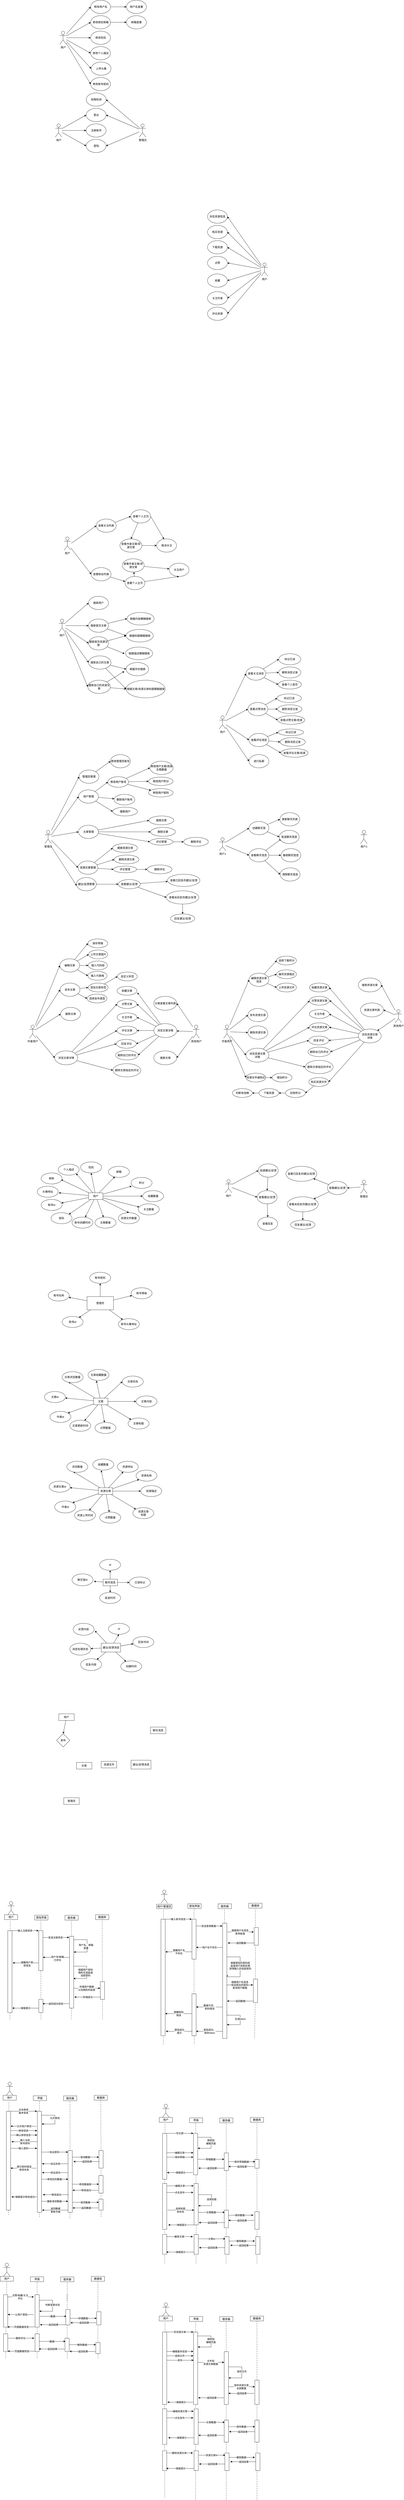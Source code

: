 <mxfile version="14.6.1" type="github">
  <diagram id="C5RBs43oDa-KdzZeNtuy" name="Page-1">
    <mxGraphModel dx="2200" dy="769" grid="1" gridSize="10" guides="1" tooltips="1" connect="1" arrows="1" fold="1" page="1" pageScale="1" pageWidth="827" pageHeight="1169" math="0" shadow="0">
      <root>
        <mxCell id="WIyWlLk6GJQsqaUBKTNV-0" />
        <mxCell id="WIyWlLk6GJQsqaUBKTNV-1" parent="WIyWlLk6GJQsqaUBKTNV-0" />
        <mxCell id="thk-i_oiHUu1MFAnJIQH-13" style="rounded=0;orthogonalLoop=1;jettySize=auto;html=1;entryX=0;entryY=0.5;entryDx=0;entryDy=0;" parent="WIyWlLk6GJQsqaUBKTNV-1" source="thk-i_oiHUu1MFAnJIQH-0" target="thk-i_oiHUu1MFAnJIQH-8" edge="1">
          <mxGeometry relative="1" as="geometry" />
        </mxCell>
        <mxCell id="s0_QOfzXOmme4zOiCUI5-184" style="edgeStyle=none;rounded=0;orthogonalLoop=1;jettySize=auto;html=1;entryX=0;entryY=0.5;entryDx=0;entryDy=0;" parent="WIyWlLk6GJQsqaUBKTNV-1" source="thk-i_oiHUu1MFAnJIQH-0" target="thk-i_oiHUu1MFAnJIQH-7" edge="1">
          <mxGeometry relative="1" as="geometry" />
        </mxCell>
        <mxCell id="s0_QOfzXOmme4zOiCUI5-186" style="edgeStyle=none;rounded=0;orthogonalLoop=1;jettySize=auto;html=1;entryX=0;entryY=0.5;entryDx=0;entryDy=0;" parent="WIyWlLk6GJQsqaUBKTNV-1" source="thk-i_oiHUu1MFAnJIQH-0" target="thk-i_oiHUu1MFAnJIQH-6" edge="1">
          <mxGeometry relative="1" as="geometry" />
        </mxCell>
        <mxCell id="thk-i_oiHUu1MFAnJIQH-0" value="用户" style="shape=umlActor;verticalLabelPosition=bottom;verticalAlign=top;html=1;outlineConnect=0;" parent="WIyWlLk6GJQsqaUBKTNV-1" vertex="1">
          <mxGeometry x="137.5" y="590" width="30" height="60" as="geometry" />
        </mxCell>
        <mxCell id="thk-i_oiHUu1MFAnJIQH-16" style="rounded=0;orthogonalLoop=1;jettySize=auto;html=1;entryX=1;entryY=0.5;entryDx=0;entryDy=0;" parent="WIyWlLk6GJQsqaUBKTNV-1" source="thk-i_oiHUu1MFAnJIQH-5" target="thk-i_oiHUu1MFAnJIQH-10" edge="1">
          <mxGeometry relative="1" as="geometry" />
        </mxCell>
        <mxCell id="thk-i_oiHUu1MFAnJIQH-17" style="rounded=0;orthogonalLoop=1;jettySize=auto;html=1;entryX=1;entryY=0.5;entryDx=0;entryDy=0;" parent="WIyWlLk6GJQsqaUBKTNV-1" source="thk-i_oiHUu1MFAnJIQH-5" target="thk-i_oiHUu1MFAnJIQH-7" edge="1">
          <mxGeometry relative="1" as="geometry" />
        </mxCell>
        <mxCell id="thk-i_oiHUu1MFAnJIQH-19" style="rounded=0;orthogonalLoop=1;jettySize=auto;html=1;entryX=1;entryY=0.5;entryDx=0;entryDy=0;" parent="WIyWlLk6GJQsqaUBKTNV-1" source="thk-i_oiHUu1MFAnJIQH-5" target="thk-i_oiHUu1MFAnJIQH-6" edge="1">
          <mxGeometry relative="1" as="geometry" />
        </mxCell>
        <mxCell id="thk-i_oiHUu1MFAnJIQH-5" value="管理员" style="shape=umlActor;verticalLabelPosition=bottom;verticalAlign=top;html=1;outlineConnect=0;" parent="WIyWlLk6GJQsqaUBKTNV-1" vertex="1">
          <mxGeometry x="517.5" y="590" width="30" height="60" as="geometry" />
        </mxCell>
        <mxCell id="thk-i_oiHUu1MFAnJIQH-6" value="登陆" style="ellipse;whiteSpace=wrap;html=1;" parent="WIyWlLk6GJQsqaUBKTNV-1" vertex="1">
          <mxGeometry x="277.5" y="660" width="90" height="60" as="geometry" />
        </mxCell>
        <mxCell id="thk-i_oiHUu1MFAnJIQH-7" value="登出" style="ellipse;whiteSpace=wrap;html=1;" parent="WIyWlLk6GJQsqaUBKTNV-1" vertex="1">
          <mxGeometry x="277.5" y="520" width="90" height="60" as="geometry" />
        </mxCell>
        <mxCell id="thk-i_oiHUu1MFAnJIQH-8" value="注册账号" style="ellipse;whiteSpace=wrap;html=1;" parent="WIyWlLk6GJQsqaUBKTNV-1" vertex="1">
          <mxGeometry x="277.5" y="590" width="90" height="60" as="geometry" />
        </mxCell>
        <mxCell id="thk-i_oiHUu1MFAnJIQH-10" value="权限检测" style="ellipse;whiteSpace=wrap;html=1;" parent="WIyWlLk6GJQsqaUBKTNV-1" vertex="1">
          <mxGeometry x="277.5" y="450" width="90" height="60" as="geometry" />
        </mxCell>
        <mxCell id="6UupY6SGxDUpPimC8WvN-0" style="rounded=0;orthogonalLoop=1;jettySize=auto;html=1;entryX=1;entryY=0.5;entryDx=0;entryDy=0;" parent="WIyWlLk6GJQsqaUBKTNV-1" source="6UupY6SGxDUpPimC8WvN-3" target="6UupY6SGxDUpPimC8WvN-4" edge="1">
          <mxGeometry relative="1" as="geometry" />
        </mxCell>
        <mxCell id="6UupY6SGxDUpPimC8WvN-1" style="rounded=0;orthogonalLoop=1;jettySize=auto;html=1;entryX=1;entryY=0.5;entryDx=0;entryDy=0;" parent="WIyWlLk6GJQsqaUBKTNV-1" source="6UupY6SGxDUpPimC8WvN-3" target="6UupY6SGxDUpPimC8WvN-5" edge="1">
          <mxGeometry relative="1" as="geometry" />
        </mxCell>
        <mxCell id="6UupY6SGxDUpPimC8WvN-2" style="rounded=0;orthogonalLoop=1;jettySize=auto;html=1;entryX=1;entryY=0.5;entryDx=0;entryDy=0;" parent="WIyWlLk6GJQsqaUBKTNV-1" source="6UupY6SGxDUpPimC8WvN-3" target="6UupY6SGxDUpPimC8WvN-6" edge="1">
          <mxGeometry relative="1" as="geometry" />
        </mxCell>
        <mxCell id="6UupY6SGxDUpPimC8WvN-12" style="rounded=0;orthogonalLoop=1;jettySize=auto;html=1;entryX=1;entryY=0.5;entryDx=0;entryDy=0;" parent="WIyWlLk6GJQsqaUBKTNV-1" source="6UupY6SGxDUpPimC8WvN-3" target="6UupY6SGxDUpPimC8WvN-8" edge="1">
          <mxGeometry relative="1" as="geometry" />
        </mxCell>
        <mxCell id="6UupY6SGxDUpPimC8WvN-13" style="rounded=0;orthogonalLoop=1;jettySize=auto;html=1;entryX=1;entryY=0.5;entryDx=0;entryDy=0;" parent="WIyWlLk6GJQsqaUBKTNV-1" source="6UupY6SGxDUpPimC8WvN-3" target="6UupY6SGxDUpPimC8WvN-9" edge="1">
          <mxGeometry relative="1" as="geometry" />
        </mxCell>
        <mxCell id="6UupY6SGxDUpPimC8WvN-14" style="rounded=0;orthogonalLoop=1;jettySize=auto;html=1;entryX=1;entryY=0.5;entryDx=0;entryDy=0;" parent="WIyWlLk6GJQsqaUBKTNV-1" source="6UupY6SGxDUpPimC8WvN-3" target="6UupY6SGxDUpPimC8WvN-10" edge="1">
          <mxGeometry relative="1" as="geometry" />
        </mxCell>
        <mxCell id="6UupY6SGxDUpPimC8WvN-16" style="rounded=0;orthogonalLoop=1;jettySize=auto;html=1;entryX=1;entryY=0.5;entryDx=0;entryDy=0;" parent="WIyWlLk6GJQsqaUBKTNV-1" source="6UupY6SGxDUpPimC8WvN-3" target="6UupY6SGxDUpPimC8WvN-7" edge="1">
          <mxGeometry relative="1" as="geometry" />
        </mxCell>
        <mxCell id="6UupY6SGxDUpPimC8WvN-3" value="用户" style="shape=umlActor;verticalLabelPosition=bottom;verticalAlign=top;html=1;outlineConnect=0;" parent="WIyWlLk6GJQsqaUBKTNV-1" vertex="1">
          <mxGeometry x="1070" y="1220" width="30" height="60" as="geometry" />
        </mxCell>
        <mxCell id="6UupY6SGxDUpPimC8WvN-4" value="点赞" style="ellipse;whiteSpace=wrap;html=1;" parent="WIyWlLk6GJQsqaUBKTNV-1" vertex="1">
          <mxGeometry x="827" y="1190" width="90" height="60" as="geometry" />
        </mxCell>
        <mxCell id="6UupY6SGxDUpPimC8WvN-5" value="购买资源" style="ellipse;whiteSpace=wrap;html=1;" parent="WIyWlLk6GJQsqaUBKTNV-1" vertex="1">
          <mxGeometry x="827" y="1050" width="90" height="60" as="geometry" />
        </mxCell>
        <mxCell id="6UupY6SGxDUpPimC8WvN-6" value="下载资源" style="ellipse;whiteSpace=wrap;html=1;" parent="WIyWlLk6GJQsqaUBKTNV-1" vertex="1">
          <mxGeometry x="827" y="1119" width="90" height="60" as="geometry" />
        </mxCell>
        <mxCell id="6UupY6SGxDUpPimC8WvN-7" value="浏览资源信息" style="ellipse;whiteSpace=wrap;html=1;" parent="WIyWlLk6GJQsqaUBKTNV-1" vertex="1">
          <mxGeometry x="827" y="980" width="90" height="60" as="geometry" />
        </mxCell>
        <mxCell id="6UupY6SGxDUpPimC8WvN-8" value="收藏" style="ellipse;whiteSpace=wrap;html=1;" parent="WIyWlLk6GJQsqaUBKTNV-1" vertex="1">
          <mxGeometry x="827" y="1270" width="90" height="60" as="geometry" />
        </mxCell>
        <mxCell id="6UupY6SGxDUpPimC8WvN-9" value="关注作者" style="ellipse;whiteSpace=wrap;html=1;" parent="WIyWlLk6GJQsqaUBKTNV-1" vertex="1">
          <mxGeometry x="827" y="1350" width="90" height="60" as="geometry" />
        </mxCell>
        <mxCell id="6UupY6SGxDUpPimC8WvN-10" value="评论资源" style="ellipse;whiteSpace=wrap;html=1;" parent="WIyWlLk6GJQsqaUBKTNV-1" vertex="1">
          <mxGeometry x="827" y="1420" width="90" height="60" as="geometry" />
        </mxCell>
        <mxCell id="6UupY6SGxDUpPimC8WvN-18" style="rounded=0;orthogonalLoop=1;jettySize=auto;html=1;entryX=0;entryY=0.5;entryDx=0;entryDy=0;" parent="WIyWlLk6GJQsqaUBKTNV-1" source="6UupY6SGxDUpPimC8WvN-20" target="6UupY6SGxDUpPimC8WvN-22" edge="1">
          <mxGeometry relative="1" as="geometry" />
        </mxCell>
        <mxCell id="s0_QOfzXOmme4zOiCUI5-346" style="edgeStyle=none;rounded=0;orthogonalLoop=1;jettySize=auto;html=1;entryX=0;entryY=0.5;entryDx=0;entryDy=0;" parent="WIyWlLk6GJQsqaUBKTNV-1" target="s0_QOfzXOmme4zOiCUI5-345" edge="1">
          <mxGeometry relative="1" as="geometry">
            <mxPoint x="210" y="2490" as="sourcePoint" />
          </mxGeometry>
        </mxCell>
        <mxCell id="6UupY6SGxDUpPimC8WvN-20" value="用户" style="shape=umlActor;verticalLabelPosition=bottom;verticalAlign=top;html=1;outlineConnect=0;" parent="WIyWlLk6GJQsqaUBKTNV-1" vertex="1">
          <mxGeometry x="177.25" y="2461" width="30" height="60" as="geometry" />
        </mxCell>
        <mxCell id="6UupY6SGxDUpPimC8WvN-21" value="关注用户" style="ellipse;whiteSpace=wrap;html=1;" parent="WIyWlLk6GJQsqaUBKTNV-1" vertex="1">
          <mxGeometry x="653.25" y="2580" width="90" height="60" as="geometry" />
        </mxCell>
        <mxCell id="s0_QOfzXOmme4zOiCUI5-371" style="edgeStyle=none;rounded=0;orthogonalLoop=1;jettySize=auto;html=1;entryX=0.008;entryY=0.383;entryDx=0;entryDy=0;entryPerimeter=0;" parent="WIyWlLk6GJQsqaUBKTNV-1" source="6UupY6SGxDUpPimC8WvN-22" target="s0_QOfzXOmme4zOiCUI5-367" edge="1">
          <mxGeometry relative="1" as="geometry" />
        </mxCell>
        <mxCell id="6UupY6SGxDUpPimC8WvN-22" value="查看粉丝列表" style="ellipse;whiteSpace=wrap;html=1;" parent="WIyWlLk6GJQsqaUBKTNV-1" vertex="1">
          <mxGeometry x="300" y="2600" width="90" height="60" as="geometry" />
        </mxCell>
        <mxCell id="6UupY6SGxDUpPimC8WvN-24" style="rounded=0;orthogonalLoop=1;jettySize=auto;html=1;entryX=0;entryY=0.5;entryDx=0;entryDy=0;" parent="WIyWlLk6GJQsqaUBKTNV-1" source="6UupY6SGxDUpPimC8WvN-27" target="6UupY6SGxDUpPimC8WvN-28" edge="1">
          <mxGeometry relative="1" as="geometry" />
        </mxCell>
        <mxCell id="6UupY6SGxDUpPimC8WvN-25" style="rounded=0;orthogonalLoop=1;jettySize=auto;html=1;entryX=0;entryY=0.5;entryDx=0;entryDy=0;" parent="WIyWlLk6GJQsqaUBKTNV-1" source="6UupY6SGxDUpPimC8WvN-27" target="6UupY6SGxDUpPimC8WvN-29" edge="1">
          <mxGeometry relative="1" as="geometry" />
        </mxCell>
        <mxCell id="6UupY6SGxDUpPimC8WvN-26" style="rounded=0;orthogonalLoop=1;jettySize=auto;html=1;entryX=0;entryY=0.5;entryDx=0;entryDy=0;" parent="WIyWlLk6GJQsqaUBKTNV-1" source="6UupY6SGxDUpPimC8WvN-27" target="6UupY6SGxDUpPimC8WvN-30" edge="1">
          <mxGeometry relative="1" as="geometry" />
        </mxCell>
        <mxCell id="s0_QOfzXOmme4zOiCUI5-389" style="edgeStyle=none;rounded=0;orthogonalLoop=1;jettySize=auto;html=1;entryX=0;entryY=0.5;entryDx=0;entryDy=0;" parent="WIyWlLk6GJQsqaUBKTNV-1" source="6UupY6SGxDUpPimC8WvN-27" target="s0_QOfzXOmme4zOiCUI5-388" edge="1">
          <mxGeometry relative="1" as="geometry" />
        </mxCell>
        <mxCell id="s0_QOfzXOmme4zOiCUI5-390" style="edgeStyle=none;rounded=0;orthogonalLoop=1;jettySize=auto;html=1;entryX=0;entryY=0.5;entryDx=0;entryDy=0;" parent="WIyWlLk6GJQsqaUBKTNV-1" source="6UupY6SGxDUpPimC8WvN-27" target="s0_QOfzXOmme4zOiCUI5-387" edge="1">
          <mxGeometry relative="1" as="geometry" />
        </mxCell>
        <mxCell id="6UupY6SGxDUpPimC8WvN-27" value="用户" style="shape=umlActor;verticalLabelPosition=bottom;verticalAlign=top;html=1;outlineConnect=0;" parent="WIyWlLk6GJQsqaUBKTNV-1" vertex="1">
          <mxGeometry x="153.25" y="2833" width="30" height="60" as="geometry" />
        </mxCell>
        <mxCell id="s0_QOfzXOmme4zOiCUI5-383" style="edgeStyle=none;rounded=0;orthogonalLoop=1;jettySize=auto;html=1;entryX=0;entryY=0.5;entryDx=0;entryDy=0;" parent="WIyWlLk6GJQsqaUBKTNV-1" source="6UupY6SGxDUpPimC8WvN-28" target="s0_QOfzXOmme4zOiCUI5-380" edge="1">
          <mxGeometry relative="1" as="geometry" />
        </mxCell>
        <mxCell id="s0_QOfzXOmme4zOiCUI5-386" style="edgeStyle=none;rounded=0;orthogonalLoop=1;jettySize=auto;html=1;entryX=0;entryY=0.5;entryDx=0;entryDy=0;" parent="WIyWlLk6GJQsqaUBKTNV-1" source="6UupY6SGxDUpPimC8WvN-28" target="s0_QOfzXOmme4zOiCUI5-381" edge="1">
          <mxGeometry relative="1" as="geometry" />
        </mxCell>
        <mxCell id="6UupY6SGxDUpPimC8WvN-28" value="搜索首页文章" style="ellipse;whiteSpace=wrap;html=1;" parent="WIyWlLk6GJQsqaUBKTNV-1" vertex="1">
          <mxGeometry x="288.25" y="2833" width="90" height="60" as="geometry" />
        </mxCell>
        <mxCell id="6UupY6SGxDUpPimC8WvN-29" value="搜索用户" style="ellipse;whiteSpace=wrap;html=1;" parent="WIyWlLk6GJQsqaUBKTNV-1" vertex="1">
          <mxGeometry x="288.25" y="2730" width="90" height="60" as="geometry" />
        </mxCell>
        <mxCell id="s0_QOfzXOmme4zOiCUI5-384" style="edgeStyle=none;rounded=0;orthogonalLoop=1;jettySize=auto;html=1;entryX=0;entryY=0.5;entryDx=0;entryDy=0;" parent="WIyWlLk6GJQsqaUBKTNV-1" source="6UupY6SGxDUpPimC8WvN-30" target="s0_QOfzXOmme4zOiCUI5-380" edge="1">
          <mxGeometry relative="1" as="geometry" />
        </mxCell>
        <mxCell id="s0_QOfzXOmme4zOiCUI5-385" style="edgeStyle=none;rounded=0;orthogonalLoop=1;jettySize=auto;html=1;" parent="WIyWlLk6GJQsqaUBKTNV-1" source="6UupY6SGxDUpPimC8WvN-30" edge="1">
          <mxGeometry relative="1" as="geometry">
            <mxPoint x="451.25" y="2990" as="targetPoint" />
          </mxGeometry>
        </mxCell>
        <mxCell id="6UupY6SGxDUpPimC8WvN-30" value="搜索首页资源文章" style="ellipse;whiteSpace=wrap;html=1;" parent="WIyWlLk6GJQsqaUBKTNV-1" vertex="1">
          <mxGeometry x="288.25" y="2913" width="90" height="60" as="geometry" />
        </mxCell>
        <mxCell id="6UupY6SGxDUpPimC8WvN-31" style="rounded=0;orthogonalLoop=1;jettySize=auto;html=1;entryX=0;entryY=0.5;entryDx=0;entryDy=0;" parent="WIyWlLk6GJQsqaUBKTNV-1" source="6UupY6SGxDUpPimC8WvN-34" target="6UupY6SGxDUpPimC8WvN-35" edge="1">
          <mxGeometry relative="1" as="geometry" />
        </mxCell>
        <mxCell id="6UupY6SGxDUpPimC8WvN-32" style="rounded=0;orthogonalLoop=1;jettySize=auto;html=1;entryX=0;entryY=0.5;entryDx=0;entryDy=0;" parent="WIyWlLk6GJQsqaUBKTNV-1" source="6UupY6SGxDUpPimC8WvN-34" target="6UupY6SGxDUpPimC8WvN-36" edge="1">
          <mxGeometry relative="1" as="geometry" />
        </mxCell>
        <mxCell id="6UupY6SGxDUpPimC8WvN-33" style="rounded=0;orthogonalLoop=1;jettySize=auto;html=1;entryX=0;entryY=0.5;entryDx=0;entryDy=0;" parent="WIyWlLk6GJQsqaUBKTNV-1" source="6UupY6SGxDUpPimC8WvN-34" target="6UupY6SGxDUpPimC8WvN-37" edge="1">
          <mxGeometry relative="1" as="geometry" />
        </mxCell>
        <mxCell id="6UupY6SGxDUpPimC8WvN-39" style="rounded=0;orthogonalLoop=1;jettySize=auto;html=1;entryX=0;entryY=0.5;entryDx=0;entryDy=0;" parent="WIyWlLk6GJQsqaUBKTNV-1" source="6UupY6SGxDUpPimC8WvN-34" target="6UupY6SGxDUpPimC8WvN-38" edge="1">
          <mxGeometry relative="1" as="geometry" />
        </mxCell>
        <mxCell id="6UupY6SGxDUpPimC8WvN-34" value="用户" style="shape=umlActor;verticalLabelPosition=bottom;verticalAlign=top;html=1;outlineConnect=0;" parent="WIyWlLk6GJQsqaUBKTNV-1" vertex="1">
          <mxGeometry x="879.88" y="3271" width="30" height="60" as="geometry" />
        </mxCell>
        <mxCell id="s0_QOfzXOmme4zOiCUI5-416" style="edgeStyle=none;rounded=0;orthogonalLoop=1;jettySize=auto;html=1;entryX=0;entryY=0.5;entryDx=0;entryDy=0;" parent="WIyWlLk6GJQsqaUBKTNV-1" source="6UupY6SGxDUpPimC8WvN-35" target="s0_QOfzXOmme4zOiCUI5-399" edge="1">
          <mxGeometry relative="1" as="geometry" />
        </mxCell>
        <mxCell id="s0_QOfzXOmme4zOiCUI5-417" style="edgeStyle=none;rounded=0;orthogonalLoop=1;jettySize=auto;html=1;entryX=0;entryY=0.5;entryDx=0;entryDy=0;" parent="WIyWlLk6GJQsqaUBKTNV-1" source="6UupY6SGxDUpPimC8WvN-35" target="s0_QOfzXOmme4zOiCUI5-400" edge="1">
          <mxGeometry relative="1" as="geometry" />
        </mxCell>
        <mxCell id="s0_QOfzXOmme4zOiCUI5-419" style="edgeStyle=none;rounded=0;orthogonalLoop=1;jettySize=auto;html=1;entryX=0;entryY=0.5;entryDx=0;entryDy=0;" parent="WIyWlLk6GJQsqaUBKTNV-1" source="6UupY6SGxDUpPimC8WvN-35" target="s0_QOfzXOmme4zOiCUI5-418" edge="1">
          <mxGeometry relative="1" as="geometry" />
        </mxCell>
        <mxCell id="6UupY6SGxDUpPimC8WvN-35" value="查看点赞消息" style="ellipse;whiteSpace=wrap;html=1;" parent="WIyWlLk6GJQsqaUBKTNV-1" vertex="1">
          <mxGeometry x="1010" y="3211" width="90" height="60" as="geometry" />
        </mxCell>
        <mxCell id="s0_QOfzXOmme4zOiCUI5-413" style="edgeStyle=none;rounded=0;orthogonalLoop=1;jettySize=auto;html=1;entryX=0;entryY=0.5;entryDx=0;entryDy=0;" parent="WIyWlLk6GJQsqaUBKTNV-1" source="6UupY6SGxDUpPimC8WvN-36" target="s0_QOfzXOmme4zOiCUI5-397" edge="1">
          <mxGeometry relative="1" as="geometry" />
        </mxCell>
        <mxCell id="s0_QOfzXOmme4zOiCUI5-414" style="edgeStyle=none;rounded=0;orthogonalLoop=1;jettySize=auto;html=1;entryX=0;entryY=0.5;entryDx=0;entryDy=0;" parent="WIyWlLk6GJQsqaUBKTNV-1" source="6UupY6SGxDUpPimC8WvN-36" target="s0_QOfzXOmme4zOiCUI5-398" edge="1">
          <mxGeometry relative="1" as="geometry" />
        </mxCell>
        <mxCell id="s0_QOfzXOmme4zOiCUI5-415" style="edgeStyle=none;rounded=0;orthogonalLoop=1;jettySize=auto;html=1;entryX=0;entryY=0.5;entryDx=0;entryDy=0;" parent="WIyWlLk6GJQsqaUBKTNV-1" source="6UupY6SGxDUpPimC8WvN-36" target="s0_QOfzXOmme4zOiCUI5-412" edge="1">
          <mxGeometry relative="1" as="geometry" />
        </mxCell>
        <mxCell id="6UupY6SGxDUpPimC8WvN-36" value="查看关注消息" style="ellipse;whiteSpace=wrap;html=1;" parent="WIyWlLk6GJQsqaUBKTNV-1" vertex="1">
          <mxGeometry x="1001.13" y="3050" width="90" height="60" as="geometry" />
        </mxCell>
        <mxCell id="s0_QOfzXOmme4zOiCUI5-421" style="edgeStyle=none;rounded=0;orthogonalLoop=1;jettySize=auto;html=1;entryX=0;entryY=0.5;entryDx=0;entryDy=0;" parent="WIyWlLk6GJQsqaUBKTNV-1" source="6UupY6SGxDUpPimC8WvN-37" target="s0_QOfzXOmme4zOiCUI5-401" edge="1">
          <mxGeometry relative="1" as="geometry" />
        </mxCell>
        <mxCell id="s0_QOfzXOmme4zOiCUI5-422" style="edgeStyle=none;rounded=0;orthogonalLoop=1;jettySize=auto;html=1;entryX=0;entryY=0.5;entryDx=0;entryDy=0;" parent="WIyWlLk6GJQsqaUBKTNV-1" source="6UupY6SGxDUpPimC8WvN-37" target="s0_QOfzXOmme4zOiCUI5-402" edge="1">
          <mxGeometry relative="1" as="geometry">
            <mxPoint x="1150" y="3390" as="targetPoint" />
          </mxGeometry>
        </mxCell>
        <mxCell id="s0_QOfzXOmme4zOiCUI5-423" style="edgeStyle=none;rounded=0;orthogonalLoop=1;jettySize=auto;html=1;entryX=0;entryY=0.5;entryDx=0;entryDy=0;" parent="WIyWlLk6GJQsqaUBKTNV-1" source="6UupY6SGxDUpPimC8WvN-37" target="s0_QOfzXOmme4zOiCUI5-420" edge="1">
          <mxGeometry relative="1" as="geometry" />
        </mxCell>
        <mxCell id="6UupY6SGxDUpPimC8WvN-37" value="&lt;span style=&quot;color: rgb(0 , 0 , 0) ; font-family: &amp;#34;helvetica&amp;#34; ; font-size: 12px ; font-style: normal ; font-weight: 400 ; letter-spacing: normal ; text-align: center ; text-indent: 0px ; text-transform: none ; word-spacing: 0px ; background-color: rgb(248 , 249 , 250) ; display: inline ; float: none&quot;&gt;查看评论消息&lt;/span&gt;" style="ellipse;whiteSpace=wrap;html=1;" parent="WIyWlLk6GJQsqaUBKTNV-1" vertex="1">
          <mxGeometry x="1014.88" y="3351" width="90" height="60" as="geometry" />
        </mxCell>
        <mxCell id="6UupY6SGxDUpPimC8WvN-38" value="进行私聊" style="ellipse;whiteSpace=wrap;html=1;" parent="WIyWlLk6GJQsqaUBKTNV-1" vertex="1">
          <mxGeometry x="1014.88" y="3447" width="90" height="60" as="geometry" />
        </mxCell>
        <mxCell id="6UupY6SGxDUpPimC8WvN-40" style="rounded=0;orthogonalLoop=1;jettySize=auto;html=1;entryX=0;entryY=0.5;entryDx=0;entryDy=0;" parent="WIyWlLk6GJQsqaUBKTNV-1" source="6UupY6SGxDUpPimC8WvN-44" target="6UupY6SGxDUpPimC8WvN-45" edge="1">
          <mxGeometry relative="1" as="geometry" />
        </mxCell>
        <mxCell id="6UupY6SGxDUpPimC8WvN-41" style="rounded=0;orthogonalLoop=1;jettySize=auto;html=1;entryX=0;entryY=0.5;entryDx=0;entryDy=0;" parent="WIyWlLk6GJQsqaUBKTNV-1" source="6UupY6SGxDUpPimC8WvN-44" target="6UupY6SGxDUpPimC8WvN-46" edge="1">
          <mxGeometry relative="1" as="geometry" />
        </mxCell>
        <mxCell id="6UupY6SGxDUpPimC8WvN-44" value="用户1" style="shape=umlActor;verticalLabelPosition=bottom;verticalAlign=top;html=1;outlineConnect=0;" parent="WIyWlLk6GJQsqaUBKTNV-1" vertex="1">
          <mxGeometry x="879.88" y="3823" width="30" height="60" as="geometry" />
        </mxCell>
        <mxCell id="s0_QOfzXOmme4zOiCUI5-428" style="edgeStyle=none;rounded=0;orthogonalLoop=1;jettySize=auto;html=1;entryX=0.087;entryY=0.667;entryDx=0;entryDy=0;entryPerimeter=0;" parent="WIyWlLk6GJQsqaUBKTNV-1" source="6UupY6SGxDUpPimC8WvN-45" target="6UupY6SGxDUpPimC8WvN-47" edge="1">
          <mxGeometry relative="1" as="geometry" />
        </mxCell>
        <mxCell id="s0_QOfzXOmme4zOiCUI5-430" style="edgeStyle=none;rounded=0;orthogonalLoop=1;jettySize=auto;html=1;" parent="WIyWlLk6GJQsqaUBKTNV-1" source="6UupY6SGxDUpPimC8WvN-45" target="s0_QOfzXOmme4zOiCUI5-429" edge="1">
          <mxGeometry relative="1" as="geometry" />
        </mxCell>
        <mxCell id="s0_QOfzXOmme4zOiCUI5-432" style="edgeStyle=none;rounded=0;orthogonalLoop=1;jettySize=auto;html=1;entryX=0;entryY=0.5;entryDx=0;entryDy=0;" parent="WIyWlLk6GJQsqaUBKTNV-1" source="6UupY6SGxDUpPimC8WvN-45" target="s0_QOfzXOmme4zOiCUI5-431" edge="1">
          <mxGeometry relative="1" as="geometry" />
        </mxCell>
        <mxCell id="6UupY6SGxDUpPimC8WvN-45" value="查看聊天信息" style="ellipse;whiteSpace=wrap;html=1;" parent="WIyWlLk6GJQsqaUBKTNV-1" vertex="1">
          <mxGeometry x="1014.88" y="3873" width="90" height="60" as="geometry" />
        </mxCell>
        <mxCell id="s0_QOfzXOmme4zOiCUI5-424" style="edgeStyle=none;rounded=0;orthogonalLoop=1;jettySize=auto;html=1;entryX=0;entryY=0.5;entryDx=0;entryDy=0;" parent="WIyWlLk6GJQsqaUBKTNV-1" source="6UupY6SGxDUpPimC8WvN-46" target="6UupY6SGxDUpPimC8WvN-47" edge="1">
          <mxGeometry relative="1" as="geometry" />
        </mxCell>
        <mxCell id="s0_QOfzXOmme4zOiCUI5-434" style="edgeStyle=none;rounded=0;orthogonalLoop=1;jettySize=auto;html=1;entryX=0;entryY=0.5;entryDx=0;entryDy=0;" parent="WIyWlLk6GJQsqaUBKTNV-1" source="6UupY6SGxDUpPimC8WvN-46" target="s0_QOfzXOmme4zOiCUI5-433" edge="1">
          <mxGeometry relative="1" as="geometry" />
        </mxCell>
        <mxCell id="6UupY6SGxDUpPimC8WvN-46" value="创建聊天室" style="ellipse;whiteSpace=wrap;html=1;" parent="WIyWlLk6GJQsqaUBKTNV-1" vertex="1">
          <mxGeometry x="1014.88" y="3750" width="90" height="60" as="geometry" />
        </mxCell>
        <mxCell id="6UupY6SGxDUpPimC8WvN-47" value="&lt;span style=&quot;color: rgb(0 , 0 , 0) ; font-family: &amp;#34;helvetica&amp;#34; ; font-size: 12px ; font-style: normal ; font-weight: 400 ; letter-spacing: normal ; text-align: center ; text-indent: 0px ; text-transform: none ; word-spacing: 0px ; background-color: rgb(248 , 249 , 250) ; display: inline ; float: none&quot;&gt;发送聊天信息&lt;/span&gt;" style="ellipse;whiteSpace=wrap;html=1;" parent="WIyWlLk6GJQsqaUBKTNV-1" vertex="1">
          <mxGeometry x="1152.18" y="3790" width="90" height="60" as="geometry" />
        </mxCell>
        <mxCell id="6UupY6SGxDUpPimC8WvN-49" style="rounded=0;orthogonalLoop=1;jettySize=auto;html=1;entryX=0;entryY=0.5;entryDx=0;entryDy=0;" parent="WIyWlLk6GJQsqaUBKTNV-1" source="6UupY6SGxDUpPimC8WvN-52" target="6UupY6SGxDUpPimC8WvN-53" edge="1">
          <mxGeometry relative="1" as="geometry">
            <mxPoint x="169.667" y="3822.833" as="sourcePoint" />
          </mxGeometry>
        </mxCell>
        <mxCell id="6UupY6SGxDUpPimC8WvN-50" style="rounded=0;orthogonalLoop=1;jettySize=auto;html=1;entryX=0;entryY=0.5;entryDx=0;entryDy=0;exitX=1;exitY=0.333;exitDx=0;exitDy=0;exitPerimeter=0;" parent="WIyWlLk6GJQsqaUBKTNV-1" source="6UupY6SGxDUpPimC8WvN-52" target="6UupY6SGxDUpPimC8WvN-54" edge="1">
          <mxGeometry relative="1" as="geometry">
            <mxPoint x="145.739" y="3808.895" as="sourcePoint" />
          </mxGeometry>
        </mxCell>
        <mxCell id="6UupY6SGxDUpPimC8WvN-51" style="rounded=0;orthogonalLoop=1;jettySize=auto;html=1;entryX=0;entryY=0.5;entryDx=0;entryDy=0;" parent="WIyWlLk6GJQsqaUBKTNV-1" source="6UupY6SGxDUpPimC8WvN-52" target="6UupY6SGxDUpPimC8WvN-55" edge="1">
          <mxGeometry relative="1" as="geometry">
            <mxPoint x="153.183" y="3862.712" as="sourcePoint" />
          </mxGeometry>
        </mxCell>
        <mxCell id="6UupY6SGxDUpPimC8WvN-65" style="rounded=0;orthogonalLoop=1;jettySize=auto;html=1;entryX=0;entryY=0.5;entryDx=0;entryDy=0;" parent="WIyWlLk6GJQsqaUBKTNV-1" source="6UupY6SGxDUpPimC8WvN-52" target="6UupY6SGxDUpPimC8WvN-64" edge="1">
          <mxGeometry relative="1" as="geometry">
            <mxPoint x="142.87" y="3810" as="sourcePoint" />
          </mxGeometry>
        </mxCell>
        <mxCell id="6UupY6SGxDUpPimC8WvN-66" style="rounded=0;orthogonalLoop=1;jettySize=auto;html=1;entryX=0.011;entryY=0.617;entryDx=0;entryDy=0;entryPerimeter=0;" parent="WIyWlLk6GJQsqaUBKTNV-1" target="6UupY6SGxDUpPimC8WvN-63" edge="1">
          <mxGeometry relative="1" as="geometry">
            <mxPoint x="120" y="3865" as="sourcePoint" />
          </mxGeometry>
        </mxCell>
        <mxCell id="6UupY6SGxDUpPimC8WvN-52" value="管理员" style="shape=umlActor;verticalLabelPosition=bottom;verticalAlign=top;html=1;outlineConnect=0;" parent="WIyWlLk6GJQsqaUBKTNV-1" vertex="1">
          <mxGeometry x="90" y="3790" width="30" height="60" as="geometry" />
        </mxCell>
        <mxCell id="s0_QOfzXOmme4zOiCUI5-468" style="edgeStyle=none;rounded=0;orthogonalLoop=1;jettySize=auto;html=1;entryX=0;entryY=0.5;entryDx=0;entryDy=0;" parent="WIyWlLk6GJQsqaUBKTNV-1" source="6UupY6SGxDUpPimC8WvN-53" target="s0_QOfzXOmme4zOiCUI5-465" edge="1">
          <mxGeometry relative="1" as="geometry" />
        </mxCell>
        <mxCell id="s0_QOfzXOmme4zOiCUI5-469" style="edgeStyle=none;rounded=0;orthogonalLoop=1;jettySize=auto;html=1;entryX=0;entryY=0.5;entryDx=0;entryDy=0;" parent="WIyWlLk6GJQsqaUBKTNV-1" source="6UupY6SGxDUpPimC8WvN-53" target="s0_QOfzXOmme4zOiCUI5-466" edge="1">
          <mxGeometry relative="1" as="geometry" />
        </mxCell>
        <mxCell id="s0_QOfzXOmme4zOiCUI5-470" style="edgeStyle=none;rounded=0;orthogonalLoop=1;jettySize=auto;html=1;entryX=0;entryY=0.5;entryDx=0;entryDy=0;" parent="WIyWlLk6GJQsqaUBKTNV-1" source="6UupY6SGxDUpPimC8WvN-53" target="s0_QOfzXOmme4zOiCUI5-14" edge="1">
          <mxGeometry relative="1" as="geometry" />
        </mxCell>
        <mxCell id="6UupY6SGxDUpPimC8WvN-53" value="文章管理" style="ellipse;whiteSpace=wrap;html=1;" parent="WIyWlLk6GJQsqaUBKTNV-1" vertex="1">
          <mxGeometry x="242.75" y="3767" width="90" height="60" as="geometry" />
        </mxCell>
        <mxCell id="s0_QOfzXOmme4zOiCUI5-453" style="edgeStyle=none;rounded=0;orthogonalLoop=1;jettySize=auto;html=1;entryX=0;entryY=0.5;entryDx=0;entryDy=0;" parent="WIyWlLk6GJQsqaUBKTNV-1" source="6UupY6SGxDUpPimC8WvN-54" target="s0_QOfzXOmme4zOiCUI5-451" edge="1">
          <mxGeometry relative="1" as="geometry" />
        </mxCell>
        <mxCell id="s0_QOfzXOmme4zOiCUI5-454" style="edgeStyle=none;rounded=0;orthogonalLoop=1;jettySize=auto;html=1;" parent="WIyWlLk6GJQsqaUBKTNV-1" source="6UupY6SGxDUpPimC8WvN-54" target="s0_QOfzXOmme4zOiCUI5-452" edge="1">
          <mxGeometry relative="1" as="geometry" />
        </mxCell>
        <mxCell id="s0_QOfzXOmme4zOiCUI5-464" style="edgeStyle=none;rounded=0;orthogonalLoop=1;jettySize=auto;html=1;entryX=0;entryY=0.5;entryDx=0;entryDy=0;" parent="WIyWlLk6GJQsqaUBKTNV-1" source="6UupY6SGxDUpPimC8WvN-54" target="s0_QOfzXOmme4zOiCUI5-462" edge="1">
          <mxGeometry relative="1" as="geometry" />
        </mxCell>
        <mxCell id="6UupY6SGxDUpPimC8WvN-54" value="用户管理" style="ellipse;whiteSpace=wrap;html=1;" parent="WIyWlLk6GJQsqaUBKTNV-1" vertex="1">
          <mxGeometry x="242.75" y="3607" width="90" height="60" as="geometry" />
        </mxCell>
        <mxCell id="s0_QOfzXOmme4zOiCUI5-485" style="edgeStyle=none;rounded=0;orthogonalLoop=1;jettySize=auto;html=1;entryX=0;entryY=0.5;entryDx=0;entryDy=0;" parent="WIyWlLk6GJQsqaUBKTNV-1" source="6UupY6SGxDUpPimC8WvN-55" target="s0_QOfzXOmme4zOiCUI5-474" edge="1">
          <mxGeometry relative="1" as="geometry" />
        </mxCell>
        <mxCell id="s0_QOfzXOmme4zOiCUI5-486" style="edgeStyle=none;rounded=0;orthogonalLoop=1;jettySize=auto;html=1;entryX=0;entryY=0.5;entryDx=0;entryDy=0;" parent="WIyWlLk6GJQsqaUBKTNV-1" source="6UupY6SGxDUpPimC8WvN-55" target="s0_QOfzXOmme4zOiCUI5-475" edge="1">
          <mxGeometry relative="1" as="geometry" />
        </mxCell>
        <mxCell id="s0_QOfzXOmme4zOiCUI5-487" style="edgeStyle=none;rounded=0;orthogonalLoop=1;jettySize=auto;html=1;entryX=0;entryY=0.5;entryDx=0;entryDy=0;" parent="WIyWlLk6GJQsqaUBKTNV-1" source="6UupY6SGxDUpPimC8WvN-55" target="s0_QOfzXOmme4zOiCUI5-473" edge="1">
          <mxGeometry relative="1" as="geometry" />
        </mxCell>
        <mxCell id="6UupY6SGxDUpPimC8WvN-55" value="&lt;span style=&quot;color: rgb(0 , 0 , 0) ; font-family: &amp;#34;helvetica&amp;#34; ; font-size: 12px ; font-style: normal ; font-weight: 400 ; letter-spacing: normal ; text-align: center ; text-indent: 0px ; text-transform: none ; word-spacing: 0px ; background-color: rgb(248 , 249 , 250) ; display: inline ; float: none&quot;&gt;资源文章管理&lt;/span&gt;" style="ellipse;whiteSpace=wrap;html=1;" parent="WIyWlLk6GJQsqaUBKTNV-1" vertex="1">
          <mxGeometry x="240.38" y="3929" width="90" height="60" as="geometry" />
        </mxCell>
        <mxCell id="s0_QOfzXOmme4zOiCUI5-484" style="edgeStyle=none;rounded=0;orthogonalLoop=1;jettySize=auto;html=1;entryX=0;entryY=0.5;entryDx=0;entryDy=0;" parent="WIyWlLk6GJQsqaUBKTNV-1" source="6UupY6SGxDUpPimC8WvN-63" target="s0_QOfzXOmme4zOiCUI5-479" edge="1">
          <mxGeometry relative="1" as="geometry" />
        </mxCell>
        <mxCell id="6UupY6SGxDUpPimC8WvN-63" value="&lt;span style=&quot;color: rgb(0 , 0 , 0) ; font-family: &amp;#34;helvetica&amp;#34; ; font-size: 12px ; font-style: normal ; font-weight: 400 ; letter-spacing: normal ; text-align: center ; text-indent: 0px ; text-transform: none ; word-spacing: 0px ; background-color: rgb(248 , 249 , 250) ; display: inline ; float: none&quot;&gt;建议/反馈管理&lt;/span&gt;" style="ellipse;whiteSpace=wrap;html=1;" parent="WIyWlLk6GJQsqaUBKTNV-1" vertex="1">
          <mxGeometry x="233.25" y="4004" width="90" height="60" as="geometry" />
        </mxCell>
        <mxCell id="s0_QOfzXOmme4zOiCUI5-448" style="edgeStyle=none;rounded=0;orthogonalLoop=1;jettySize=auto;html=1;entryX=0;entryY=0.5;entryDx=0;entryDy=0;" parent="WIyWlLk6GJQsqaUBKTNV-1" source="6UupY6SGxDUpPimC8WvN-64" target="s0_QOfzXOmme4zOiCUI5-447" edge="1">
          <mxGeometry relative="1" as="geometry" />
        </mxCell>
        <mxCell id="6UupY6SGxDUpPimC8WvN-64" value="&lt;span style=&quot;color: rgb(0 , 0 , 0) ; font-family: &amp;#34;helvetica&amp;#34; ; font-size: 12px ; font-style: normal ; font-weight: 400 ; letter-spacing: normal ; text-align: center ; text-indent: 0px ; text-transform: none ; word-spacing: 0px ; background-color: rgb(248 , 249 , 250) ; display: inline ; float: none&quot;&gt;管理员管理&lt;/span&gt;" style="ellipse;whiteSpace=wrap;html=1;" parent="WIyWlLk6GJQsqaUBKTNV-1" vertex="1">
          <mxGeometry x="245" y="3517" width="90" height="60" as="geometry" />
        </mxCell>
        <mxCell id="s0_QOfzXOmme4zOiCUI5-0" style="rounded=0;orthogonalLoop=1;jettySize=auto;html=1;entryX=0;entryY=0.5;entryDx=0;entryDy=0;" parent="WIyWlLk6GJQsqaUBKTNV-1" source="s0_QOfzXOmme4zOiCUI5-5" target="s0_QOfzXOmme4zOiCUI5-6" edge="1">
          <mxGeometry relative="1" as="geometry" />
        </mxCell>
        <mxCell id="s0_QOfzXOmme4zOiCUI5-1" style="rounded=0;orthogonalLoop=1;jettySize=auto;html=1;entryX=0;entryY=0.5;entryDx=0;entryDy=0;" parent="WIyWlLk6GJQsqaUBKTNV-1" source="s0_QOfzXOmme4zOiCUI5-5" target="s0_QOfzXOmme4zOiCUI5-7" edge="1">
          <mxGeometry relative="1" as="geometry" />
        </mxCell>
        <mxCell id="s0_QOfzXOmme4zOiCUI5-5" value="用户" style="shape=umlActor;verticalLabelPosition=bottom;verticalAlign=top;html=1;outlineConnect=0;" parent="WIyWlLk6GJQsqaUBKTNV-1" vertex="1">
          <mxGeometry x="907.19" y="5372" width="30" height="60" as="geometry" />
        </mxCell>
        <mxCell id="s0_QOfzXOmme4zOiCUI5-435" style="edgeStyle=none;rounded=0;orthogonalLoop=1;jettySize=auto;html=1;entryX=0.5;entryY=0;entryDx=0;entryDy=0;" parent="WIyWlLk6GJQsqaUBKTNV-1" source="s0_QOfzXOmme4zOiCUI5-6" target="s0_QOfzXOmme4zOiCUI5-8" edge="1">
          <mxGeometry relative="1" as="geometry" />
        </mxCell>
        <mxCell id="s0_QOfzXOmme4zOiCUI5-6" value="查看建议/反馈" style="ellipse;whiteSpace=wrap;html=1;" parent="WIyWlLk6GJQsqaUBKTNV-1" vertex="1">
          <mxGeometry x="1052.06" y="5422" width="90" height="60" as="geometry" />
        </mxCell>
        <mxCell id="s0_QOfzXOmme4zOiCUI5-436" style="edgeStyle=none;rounded=0;orthogonalLoop=1;jettySize=auto;html=1;entryX=0.5;entryY=0;entryDx=0;entryDy=0;" parent="WIyWlLk6GJQsqaUBKTNV-1" source="s0_QOfzXOmme4zOiCUI5-7" target="s0_QOfzXOmme4zOiCUI5-6" edge="1">
          <mxGeometry relative="1" as="geometry" />
        </mxCell>
        <mxCell id="s0_QOfzXOmme4zOiCUI5-7" value="投递建议/反馈" style="ellipse;whiteSpace=wrap;html=1;" parent="WIyWlLk6GJQsqaUBKTNV-1" vertex="1">
          <mxGeometry x="1057.19" y="5301" width="90" height="60" as="geometry" />
        </mxCell>
        <mxCell id="s0_QOfzXOmme4zOiCUI5-8" value="查看回复" style="ellipse;whiteSpace=wrap;html=1;" parent="WIyWlLk6GJQsqaUBKTNV-1" vertex="1">
          <mxGeometry x="1054.63" y="5542" width="90" height="60" as="geometry" />
        </mxCell>
        <mxCell id="s0_QOfzXOmme4zOiCUI5-471" style="edgeStyle=none;rounded=0;orthogonalLoop=1;jettySize=auto;html=1;entryX=0;entryY=0.5;entryDx=0;entryDy=0;" parent="WIyWlLk6GJQsqaUBKTNV-1" source="s0_QOfzXOmme4zOiCUI5-14" target="s0_QOfzXOmme4zOiCUI5-467" edge="1">
          <mxGeometry relative="1" as="geometry" />
        </mxCell>
        <mxCell id="s0_QOfzXOmme4zOiCUI5-14" value="评论管理" style="ellipse;whiteSpace=wrap;html=1;" parent="WIyWlLk6GJQsqaUBKTNV-1" vertex="1">
          <mxGeometry x="566.13" y="3827" width="104.37" height="30" as="geometry" />
        </mxCell>
        <mxCell id="s0_QOfzXOmme4zOiCUI5-32" style="rounded=0;orthogonalLoop=1;jettySize=auto;html=1;entryX=0.5;entryY=1;entryDx=0;entryDy=0;" parent="WIyWlLk6GJQsqaUBKTNV-1" source="s0_QOfzXOmme4zOiCUI5-19" target="s0_QOfzXOmme4zOiCUI5-22" edge="1">
          <mxGeometry relative="1" as="geometry" />
        </mxCell>
        <mxCell id="s0_QOfzXOmme4zOiCUI5-33" style="edgeStyle=none;rounded=0;orthogonalLoop=1;jettySize=auto;html=1;entryX=0.305;entryY=0.94;entryDx=0;entryDy=0;entryPerimeter=0;" parent="WIyWlLk6GJQsqaUBKTNV-1" source="s0_QOfzXOmme4zOiCUI5-19" target="s0_QOfzXOmme4zOiCUI5-23" edge="1">
          <mxGeometry relative="1" as="geometry" />
        </mxCell>
        <mxCell id="s0_QOfzXOmme4zOiCUI5-34" style="edgeStyle=none;rounded=0;orthogonalLoop=1;jettySize=auto;html=1;entryX=1;entryY=1;entryDx=0;entryDy=0;" parent="WIyWlLk6GJQsqaUBKTNV-1" source="s0_QOfzXOmme4zOiCUI5-19" target="s0_QOfzXOmme4zOiCUI5-21" edge="1">
          <mxGeometry relative="1" as="geometry" />
        </mxCell>
        <mxCell id="s0_QOfzXOmme4zOiCUI5-35" style="edgeStyle=none;rounded=0;orthogonalLoop=1;jettySize=auto;html=1;" parent="WIyWlLk6GJQsqaUBKTNV-1" source="s0_QOfzXOmme4zOiCUI5-19" edge="1">
          <mxGeometry relative="1" as="geometry">
            <mxPoint x="163.25" y="5372" as="targetPoint" />
          </mxGeometry>
        </mxCell>
        <mxCell id="s0_QOfzXOmme4zOiCUI5-36" style="edgeStyle=none;rounded=0;orthogonalLoop=1;jettySize=auto;html=1;" parent="WIyWlLk6GJQsqaUBKTNV-1" source="s0_QOfzXOmme4zOiCUI5-19" edge="1">
          <mxGeometry relative="1" as="geometry">
            <mxPoint x="153.25" y="5432" as="targetPoint" />
          </mxGeometry>
        </mxCell>
        <mxCell id="s0_QOfzXOmme4zOiCUI5-37" style="edgeStyle=none;rounded=0;orthogonalLoop=1;jettySize=auto;html=1;entryX=1;entryY=0;entryDx=0;entryDy=0;" parent="WIyWlLk6GJQsqaUBKTNV-1" source="s0_QOfzXOmme4zOiCUI5-19" target="s0_QOfzXOmme4zOiCUI5-25" edge="1">
          <mxGeometry relative="1" as="geometry" />
        </mxCell>
        <mxCell id="s0_QOfzXOmme4zOiCUI5-38" style="edgeStyle=none;rounded=0;orthogonalLoop=1;jettySize=auto;html=1;" parent="WIyWlLk6GJQsqaUBKTNV-1" source="s0_QOfzXOmme4zOiCUI5-19" target="s0_QOfzXOmme4zOiCUI5-26" edge="1">
          <mxGeometry relative="1" as="geometry" />
        </mxCell>
        <mxCell id="s0_QOfzXOmme4zOiCUI5-39" style="edgeStyle=none;rounded=0;orthogonalLoop=1;jettySize=auto;html=1;" parent="WIyWlLk6GJQsqaUBKTNV-1" source="s0_QOfzXOmme4zOiCUI5-19" target="s0_QOfzXOmme4zOiCUI5-27" edge="1">
          <mxGeometry relative="1" as="geometry" />
        </mxCell>
        <mxCell id="s0_QOfzXOmme4zOiCUI5-40" style="edgeStyle=none;rounded=0;orthogonalLoop=1;jettySize=auto;html=1;entryX=0.5;entryY=0;entryDx=0;entryDy=0;" parent="WIyWlLk6GJQsqaUBKTNV-1" source="s0_QOfzXOmme4zOiCUI5-19" target="s0_QOfzXOmme4zOiCUI5-31" edge="1">
          <mxGeometry relative="1" as="geometry" />
        </mxCell>
        <mxCell id="s0_QOfzXOmme4zOiCUI5-41" style="edgeStyle=none;rounded=0;orthogonalLoop=1;jettySize=auto;html=1;" parent="WIyWlLk6GJQsqaUBKTNV-1" source="s0_QOfzXOmme4zOiCUI5-19" target="s0_QOfzXOmme4zOiCUI5-28" edge="1">
          <mxGeometry relative="1" as="geometry" />
        </mxCell>
        <mxCell id="s0_QOfzXOmme4zOiCUI5-42" style="edgeStyle=none;rounded=0;orthogonalLoop=1;jettySize=auto;html=1;entryX=0;entryY=0.5;entryDx=0;entryDy=0;" parent="WIyWlLk6GJQsqaUBKTNV-1" source="s0_QOfzXOmme4zOiCUI5-19" target="s0_QOfzXOmme4zOiCUI5-29" edge="1">
          <mxGeometry relative="1" as="geometry" />
        </mxCell>
        <mxCell id="s0_QOfzXOmme4zOiCUI5-43" style="edgeStyle=none;rounded=0;orthogonalLoop=1;jettySize=auto;html=1;entryX=0.026;entryY=0.8;entryDx=0;entryDy=0;entryPerimeter=0;" parent="WIyWlLk6GJQsqaUBKTNV-1" source="s0_QOfzXOmme4zOiCUI5-19" target="s0_QOfzXOmme4zOiCUI5-30" edge="1">
          <mxGeometry relative="1" as="geometry" />
        </mxCell>
        <mxCell id="s0_QOfzXOmme4zOiCUI5-78" style="edgeStyle=none;rounded=0;orthogonalLoop=1;jettySize=auto;html=1;" parent="WIyWlLk6GJQsqaUBKTNV-1" source="s0_QOfzXOmme4zOiCUI5-19" target="s0_QOfzXOmme4zOiCUI5-77" edge="1">
          <mxGeometry relative="1" as="geometry" />
        </mxCell>
        <mxCell id="s0_QOfzXOmme4zOiCUI5-19" value="用户" style="rounded=0;whiteSpace=wrap;html=1;" parent="WIyWlLk6GJQsqaUBKTNV-1" vertex="1">
          <mxGeometry x="288.25" y="5432" width="65" height="30" as="geometry" />
        </mxCell>
        <mxCell id="s0_QOfzXOmme4zOiCUI5-20" value="昵称" style="ellipse;whiteSpace=wrap;html=1;" parent="WIyWlLk6GJQsqaUBKTNV-1" vertex="1">
          <mxGeometry x="73.25" y="5342" width="95" height="50" as="geometry" />
        </mxCell>
        <mxCell id="s0_QOfzXOmme4zOiCUI5-21" value="个人描述" style="ellipse;whiteSpace=wrap;html=1;" parent="WIyWlLk6GJQsqaUBKTNV-1" vertex="1">
          <mxGeometry x="150.75" y="5302" width="95" height="50" as="geometry" />
        </mxCell>
        <mxCell id="s0_QOfzXOmme4zOiCUI5-22" value="性别&lt;span style=&quot;color: rgba(0 , 0 , 0 , 0) ; font-family: monospace ; font-size: 0px&quot;&gt;%3CmxGraphModel%3E%3Croot%3E%3CmxCell%20id%3D%220%22%2F%3E%3CmxCell%20id%3D%221%22%20parent%3D%220%22%2F%3E%3CmxCell%20id%3D%222%22%20value%3D%22%E6%98%B5%E7%A7%B0%22%20style%3D%22ellipse%3BwhiteSpace%3Dwrap%3Bhtml%3D1%3B%22%20vertex%3D%221%22%20parent%3D%221%22%3E%3CmxGeometry%20x%3D%2275%22%20y%3D%223820%22%20width%3D%2295%22%20height%3D%2250%22%20as%3D%22geometry%22%2F%3E%3C%2FmxCell%3E%3C%2Froot%3E%3C%2FmxGraphModel%3E&lt;/span&gt;" style="ellipse;whiteSpace=wrap;html=1;" parent="WIyWlLk6GJQsqaUBKTNV-1" vertex="1">
          <mxGeometry x="252.25" y="5292" width="95" height="50" as="geometry" />
        </mxCell>
        <mxCell id="s0_QOfzXOmme4zOiCUI5-23" value="邮箱" style="ellipse;whiteSpace=wrap;html=1;" parent="WIyWlLk6GJQsqaUBKTNV-1" vertex="1">
          <mxGeometry x="378.25" y="5312" width="95" height="50" as="geometry" />
        </mxCell>
        <mxCell id="s0_QOfzXOmme4zOiCUI5-24" value="头像地址" style="ellipse;whiteSpace=wrap;html=1;" parent="WIyWlLk6GJQsqaUBKTNV-1" vertex="1">
          <mxGeometry x="55.75" y="5402" width="95" height="50" as="geometry" />
        </mxCell>
        <mxCell id="s0_QOfzXOmme4zOiCUI5-25" value="密码" style="ellipse;whiteSpace=wrap;html=1;" parent="WIyWlLk6GJQsqaUBKTNV-1" vertex="1">
          <mxGeometry x="118.25" y="5522" width="95" height="50" as="geometry" />
        </mxCell>
        <mxCell id="s0_QOfzXOmme4zOiCUI5-26" value="账号创建时间" style="ellipse;whiteSpace=wrap;html=1;" parent="WIyWlLk6GJQsqaUBKTNV-1" vertex="1">
          <mxGeometry x="213.25" y="5542" width="95" height="50" as="geometry" />
        </mxCell>
        <mxCell id="s0_QOfzXOmme4zOiCUI5-27" value="文章数量" style="ellipse;whiteSpace=wrap;html=1;" parent="WIyWlLk6GJQsqaUBKTNV-1" vertex="1">
          <mxGeometry x="317.25" y="5542" width="95" height="50" as="geometry" />
        </mxCell>
        <mxCell id="s0_QOfzXOmme4zOiCUI5-28" value="关注数量" style="ellipse;whiteSpace=wrap;html=1;" parent="WIyWlLk6GJQsqaUBKTNV-1" vertex="1">
          <mxGeometry x="513.25" y="5482" width="95" height="50" as="geometry" />
        </mxCell>
        <mxCell id="s0_QOfzXOmme4zOiCUI5-29" value="收藏数量&lt;span style=&quot;color: rgba(0 , 0 , 0 , 0) ; font-family: monospace ; font-size: 0px&quot;&gt;%3CmxGraphModel%3E%3Croot%3E%3CmxCell%20id%3D%220%22%2F%3E%3CmxCell%20id%3D%221%22%20parent%3D%220%22%2F%3E%3CmxCell%20id%3D%222%22%20value%3D%22%E6%96%87%E7%AB%A0%E6%95%B0%E9%87%8F%22%20style%3D%22ellipse%3BwhiteSpace%3Dwrap%3Bhtml%3D1%3B%22%20vertex%3D%221%22%20parent%3D%221%22%3E%3CmxGeometry%20x%3D%22474%22%20y%3D%223970%22%20width%3D%2295%22%20height%3D%2250%22%20as%3D%22geometry%22%2F%3E%3C%2FmxCell%3E%3C%2Froot%3E%3C%2FmxGraphModel%3E&lt;/span&gt;" style="ellipse;whiteSpace=wrap;html=1;" parent="WIyWlLk6GJQsqaUBKTNV-1" vertex="1">
          <mxGeometry x="533.25" y="5422" width="95" height="50" as="geometry" />
        </mxCell>
        <mxCell id="s0_QOfzXOmme4zOiCUI5-30" value="积分" style="ellipse;whiteSpace=wrap;html=1;" parent="WIyWlLk6GJQsqaUBKTNV-1" vertex="1">
          <mxGeometry x="480.75" y="5362" width="95" height="50" as="geometry" />
        </mxCell>
        <mxCell id="s0_QOfzXOmme4zOiCUI5-31" value="资源文件数量" style="ellipse;whiteSpace=wrap;html=1;" parent="WIyWlLk6GJQsqaUBKTNV-1" vertex="1">
          <mxGeometry x="423.25" y="5522" width="95" height="50" as="geometry" />
        </mxCell>
        <mxCell id="s0_QOfzXOmme4zOiCUI5-79" style="edgeStyle=none;rounded=0;orthogonalLoop=1;jettySize=auto;html=1;" parent="WIyWlLk6GJQsqaUBKTNV-1" source="s0_QOfzXOmme4zOiCUI5-71" target="s0_QOfzXOmme4zOiCUI5-72" edge="1">
          <mxGeometry relative="1" as="geometry" />
        </mxCell>
        <mxCell id="s0_QOfzXOmme4zOiCUI5-80" style="edgeStyle=none;rounded=0;orthogonalLoop=1;jettySize=auto;html=1;" parent="WIyWlLk6GJQsqaUBKTNV-1" source="s0_QOfzXOmme4zOiCUI5-71" target="s0_QOfzXOmme4zOiCUI5-76" edge="1">
          <mxGeometry relative="1" as="geometry" />
        </mxCell>
        <mxCell id="s0_QOfzXOmme4zOiCUI5-81" style="edgeStyle=none;rounded=0;orthogonalLoop=1;jettySize=auto;html=1;" parent="WIyWlLk6GJQsqaUBKTNV-1" source="s0_QOfzXOmme4zOiCUI5-71" target="s0_QOfzXOmme4zOiCUI5-75" edge="1">
          <mxGeometry relative="1" as="geometry" />
        </mxCell>
        <mxCell id="s0_QOfzXOmme4zOiCUI5-82" style="edgeStyle=none;rounded=0;orthogonalLoop=1;jettySize=auto;html=1;" parent="WIyWlLk6GJQsqaUBKTNV-1" source="s0_QOfzXOmme4zOiCUI5-71" target="s0_QOfzXOmme4zOiCUI5-74" edge="1">
          <mxGeometry relative="1" as="geometry" />
        </mxCell>
        <mxCell id="s0_QOfzXOmme4zOiCUI5-83" value="" style="edgeStyle=none;rounded=0;orthogonalLoop=1;jettySize=auto;html=1;" parent="WIyWlLk6GJQsqaUBKTNV-1" source="s0_QOfzXOmme4zOiCUI5-71" target="s0_QOfzXOmme4zOiCUI5-73" edge="1">
          <mxGeometry relative="1" as="geometry" />
        </mxCell>
        <mxCell id="s0_QOfzXOmme4zOiCUI5-71" value="管理员" style="rounded=0;whiteSpace=wrap;html=1;" parent="WIyWlLk6GJQsqaUBKTNV-1" vertex="1">
          <mxGeometry x="281.25" y="5902" width="120" height="60" as="geometry" />
        </mxCell>
        <mxCell id="s0_QOfzXOmme4zOiCUI5-72" value="账号名称" style="ellipse;whiteSpace=wrap;html=1;" parent="WIyWlLk6GJQsqaUBKTNV-1" vertex="1">
          <mxGeometry x="105.75" y="5872" width="95" height="50" as="geometry" />
        </mxCell>
        <mxCell id="s0_QOfzXOmme4zOiCUI5-73" value="账号密码" style="ellipse;whiteSpace=wrap;html=1;" parent="WIyWlLk6GJQsqaUBKTNV-1" vertex="1">
          <mxGeometry x="293.25" y="5792" width="95" height="50" as="geometry" />
        </mxCell>
        <mxCell id="s0_QOfzXOmme4zOiCUI5-74" value="账号等级" style="ellipse;whiteSpace=wrap;html=1;" parent="WIyWlLk6GJQsqaUBKTNV-1" vertex="1">
          <mxGeometry x="480.75" y="5862" width="95" height="50" as="geometry" />
        </mxCell>
        <mxCell id="s0_QOfzXOmme4zOiCUI5-75" value="账号头像地址" style="ellipse;whiteSpace=wrap;html=1;" parent="WIyWlLk6GJQsqaUBKTNV-1" vertex="1">
          <mxGeometry x="423.25" y="6002" width="95" height="50" as="geometry" />
        </mxCell>
        <mxCell id="s0_QOfzXOmme4zOiCUI5-76" value="账号id" style="ellipse;whiteSpace=wrap;html=1;" parent="WIyWlLk6GJQsqaUBKTNV-1" vertex="1">
          <mxGeometry x="168.25" y="5992" width="95" height="50" as="geometry" />
        </mxCell>
        <mxCell id="s0_QOfzXOmme4zOiCUI5-77" value="账号id" style="ellipse;whiteSpace=wrap;html=1;" parent="WIyWlLk6GJQsqaUBKTNV-1" vertex="1">
          <mxGeometry x="73.25" y="5462" width="95" height="50" as="geometry" />
        </mxCell>
        <mxCell id="s0_QOfzXOmme4zOiCUI5-85" style="edgeStyle=none;rounded=0;orthogonalLoop=1;jettySize=auto;html=1;entryX=0.305;entryY=0.94;entryDx=0;entryDy=0;entryPerimeter=0;" parent="WIyWlLk6GJQsqaUBKTNV-1" source="s0_QOfzXOmme4zOiCUI5-97" target="s0_QOfzXOmme4zOiCUI5-101" edge="1">
          <mxGeometry relative="1" as="geometry" />
        </mxCell>
        <mxCell id="s0_QOfzXOmme4zOiCUI5-89" style="edgeStyle=none;rounded=0;orthogonalLoop=1;jettySize=auto;html=1;entryX=1;entryY=0;entryDx=0;entryDy=0;" parent="WIyWlLk6GJQsqaUBKTNV-1" source="s0_QOfzXOmme4zOiCUI5-97" target="s0_QOfzXOmme4zOiCUI5-103" edge="1">
          <mxGeometry relative="1" as="geometry" />
        </mxCell>
        <mxCell id="s0_QOfzXOmme4zOiCUI5-90" style="edgeStyle=none;rounded=0;orthogonalLoop=1;jettySize=auto;html=1;" parent="WIyWlLk6GJQsqaUBKTNV-1" source="s0_QOfzXOmme4zOiCUI5-97" target="s0_QOfzXOmme4zOiCUI5-104" edge="1">
          <mxGeometry relative="1" as="geometry" />
        </mxCell>
        <mxCell id="s0_QOfzXOmme4zOiCUI5-91" style="edgeStyle=none;rounded=0;orthogonalLoop=1;jettySize=auto;html=1;" parent="WIyWlLk6GJQsqaUBKTNV-1" source="s0_QOfzXOmme4zOiCUI5-97" target="s0_QOfzXOmme4zOiCUI5-105" edge="1">
          <mxGeometry relative="1" as="geometry" />
        </mxCell>
        <mxCell id="s0_QOfzXOmme4zOiCUI5-92" style="edgeStyle=none;rounded=0;orthogonalLoop=1;jettySize=auto;html=1;entryX=0;entryY=0;entryDx=0;entryDy=0;" parent="WIyWlLk6GJQsqaUBKTNV-1" source="s0_QOfzXOmme4zOiCUI5-97" target="s0_QOfzXOmme4zOiCUI5-109" edge="1">
          <mxGeometry relative="1" as="geometry" />
        </mxCell>
        <mxCell id="s0_QOfzXOmme4zOiCUI5-93" style="edgeStyle=none;rounded=0;orthogonalLoop=1;jettySize=auto;html=1;" parent="WIyWlLk6GJQsqaUBKTNV-1" source="s0_QOfzXOmme4zOiCUI5-97" target="s0_QOfzXOmme4zOiCUI5-106" edge="1">
          <mxGeometry relative="1" as="geometry" />
        </mxCell>
        <mxCell id="s0_QOfzXOmme4zOiCUI5-94" style="edgeStyle=none;rounded=0;orthogonalLoop=1;jettySize=auto;html=1;entryX=0;entryY=0.5;entryDx=0;entryDy=0;" parent="WIyWlLk6GJQsqaUBKTNV-1" source="s0_QOfzXOmme4zOiCUI5-97" target="s0_QOfzXOmme4zOiCUI5-107" edge="1">
          <mxGeometry relative="1" as="geometry" />
        </mxCell>
        <mxCell id="s0_QOfzXOmme4zOiCUI5-95" style="edgeStyle=none;rounded=0;orthogonalLoop=1;jettySize=auto;html=1;entryX=0.4;entryY=1.02;entryDx=0;entryDy=0;entryPerimeter=0;" parent="WIyWlLk6GJQsqaUBKTNV-1" source="s0_QOfzXOmme4zOiCUI5-97" target="s0_QOfzXOmme4zOiCUI5-108" edge="1">
          <mxGeometry relative="1" as="geometry" />
        </mxCell>
        <mxCell id="s0_QOfzXOmme4zOiCUI5-96" style="edgeStyle=none;rounded=0;orthogonalLoop=1;jettySize=auto;html=1;" parent="WIyWlLk6GJQsqaUBKTNV-1" source="s0_QOfzXOmme4zOiCUI5-97" target="s0_QOfzXOmme4zOiCUI5-110" edge="1">
          <mxGeometry relative="1" as="geometry" />
        </mxCell>
        <mxCell id="s0_QOfzXOmme4zOiCUI5-97" value="文章" style="rounded=0;whiteSpace=wrap;html=1;" parent="WIyWlLk6GJQsqaUBKTNV-1" vertex="1">
          <mxGeometry x="311" y="6362" width="65" height="30" as="geometry" />
        </mxCell>
        <mxCell id="s0_QOfzXOmme4zOiCUI5-101" value="文章浏览数量" style="ellipse;whiteSpace=wrap;html=1;" parent="WIyWlLk6GJQsqaUBKTNV-1" vertex="1">
          <mxGeometry x="168.25" y="6242" width="95" height="50" as="geometry" />
        </mxCell>
        <mxCell id="s0_QOfzXOmme4zOiCUI5-103" value="作者id" style="ellipse;whiteSpace=wrap;html=1;" parent="WIyWlLk6GJQsqaUBKTNV-1" vertex="1">
          <mxGeometry x="113.25" y="6422" width="95" height="50" as="geometry" />
        </mxCell>
        <mxCell id="s0_QOfzXOmme4zOiCUI5-104" value="文章更新时间" style="ellipse;whiteSpace=wrap;html=1;" parent="WIyWlLk6GJQsqaUBKTNV-1" vertex="1">
          <mxGeometry x="203.25" y="6462" width="95" height="50" as="geometry" />
        </mxCell>
        <mxCell id="s0_QOfzXOmme4zOiCUI5-105" value="点赞数量" style="ellipse;whiteSpace=wrap;html=1;" parent="WIyWlLk6GJQsqaUBKTNV-1" vertex="1">
          <mxGeometry x="317.25" y="6472" width="95" height="50" as="geometry" />
        </mxCell>
        <mxCell id="s0_QOfzXOmme4zOiCUI5-106" value="文章内容" style="ellipse;whiteSpace=wrap;html=1;" parent="WIyWlLk6GJQsqaUBKTNV-1" vertex="1">
          <mxGeometry x="503.25" y="6352" width="95" height="50" as="geometry" />
        </mxCell>
        <mxCell id="s0_QOfzXOmme4zOiCUI5-107" value="文章状态" style="ellipse;whiteSpace=wrap;html=1;" parent="WIyWlLk6GJQsqaUBKTNV-1" vertex="1">
          <mxGeometry x="441" y="6262" width="95" height="50" as="geometry" />
        </mxCell>
        <mxCell id="s0_QOfzXOmme4zOiCUI5-108" value="文章收藏数量" style="ellipse;whiteSpace=wrap;html=1;" parent="WIyWlLk6GJQsqaUBKTNV-1" vertex="1">
          <mxGeometry x="285.75" y="6232" width="95" height="50" as="geometry" />
        </mxCell>
        <mxCell id="s0_QOfzXOmme4zOiCUI5-109" value="文章标题" style="ellipse;whiteSpace=wrap;html=1;" parent="WIyWlLk6GJQsqaUBKTNV-1" vertex="1">
          <mxGeometry x="467.25" y="6452" width="95" height="50" as="geometry" />
        </mxCell>
        <mxCell id="s0_QOfzXOmme4zOiCUI5-110" value="文章id" style="ellipse;whiteSpace=wrap;html=1;" parent="WIyWlLk6GJQsqaUBKTNV-1" vertex="1">
          <mxGeometry x="88.25" y="6332" width="95" height="50" as="geometry" />
        </mxCell>
        <mxCell id="s0_QOfzXOmme4zOiCUI5-111" style="edgeStyle=none;rounded=0;orthogonalLoop=1;jettySize=auto;html=1;entryX=0.305;entryY=0.94;entryDx=0;entryDy=0;entryPerimeter=0;" parent="WIyWlLk6GJQsqaUBKTNV-1" source="s0_QOfzXOmme4zOiCUI5-120" target="s0_QOfzXOmme4zOiCUI5-121" edge="1">
          <mxGeometry relative="1" as="geometry" />
        </mxCell>
        <mxCell id="s0_QOfzXOmme4zOiCUI5-112" style="edgeStyle=none;rounded=0;orthogonalLoop=1;jettySize=auto;html=1;entryX=1;entryY=0;entryDx=0;entryDy=0;" parent="WIyWlLk6GJQsqaUBKTNV-1" source="s0_QOfzXOmme4zOiCUI5-120" target="s0_QOfzXOmme4zOiCUI5-122" edge="1">
          <mxGeometry relative="1" as="geometry" />
        </mxCell>
        <mxCell id="s0_QOfzXOmme4zOiCUI5-113" style="edgeStyle=none;rounded=0;orthogonalLoop=1;jettySize=auto;html=1;" parent="WIyWlLk6GJQsqaUBKTNV-1" source="s0_QOfzXOmme4zOiCUI5-120" target="s0_QOfzXOmme4zOiCUI5-123" edge="1">
          <mxGeometry relative="1" as="geometry" />
        </mxCell>
        <mxCell id="s0_QOfzXOmme4zOiCUI5-114" style="edgeStyle=none;rounded=0;orthogonalLoop=1;jettySize=auto;html=1;" parent="WIyWlLk6GJQsqaUBKTNV-1" source="s0_QOfzXOmme4zOiCUI5-120" target="s0_QOfzXOmme4zOiCUI5-124" edge="1">
          <mxGeometry relative="1" as="geometry" />
        </mxCell>
        <mxCell id="s0_QOfzXOmme4zOiCUI5-115" style="edgeStyle=none;rounded=0;orthogonalLoop=1;jettySize=auto;html=1;entryX=0;entryY=0;entryDx=0;entryDy=0;" parent="WIyWlLk6GJQsqaUBKTNV-1" source="s0_QOfzXOmme4zOiCUI5-120" target="s0_QOfzXOmme4zOiCUI5-128" edge="1">
          <mxGeometry relative="1" as="geometry" />
        </mxCell>
        <mxCell id="s0_QOfzXOmme4zOiCUI5-116" style="edgeStyle=none;rounded=0;orthogonalLoop=1;jettySize=auto;html=1;" parent="WIyWlLk6GJQsqaUBKTNV-1" source="s0_QOfzXOmme4zOiCUI5-120" target="s0_QOfzXOmme4zOiCUI5-125" edge="1">
          <mxGeometry relative="1" as="geometry" />
        </mxCell>
        <mxCell id="s0_QOfzXOmme4zOiCUI5-118" style="edgeStyle=none;rounded=0;orthogonalLoop=1;jettySize=auto;html=1;entryX=0.4;entryY=1.02;entryDx=0;entryDy=0;entryPerimeter=0;" parent="WIyWlLk6GJQsqaUBKTNV-1" source="s0_QOfzXOmme4zOiCUI5-120" target="s0_QOfzXOmme4zOiCUI5-127" edge="1">
          <mxGeometry relative="1" as="geometry" />
        </mxCell>
        <mxCell id="s0_QOfzXOmme4zOiCUI5-119" style="edgeStyle=none;rounded=0;orthogonalLoop=1;jettySize=auto;html=1;" parent="WIyWlLk6GJQsqaUBKTNV-1" source="s0_QOfzXOmme4zOiCUI5-120" target="s0_QOfzXOmme4zOiCUI5-129" edge="1">
          <mxGeometry relative="1" as="geometry" />
        </mxCell>
        <mxCell id="s0_QOfzXOmme4zOiCUI5-132" style="edgeStyle=none;rounded=0;orthogonalLoop=1;jettySize=auto;html=1;" parent="WIyWlLk6GJQsqaUBKTNV-1" source="s0_QOfzXOmme4zOiCUI5-120" target="s0_QOfzXOmme4zOiCUI5-130" edge="1">
          <mxGeometry relative="1" as="geometry" />
        </mxCell>
        <mxCell id="s0_QOfzXOmme4zOiCUI5-133" style="edgeStyle=none;rounded=0;orthogonalLoop=1;jettySize=auto;html=1;entryX=0;entryY=1;entryDx=0;entryDy=0;" parent="WIyWlLk6GJQsqaUBKTNV-1" source="s0_QOfzXOmme4zOiCUI5-120" target="s0_QOfzXOmme4zOiCUI5-131" edge="1">
          <mxGeometry relative="1" as="geometry" />
        </mxCell>
        <mxCell id="s0_QOfzXOmme4zOiCUI5-120" value="资源文章" style="rounded=0;whiteSpace=wrap;html=1;" parent="WIyWlLk6GJQsqaUBKTNV-1" vertex="1">
          <mxGeometry x="332.5" y="6768" width="65" height="30" as="geometry" />
        </mxCell>
        <mxCell id="s0_QOfzXOmme4zOiCUI5-121" value="浏览数量" style="ellipse;whiteSpace=wrap;html=1;" parent="WIyWlLk6GJQsqaUBKTNV-1" vertex="1">
          <mxGeometry x="189.75" y="6648" width="95" height="50" as="geometry" />
        </mxCell>
        <mxCell id="s0_QOfzXOmme4zOiCUI5-122" value="作者id" style="ellipse;whiteSpace=wrap;html=1;" parent="WIyWlLk6GJQsqaUBKTNV-1" vertex="1">
          <mxGeometry x="134.75" y="6828" width="95" height="54" as="geometry" />
        </mxCell>
        <mxCell id="s0_QOfzXOmme4zOiCUI5-123" value="资源上传时间" style="ellipse;whiteSpace=wrap;html=1;" parent="WIyWlLk6GJQsqaUBKTNV-1" vertex="1">
          <mxGeometry x="224.75" y="6868" width="95" height="50" as="geometry" />
        </mxCell>
        <mxCell id="s0_QOfzXOmme4zOiCUI5-124" value="点赞数量" style="ellipse;whiteSpace=wrap;html=1;" parent="WIyWlLk6GJQsqaUBKTNV-1" vertex="1">
          <mxGeometry x="338.75" y="6878" width="95" height="50" as="geometry" />
        </mxCell>
        <mxCell id="s0_QOfzXOmme4zOiCUI5-125" value="资源描述" style="ellipse;whiteSpace=wrap;html=1;" parent="WIyWlLk6GJQsqaUBKTNV-1" vertex="1">
          <mxGeometry x="524.75" y="6758" width="95" height="50" as="geometry" />
        </mxCell>
        <mxCell id="s0_QOfzXOmme4zOiCUI5-127" value="收藏数量" style="ellipse;whiteSpace=wrap;html=1;" parent="WIyWlLk6GJQsqaUBKTNV-1" vertex="1">
          <mxGeometry x="307.25" y="6638" width="95" height="50" as="geometry" />
        </mxCell>
        <mxCell id="s0_QOfzXOmme4zOiCUI5-128" value="资源文章&lt;br&gt;标题" style="ellipse;whiteSpace=wrap;html=1;" parent="WIyWlLk6GJQsqaUBKTNV-1" vertex="1">
          <mxGeometry x="488.75" y="6858" width="95" height="50" as="geometry" />
        </mxCell>
        <mxCell id="s0_QOfzXOmme4zOiCUI5-129" value="资源文章id" style="ellipse;whiteSpace=wrap;html=1;" parent="WIyWlLk6GJQsqaUBKTNV-1" vertex="1">
          <mxGeometry x="109.75" y="6738" width="95" height="50" as="geometry" />
        </mxCell>
        <mxCell id="s0_QOfzXOmme4zOiCUI5-130" value="资源地址" style="ellipse;whiteSpace=wrap;html=1;" parent="WIyWlLk6GJQsqaUBKTNV-1" vertex="1">
          <mxGeometry x="418.25" y="6648" width="95" height="50" as="geometry" />
        </mxCell>
        <mxCell id="s0_QOfzXOmme4zOiCUI5-131" value="资源名称" style="ellipse;whiteSpace=wrap;html=1;" parent="WIyWlLk6GJQsqaUBKTNV-1" vertex="1">
          <mxGeometry x="503.25" y="6688" width="95" height="50" as="geometry" />
        </mxCell>
        <mxCell id="s0_QOfzXOmme4zOiCUI5-135" style="edgeStyle=none;rounded=0;orthogonalLoop=1;jettySize=auto;html=1;entryX=1.042;entryY=0.63;entryDx=0;entryDy=0;entryPerimeter=0;" parent="WIyWlLk6GJQsqaUBKTNV-1" source="s0_QOfzXOmme4zOiCUI5-144" target="s0_QOfzXOmme4zOiCUI5-146" edge="1">
          <mxGeometry relative="1" as="geometry" />
        </mxCell>
        <mxCell id="s0_QOfzXOmme4zOiCUI5-138" style="edgeStyle=none;rounded=0;orthogonalLoop=1;jettySize=auto;html=1;entryX=0;entryY=0.5;entryDx=0;entryDy=0;" parent="WIyWlLk6GJQsqaUBKTNV-1" source="s0_QOfzXOmme4zOiCUI5-144" target="s0_QOfzXOmme4zOiCUI5-151" edge="1">
          <mxGeometry relative="1" as="geometry" />
        </mxCell>
        <mxCell id="s0_QOfzXOmme4zOiCUI5-140" style="edgeStyle=none;rounded=0;orthogonalLoop=1;jettySize=auto;html=1;entryX=0.5;entryY=1;entryDx=0;entryDy=0;" parent="WIyWlLk6GJQsqaUBKTNV-1" source="s0_QOfzXOmme4zOiCUI5-144" target="s0_QOfzXOmme4zOiCUI5-152" edge="1">
          <mxGeometry relative="1" as="geometry">
            <mxPoint x="366.75" y="7103" as="targetPoint" />
          </mxGeometry>
        </mxCell>
        <mxCell id="s0_QOfzXOmme4zOiCUI5-156" style="edgeStyle=none;rounded=0;orthogonalLoop=1;jettySize=auto;html=1;" parent="WIyWlLk6GJQsqaUBKTNV-1" source="s0_QOfzXOmme4zOiCUI5-144" target="s0_QOfzXOmme4zOiCUI5-155" edge="1">
          <mxGeometry relative="1" as="geometry" />
        </mxCell>
        <mxCell id="s0_QOfzXOmme4zOiCUI5-144" value="聊天信息" style="rounded=0;whiteSpace=wrap;html=1;" parent="WIyWlLk6GJQsqaUBKTNV-1" vertex="1">
          <mxGeometry x="354" y="7182" width="65" height="30" as="geometry" />
        </mxCell>
        <mxCell id="s0_QOfzXOmme4zOiCUI5-146" value="聊天室id" style="ellipse;whiteSpace=wrap;html=1;" parent="WIyWlLk6GJQsqaUBKTNV-1" vertex="1">
          <mxGeometry x="213.25" y="7158" width="95" height="54" as="geometry" />
        </mxCell>
        <mxCell id="s0_QOfzXOmme4zOiCUI5-151" value="已读标记" style="ellipse;whiteSpace=wrap;html=1;" parent="WIyWlLk6GJQsqaUBKTNV-1" vertex="1">
          <mxGeometry x="473.25" y="7172" width="95" height="50" as="geometry" />
        </mxCell>
        <mxCell id="s0_QOfzXOmme4zOiCUI5-152" value="id" style="ellipse;whiteSpace=wrap;html=1;" parent="WIyWlLk6GJQsqaUBKTNV-1" vertex="1">
          <mxGeometry x="338.25" y="7092" width="95" height="50" as="geometry" />
        </mxCell>
        <mxCell id="s0_QOfzXOmme4zOiCUI5-155" value="发送时间" style="ellipse;whiteSpace=wrap;html=1;" parent="WIyWlLk6GJQsqaUBKTNV-1" vertex="1">
          <mxGeometry x="338.25" y="7242" width="95" height="50" as="geometry" />
        </mxCell>
        <mxCell id="s0_QOfzXOmme4zOiCUI5-157" style="edgeStyle=none;rounded=0;orthogonalLoop=1;jettySize=auto;html=1;entryX=1.042;entryY=0.63;entryDx=0;entryDy=0;entryPerimeter=0;" parent="WIyWlLk6GJQsqaUBKTNV-1" source="s0_QOfzXOmme4zOiCUI5-161" target="s0_QOfzXOmme4zOiCUI5-162" edge="1">
          <mxGeometry relative="1" as="geometry" />
        </mxCell>
        <mxCell id="s0_QOfzXOmme4zOiCUI5-159" style="edgeStyle=none;rounded=0;orthogonalLoop=1;jettySize=auto;html=1;entryX=0.5;entryY=1;entryDx=0;entryDy=0;" parent="WIyWlLk6GJQsqaUBKTNV-1" source="s0_QOfzXOmme4zOiCUI5-161" target="s0_QOfzXOmme4zOiCUI5-164" edge="1">
          <mxGeometry relative="1" as="geometry">
            <mxPoint x="358.25" y="7393" as="targetPoint" />
          </mxGeometry>
        </mxCell>
        <mxCell id="s0_QOfzXOmme4zOiCUI5-170" value="" style="edgeStyle=none;rounded=0;orthogonalLoop=1;jettySize=auto;html=1;" parent="WIyWlLk6GJQsqaUBKTNV-1" source="s0_QOfzXOmme4zOiCUI5-161" target="s0_QOfzXOmme4zOiCUI5-163" edge="1">
          <mxGeometry relative="1" as="geometry" />
        </mxCell>
        <mxCell id="s0_QOfzXOmme4zOiCUI5-171" value="" style="edgeStyle=none;rounded=0;orthogonalLoop=1;jettySize=auto;html=1;" parent="WIyWlLk6GJQsqaUBKTNV-1" source="s0_QOfzXOmme4zOiCUI5-161" target="s0_QOfzXOmme4zOiCUI5-163" edge="1">
          <mxGeometry relative="1" as="geometry" />
        </mxCell>
        <mxCell id="s0_QOfzXOmme4zOiCUI5-172" style="edgeStyle=none;rounded=0;orthogonalLoop=1;jettySize=auto;html=1;" parent="WIyWlLk6GJQsqaUBKTNV-1" source="s0_QOfzXOmme4zOiCUI5-161" target="s0_QOfzXOmme4zOiCUI5-168" edge="1">
          <mxGeometry relative="1" as="geometry" />
        </mxCell>
        <mxCell id="s0_QOfzXOmme4zOiCUI5-173" style="edgeStyle=none;rounded=0;orthogonalLoop=1;jettySize=auto;html=1;" parent="WIyWlLk6GJQsqaUBKTNV-1" source="s0_QOfzXOmme4zOiCUI5-161" target="s0_QOfzXOmme4zOiCUI5-167" edge="1">
          <mxGeometry relative="1" as="geometry" />
        </mxCell>
        <mxCell id="s0_QOfzXOmme4zOiCUI5-174" style="edgeStyle=none;rounded=0;orthogonalLoop=1;jettySize=auto;html=1;" parent="WIyWlLk6GJQsqaUBKTNV-1" source="s0_QOfzXOmme4zOiCUI5-161" target="s0_QOfzXOmme4zOiCUI5-166" edge="1">
          <mxGeometry relative="1" as="geometry" />
        </mxCell>
        <mxCell id="s0_QOfzXOmme4zOiCUI5-161" value="建议/反馈消息" style="rounded=0;whiteSpace=wrap;html=1;" parent="WIyWlLk6GJQsqaUBKTNV-1" vertex="1">
          <mxGeometry x="345.5" y="7472" width="87.75" height="40" as="geometry" />
        </mxCell>
        <mxCell id="s0_QOfzXOmme4zOiCUI5-162" value="反馈内容" style="ellipse;whiteSpace=wrap;html=1;" parent="WIyWlLk6GJQsqaUBKTNV-1" vertex="1">
          <mxGeometry x="218.25" y="7382" width="95" height="54" as="geometry" />
        </mxCell>
        <mxCell id="s0_QOfzXOmme4zOiCUI5-163" value="回复时间" style="ellipse;whiteSpace=wrap;html=1;" parent="WIyWlLk6GJQsqaUBKTNV-1" vertex="1">
          <mxGeometry x="488.75" y="7442" width="95" height="50" as="geometry" />
        </mxCell>
        <mxCell id="s0_QOfzXOmme4zOiCUI5-164" value="id" style="ellipse;whiteSpace=wrap;html=1;" parent="WIyWlLk6GJQsqaUBKTNV-1" vertex="1">
          <mxGeometry x="378.25" y="7382" width="95" height="50" as="geometry" />
        </mxCell>
        <mxCell id="s0_QOfzXOmme4zOiCUI5-166" value="消息处理状态" style="ellipse;whiteSpace=wrap;html=1;" parent="WIyWlLk6GJQsqaUBKTNV-1" vertex="1">
          <mxGeometry x="203.25" y="7472" width="95" height="54" as="geometry" />
        </mxCell>
        <mxCell id="s0_QOfzXOmme4zOiCUI5-167" value="回复内容" style="ellipse;whiteSpace=wrap;html=1;" parent="WIyWlLk6GJQsqaUBKTNV-1" vertex="1">
          <mxGeometry x="252.25" y="7542" width="95" height="54" as="geometry" />
        </mxCell>
        <mxCell id="s0_QOfzXOmme4zOiCUI5-168" value="创建时间" style="ellipse;whiteSpace=wrap;html=1;" parent="WIyWlLk6GJQsqaUBKTNV-1" vertex="1">
          <mxGeometry x="433.75" y="7552" width="95" height="50" as="geometry" />
        </mxCell>
        <mxCell id="s0_QOfzXOmme4zOiCUI5-183" style="edgeStyle=none;rounded=0;orthogonalLoop=1;jettySize=auto;html=1;entryX=0.5;entryY=0;entryDx=0;entryDy=0;" parent="WIyWlLk6GJQsqaUBKTNV-1" source="s0_QOfzXOmme4zOiCUI5-175" target="s0_QOfzXOmme4zOiCUI5-181" edge="1">
          <mxGeometry relative="1" as="geometry" />
        </mxCell>
        <mxCell id="s0_QOfzXOmme4zOiCUI5-175" value="用户" style="rounded=0;whiteSpace=wrap;html=1;" parent="WIyWlLk6GJQsqaUBKTNV-1" vertex="1">
          <mxGeometry x="153.25" y="7792" width="70" height="30" as="geometry" />
        </mxCell>
        <mxCell id="s0_QOfzXOmme4zOiCUI5-176" value="管理员" style="rounded=0;whiteSpace=wrap;html=1;" parent="WIyWlLk6GJQsqaUBKTNV-1" vertex="1">
          <mxGeometry x="175.75" y="8172" width="70" height="30" as="geometry" />
        </mxCell>
        <mxCell id="s0_QOfzXOmme4zOiCUI5-177" value="文章" style="rounded=0;whiteSpace=wrap;html=1;" parent="WIyWlLk6GJQsqaUBKTNV-1" vertex="1">
          <mxGeometry x="233.25" y="8012" width="70" height="30" as="geometry" />
        </mxCell>
        <mxCell id="s0_QOfzXOmme4zOiCUI5-178" value="资源文件" style="rounded=0;whiteSpace=wrap;html=1;" parent="WIyWlLk6GJQsqaUBKTNV-1" vertex="1">
          <mxGeometry x="345.5" y="8007" width="70" height="30" as="geometry" />
        </mxCell>
        <mxCell id="s0_QOfzXOmme4zOiCUI5-179" value="聊天消息" style="rounded=0;whiteSpace=wrap;html=1;" parent="WIyWlLk6GJQsqaUBKTNV-1" vertex="1">
          <mxGeometry x="568.25" y="7852" width="70" height="30" as="geometry" />
        </mxCell>
        <mxCell id="s0_QOfzXOmme4zOiCUI5-180" value="建议/反馈消息" style="rounded=0;whiteSpace=wrap;html=1;" parent="WIyWlLk6GJQsqaUBKTNV-1" vertex="1">
          <mxGeometry x="480.75" y="8002" width="90" height="40" as="geometry" />
        </mxCell>
        <mxCell id="s0_QOfzXOmme4zOiCUI5-181" value="发布" style="rhombus;whiteSpace=wrap;html=1;" parent="WIyWlLk6GJQsqaUBKTNV-1" vertex="1">
          <mxGeometry x="143.25" y="7882" width="60" height="60" as="geometry" />
        </mxCell>
        <mxCell id="s0_QOfzXOmme4zOiCUI5-189" style="rounded=0;orthogonalLoop=1;jettySize=auto;html=1;entryX=0;entryY=0.5;entryDx=0;entryDy=0;" parent="WIyWlLk6GJQsqaUBKTNV-1" source="s0_QOfzXOmme4zOiCUI5-192" target="s0_QOfzXOmme4zOiCUI5-199" edge="1">
          <mxGeometry relative="1" as="geometry" />
        </mxCell>
        <mxCell id="s0_QOfzXOmme4zOiCUI5-190" style="edgeStyle=none;rounded=0;orthogonalLoop=1;jettySize=auto;html=1;entryX=0;entryY=0.5;entryDx=0;entryDy=0;" parent="WIyWlLk6GJQsqaUBKTNV-1" source="s0_QOfzXOmme4zOiCUI5-192" target="s0_QOfzXOmme4zOiCUI5-198" edge="1">
          <mxGeometry relative="1" as="geometry" />
        </mxCell>
        <mxCell id="s0_QOfzXOmme4zOiCUI5-191" style="edgeStyle=none;rounded=0;orthogonalLoop=1;jettySize=auto;html=1;entryX=0;entryY=0.5;entryDx=0;entryDy=0;" parent="WIyWlLk6GJQsqaUBKTNV-1" source="s0_QOfzXOmme4zOiCUI5-192" target="s0_QOfzXOmme4zOiCUI5-197" edge="1">
          <mxGeometry relative="1" as="geometry" />
        </mxCell>
        <mxCell id="s0_QOfzXOmme4zOiCUI5-202" style="edgeStyle=none;rounded=0;orthogonalLoop=1;jettySize=auto;html=1;entryX=0;entryY=0.5;entryDx=0;entryDy=0;" parent="WIyWlLk6GJQsqaUBKTNV-1" source="s0_QOfzXOmme4zOiCUI5-192" target="s0_QOfzXOmme4zOiCUI5-200" edge="1">
          <mxGeometry relative="1" as="geometry" />
        </mxCell>
        <mxCell id="s0_QOfzXOmme4zOiCUI5-203" style="edgeStyle=none;rounded=0;orthogonalLoop=1;jettySize=auto;html=1;entryX=0;entryY=0.5;entryDx=0;entryDy=0;" parent="WIyWlLk6GJQsqaUBKTNV-1" source="s0_QOfzXOmme4zOiCUI5-192" target="s0_QOfzXOmme4zOiCUI5-201" edge="1">
          <mxGeometry relative="1" as="geometry" />
        </mxCell>
        <mxCell id="s0_QOfzXOmme4zOiCUI5-205" style="edgeStyle=none;rounded=0;orthogonalLoop=1;jettySize=auto;html=1;entryX=0;entryY=0.5;entryDx=0;entryDy=0;" parent="WIyWlLk6GJQsqaUBKTNV-1" source="s0_QOfzXOmme4zOiCUI5-192" target="s0_QOfzXOmme4zOiCUI5-204" edge="1">
          <mxGeometry relative="1" as="geometry" />
        </mxCell>
        <mxCell id="s0_QOfzXOmme4zOiCUI5-192" value="用户" style="shape=umlActor;verticalLabelPosition=bottom;verticalAlign=top;html=1;outlineConnect=0;" parent="WIyWlLk6GJQsqaUBKTNV-1" vertex="1">
          <mxGeometry x="157.5" y="170" width="30" height="60" as="geometry" />
        </mxCell>
        <mxCell id="s0_QOfzXOmme4zOiCUI5-197" value="修改个人描述" style="ellipse;whiteSpace=wrap;html=1;" parent="WIyWlLk6GJQsqaUBKTNV-1" vertex="1">
          <mxGeometry x="297.5" y="240" width="90" height="60" as="geometry" />
        </mxCell>
        <mxCell id="s0_QOfzXOmme4zOiCUI5-209" style="edgeStyle=none;rounded=0;orthogonalLoop=1;jettySize=auto;html=1;entryX=0;entryY=0.5;entryDx=0;entryDy=0;" parent="WIyWlLk6GJQsqaUBKTNV-1" source="s0_QOfzXOmme4zOiCUI5-198" target="s0_QOfzXOmme4zOiCUI5-208" edge="1">
          <mxGeometry relative="1" as="geometry" />
        </mxCell>
        <mxCell id="s0_QOfzXOmme4zOiCUI5-198" value="修改绑定邮箱" style="ellipse;whiteSpace=wrap;html=1;" parent="WIyWlLk6GJQsqaUBKTNV-1" vertex="1">
          <mxGeometry x="297.5" y="100" width="90" height="60" as="geometry" />
        </mxCell>
        <mxCell id="s0_QOfzXOmme4zOiCUI5-199" value="修改性别" style="ellipse;whiteSpace=wrap;html=1;" parent="WIyWlLk6GJQsqaUBKTNV-1" vertex="1">
          <mxGeometry x="297.5" y="170" width="90" height="60" as="geometry" />
        </mxCell>
        <mxCell id="s0_QOfzXOmme4zOiCUI5-207" style="edgeStyle=none;rounded=0;orthogonalLoop=1;jettySize=auto;html=1;entryX=0;entryY=0.5;entryDx=0;entryDy=0;" parent="WIyWlLk6GJQsqaUBKTNV-1" source="s0_QOfzXOmme4zOiCUI5-200" target="s0_QOfzXOmme4zOiCUI5-206" edge="1">
          <mxGeometry relative="1" as="geometry" />
        </mxCell>
        <mxCell id="s0_QOfzXOmme4zOiCUI5-200" value="修改用户名" style="ellipse;whiteSpace=wrap;html=1;" parent="WIyWlLk6GJQsqaUBKTNV-1" vertex="1">
          <mxGeometry x="297.5" y="30" width="90" height="60" as="geometry" />
        </mxCell>
        <mxCell id="s0_QOfzXOmme4zOiCUI5-201" value="上传头像" style="ellipse;whiteSpace=wrap;html=1;" parent="WIyWlLk6GJQsqaUBKTNV-1" vertex="1">
          <mxGeometry x="300" y="310" width="90" height="60" as="geometry" />
        </mxCell>
        <mxCell id="s0_QOfzXOmme4zOiCUI5-204" value="修改账号密码" style="ellipse;whiteSpace=wrap;html=1;" parent="WIyWlLk6GJQsqaUBKTNV-1" vertex="1">
          <mxGeometry x="297.5" y="380" width="90" height="60" as="geometry" />
        </mxCell>
        <mxCell id="s0_QOfzXOmme4zOiCUI5-206" value="用户名查重" style="ellipse;whiteSpace=wrap;html=1;" parent="WIyWlLk6GJQsqaUBKTNV-1" vertex="1">
          <mxGeometry x="460" y="30" width="90" height="60" as="geometry" />
        </mxCell>
        <mxCell id="s0_QOfzXOmme4zOiCUI5-208" value="邮箱查重" style="ellipse;whiteSpace=wrap;html=1;" parent="WIyWlLk6GJQsqaUBKTNV-1" vertex="1">
          <mxGeometry x="460" y="100" width="90" height="60" as="geometry" />
        </mxCell>
        <mxCell id="s0_QOfzXOmme4zOiCUI5-217" style="rounded=0;orthogonalLoop=1;jettySize=auto;html=1;entryX=0;entryY=0.5;entryDx=0;entryDy=0;" parent="WIyWlLk6GJQsqaUBKTNV-1" source="s0_QOfzXOmme4zOiCUI5-223" target="s0_QOfzXOmme4zOiCUI5-225" edge="1">
          <mxGeometry relative="1" as="geometry" />
        </mxCell>
        <mxCell id="s0_QOfzXOmme4zOiCUI5-218" style="rounded=0;orthogonalLoop=1;jettySize=auto;html=1;entryX=0;entryY=0.5;entryDx=0;entryDy=0;" parent="WIyWlLk6GJQsqaUBKTNV-1" source="s0_QOfzXOmme4zOiCUI5-223" target="s0_QOfzXOmme4zOiCUI5-226" edge="1">
          <mxGeometry relative="1" as="geometry" />
        </mxCell>
        <mxCell id="s0_QOfzXOmme4zOiCUI5-222" style="rounded=0;orthogonalLoop=1;jettySize=auto;html=1;entryX=0;entryY=0.5;entryDx=0;entryDy=0;" parent="WIyWlLk6GJQsqaUBKTNV-1" source="s0_QOfzXOmme4zOiCUI5-223" target="s0_QOfzXOmme4zOiCUI5-227" edge="1">
          <mxGeometry relative="1" as="geometry" />
        </mxCell>
        <mxCell id="s0_QOfzXOmme4zOiCUI5-250" style="edgeStyle=none;rounded=0;orthogonalLoop=1;jettySize=auto;html=1;entryX=0;entryY=0.5;entryDx=0;entryDy=0;" parent="WIyWlLk6GJQsqaUBKTNV-1" source="s0_QOfzXOmme4zOiCUI5-223" target="s0_QOfzXOmme4zOiCUI5-249" edge="1">
          <mxGeometry relative="1" as="geometry" />
        </mxCell>
        <mxCell id="s0_QOfzXOmme4zOiCUI5-223" value="作者用户" style="shape=umlActor;verticalLabelPosition=bottom;verticalAlign=top;html=1;outlineConnect=0;" parent="WIyWlLk6GJQsqaUBKTNV-1" vertex="1">
          <mxGeometry x="20" y="4672" width="30" height="60" as="geometry" />
        </mxCell>
        <mxCell id="s0_QOfzXOmme4zOiCUI5-241" style="edgeStyle=none;rounded=0;orthogonalLoop=1;jettySize=auto;html=1;entryX=0;entryY=0.5;entryDx=0;entryDy=0;" parent="WIyWlLk6GJQsqaUBKTNV-1" source="s0_QOfzXOmme4zOiCUI5-225" target="s0_QOfzXOmme4zOiCUI5-239" edge="1">
          <mxGeometry relative="1" as="geometry" />
        </mxCell>
        <mxCell id="s0_QOfzXOmme4zOiCUI5-242" style="edgeStyle=none;rounded=0;orthogonalLoop=1;jettySize=auto;html=1;entryX=0;entryY=0.5;entryDx=0;entryDy=0;" parent="WIyWlLk6GJQsqaUBKTNV-1" source="s0_QOfzXOmme4zOiCUI5-225" target="s0_QOfzXOmme4zOiCUI5-240" edge="1">
          <mxGeometry relative="1" as="geometry" />
        </mxCell>
        <mxCell id="s0_QOfzXOmme4zOiCUI5-225" value="发布文章" style="ellipse;whiteSpace=wrap;html=1;" parent="WIyWlLk6GJQsqaUBKTNV-1" vertex="1">
          <mxGeometry x="159.12" y="4482" width="90" height="60" as="geometry" />
        </mxCell>
        <mxCell id="s0_QOfzXOmme4zOiCUI5-226" value="删除文章" style="ellipse;whiteSpace=wrap;html=1;" parent="WIyWlLk6GJQsqaUBKTNV-1" vertex="1">
          <mxGeometry x="161.75" y="4592" width="90" height="60" as="geometry" />
        </mxCell>
        <mxCell id="s0_QOfzXOmme4zOiCUI5-232" style="edgeStyle=none;rounded=0;orthogonalLoop=1;jettySize=auto;html=1;entryX=0;entryY=0.5;entryDx=0;entryDy=0;" parent="WIyWlLk6GJQsqaUBKTNV-1" source="s0_QOfzXOmme4zOiCUI5-227" target="s0_QOfzXOmme4zOiCUI5-231" edge="1">
          <mxGeometry relative="1" as="geometry">
            <mxPoint x="343.12" y="4352" as="targetPoint" />
          </mxGeometry>
        </mxCell>
        <mxCell id="s0_QOfzXOmme4zOiCUI5-236" style="edgeStyle=none;rounded=0;orthogonalLoop=1;jettySize=auto;html=1;entryX=0;entryY=0.5;entryDx=0;entryDy=0;" parent="WIyWlLk6GJQsqaUBKTNV-1" source="s0_QOfzXOmme4zOiCUI5-227" target="s0_QOfzXOmme4zOiCUI5-233" edge="1">
          <mxGeometry relative="1" as="geometry" />
        </mxCell>
        <mxCell id="s0_QOfzXOmme4zOiCUI5-237" style="edgeStyle=none;rounded=0;orthogonalLoop=1;jettySize=auto;html=1;entryX=0;entryY=0.5;entryDx=0;entryDy=0;" parent="WIyWlLk6GJQsqaUBKTNV-1" source="s0_QOfzXOmme4zOiCUI5-227" target="s0_QOfzXOmme4zOiCUI5-234" edge="1">
          <mxGeometry relative="1" as="geometry" />
        </mxCell>
        <mxCell id="s0_QOfzXOmme4zOiCUI5-238" style="edgeStyle=none;rounded=0;orthogonalLoop=1;jettySize=auto;html=1;entryX=0;entryY=0.5;entryDx=0;entryDy=0;" parent="WIyWlLk6GJQsqaUBKTNV-1" source="s0_QOfzXOmme4zOiCUI5-227" target="s0_QOfzXOmme4zOiCUI5-235" edge="1">
          <mxGeometry relative="1" as="geometry" />
        </mxCell>
        <mxCell id="s0_QOfzXOmme4zOiCUI5-227" value="编辑文章" style="ellipse;whiteSpace=wrap;html=1;" parent="WIyWlLk6GJQsqaUBKTNV-1" vertex="1">
          <mxGeometry x="157.87" y="4372" width="90" height="60" as="geometry" />
        </mxCell>
        <mxCell id="s0_QOfzXOmme4zOiCUI5-231" value="保存草稿" style="ellipse;whiteSpace=wrap;html=1;" parent="WIyWlLk6GJQsqaUBKTNV-1" vertex="1">
          <mxGeometry x="285.37" y="4282" width="89.75" height="40" as="geometry" />
        </mxCell>
        <mxCell id="s0_QOfzXOmme4zOiCUI5-233" value="上传文章图片" style="ellipse;whiteSpace=wrap;html=1;" parent="WIyWlLk6GJQsqaUBKTNV-1" vertex="1">
          <mxGeometry x="288.62" y="4332" width="86.5" height="40" as="geometry" />
        </mxCell>
        <mxCell id="s0_QOfzXOmme4zOiCUI5-234" value="插入代码段" style="ellipse;whiteSpace=wrap;html=1;" parent="WIyWlLk6GJQsqaUBKTNV-1" vertex="1">
          <mxGeometry x="287.12" y="4382" width="86.5" height="40" as="geometry" />
        </mxCell>
        <mxCell id="s0_QOfzXOmme4zOiCUI5-235" value="插入代表格" style="ellipse;whiteSpace=wrap;html=1;" parent="WIyWlLk6GJQsqaUBKTNV-1" vertex="1">
          <mxGeometry x="285.37" y="4429" width="86.5" height="40" as="geometry" />
        </mxCell>
        <mxCell id="s0_QOfzXOmme4zOiCUI5-276" style="edgeStyle=none;rounded=0;orthogonalLoop=1;jettySize=auto;html=1;entryX=0;entryY=0.5;entryDx=0;entryDy=0;" parent="WIyWlLk6GJQsqaUBKTNV-1" source="s0_QOfzXOmme4zOiCUI5-239" target="s0_QOfzXOmme4zOiCUI5-275" edge="1">
          <mxGeometry relative="1" as="geometry" />
        </mxCell>
        <mxCell id="s0_QOfzXOmme4zOiCUI5-239" value="添加文章标签" style="ellipse;whiteSpace=wrap;html=1;" parent="WIyWlLk6GJQsqaUBKTNV-1" vertex="1">
          <mxGeometry x="287" y="4482" width="89.75" height="40" as="geometry" />
        </mxCell>
        <mxCell id="s0_QOfzXOmme4zOiCUI5-240" value="选择发布类型" style="ellipse;whiteSpace=wrap;html=1;" parent="WIyWlLk6GJQsqaUBKTNV-1" vertex="1">
          <mxGeometry x="281.75" y="4532" width="89.75" height="40" as="geometry" />
        </mxCell>
        <mxCell id="s0_QOfzXOmme4zOiCUI5-271" style="edgeStyle=none;rounded=0;orthogonalLoop=1;jettySize=auto;html=1;entryX=1;entryY=0.5;entryDx=0;entryDy=0;" parent="WIyWlLk6GJQsqaUBKTNV-1" source="s0_QOfzXOmme4zOiCUI5-243" target="s0_QOfzXOmme4zOiCUI5-246" edge="1">
          <mxGeometry relative="1" as="geometry" />
        </mxCell>
        <mxCell id="s0_QOfzXOmme4zOiCUI5-272" style="edgeStyle=none;rounded=0;orthogonalLoop=1;jettySize=auto;html=1;" parent="WIyWlLk6GJQsqaUBKTNV-1" source="s0_QOfzXOmme4zOiCUI5-243" target="s0_QOfzXOmme4zOiCUI5-247" edge="1">
          <mxGeometry relative="1" as="geometry" />
        </mxCell>
        <mxCell id="s0_QOfzXOmme4zOiCUI5-273" style="edgeStyle=none;rounded=0;orthogonalLoop=1;jettySize=auto;html=1;entryX=1;entryY=0.5;entryDx=0;entryDy=0;" parent="WIyWlLk6GJQsqaUBKTNV-1" source="s0_QOfzXOmme4zOiCUI5-243" target="s0_QOfzXOmme4zOiCUI5-248" edge="1">
          <mxGeometry relative="1" as="geometry" />
        </mxCell>
        <mxCell id="s0_QOfzXOmme4zOiCUI5-243" value="其他用户" style="shape=umlActor;verticalLabelPosition=bottom;verticalAlign=top;html=1;outlineConnect=0;" parent="WIyWlLk6GJQsqaUBKTNV-1" vertex="1">
          <mxGeometry x="760.5" y="4672" width="30" height="60" as="geometry" />
        </mxCell>
        <mxCell id="s0_QOfzXOmme4zOiCUI5-246" value="分类查看文章列表" style="ellipse;whiteSpace=wrap;html=1;" parent="WIyWlLk6GJQsqaUBKTNV-1" vertex="1">
          <mxGeometry x="583.75" y="4542" width="103.75" height="63" as="geometry" />
        </mxCell>
        <mxCell id="s0_QOfzXOmme4zOiCUI5-259" style="edgeStyle=none;rounded=0;orthogonalLoop=1;jettySize=auto;html=1;entryX=1.025;entryY=0.7;entryDx=0;entryDy=0;entryPerimeter=0;" parent="WIyWlLk6GJQsqaUBKTNV-1" source="s0_QOfzXOmme4zOiCUI5-247" target="s0_QOfzXOmme4zOiCUI5-251" edge="1">
          <mxGeometry relative="1" as="geometry" />
        </mxCell>
        <mxCell id="s0_QOfzXOmme4zOiCUI5-260" style="edgeStyle=none;rounded=0;orthogonalLoop=1;jettySize=auto;html=1;entryX=1;entryY=0.5;entryDx=0;entryDy=0;" parent="WIyWlLk6GJQsqaUBKTNV-1" source="s0_QOfzXOmme4zOiCUI5-247" target="s0_QOfzXOmme4zOiCUI5-252" edge="1">
          <mxGeometry relative="1" as="geometry" />
        </mxCell>
        <mxCell id="s0_QOfzXOmme4zOiCUI5-261" style="edgeStyle=none;rounded=0;orthogonalLoop=1;jettySize=auto;html=1;entryX=1;entryY=0.5;entryDx=0;entryDy=0;" parent="WIyWlLk6GJQsqaUBKTNV-1" source="s0_QOfzXOmme4zOiCUI5-247" target="s0_QOfzXOmme4zOiCUI5-253" edge="1">
          <mxGeometry relative="1" as="geometry" />
        </mxCell>
        <mxCell id="s0_QOfzXOmme4zOiCUI5-262" style="edgeStyle=none;rounded=0;orthogonalLoop=1;jettySize=auto;html=1;entryX=1;entryY=0.5;entryDx=0;entryDy=0;" parent="WIyWlLk6GJQsqaUBKTNV-1" source="s0_QOfzXOmme4zOiCUI5-247" target="s0_QOfzXOmme4zOiCUI5-254" edge="1">
          <mxGeometry relative="1" as="geometry" />
        </mxCell>
        <mxCell id="s0_QOfzXOmme4zOiCUI5-263" style="edgeStyle=none;rounded=0;orthogonalLoop=1;jettySize=auto;html=1;entryX=1;entryY=0.5;entryDx=0;entryDy=0;" parent="WIyWlLk6GJQsqaUBKTNV-1" source="s0_QOfzXOmme4zOiCUI5-247" target="s0_QOfzXOmme4zOiCUI5-255" edge="1">
          <mxGeometry relative="1" as="geometry" />
        </mxCell>
        <mxCell id="s0_QOfzXOmme4zOiCUI5-264" style="edgeStyle=none;rounded=0;orthogonalLoop=1;jettySize=auto;html=1;entryX=1;entryY=0.5;entryDx=0;entryDy=0;" parent="WIyWlLk6GJQsqaUBKTNV-1" source="s0_QOfzXOmme4zOiCUI5-247" target="s0_QOfzXOmme4zOiCUI5-256" edge="1">
          <mxGeometry relative="1" as="geometry" />
        </mxCell>
        <mxCell id="s0_QOfzXOmme4zOiCUI5-247" value="浏览文章详情" style="ellipse;whiteSpace=wrap;html=1;" parent="WIyWlLk6GJQsqaUBKTNV-1" vertex="1">
          <mxGeometry x="583.75" y="4665.5" width="103.75" height="63" as="geometry" />
        </mxCell>
        <mxCell id="s0_QOfzXOmme4zOiCUI5-248" value="搜索文章" style="ellipse;whiteSpace=wrap;html=1;" parent="WIyWlLk6GJQsqaUBKTNV-1" vertex="1">
          <mxGeometry x="583.75" y="4789" width="103.75" height="63" as="geometry" />
        </mxCell>
        <mxCell id="s0_QOfzXOmme4zOiCUI5-265" style="edgeStyle=none;rounded=0;orthogonalLoop=1;jettySize=auto;html=1;entryX=0;entryY=0.5;entryDx=0;entryDy=0;" parent="WIyWlLk6GJQsqaUBKTNV-1" source="s0_QOfzXOmme4zOiCUI5-249" target="s0_QOfzXOmme4zOiCUI5-254" edge="1">
          <mxGeometry relative="1" as="geometry">
            <mxPoint x="442" y="4702" as="targetPoint" />
          </mxGeometry>
        </mxCell>
        <mxCell id="s0_QOfzXOmme4zOiCUI5-266" style="edgeStyle=none;rounded=0;orthogonalLoop=1;jettySize=auto;html=1;entryX=0;entryY=0.5;entryDx=0;entryDy=0;" parent="WIyWlLk6GJQsqaUBKTNV-1" source="s0_QOfzXOmme4zOiCUI5-249" target="s0_QOfzXOmme4zOiCUI5-255" edge="1">
          <mxGeometry relative="1" as="geometry" />
        </mxCell>
        <mxCell id="s0_QOfzXOmme4zOiCUI5-268" style="edgeStyle=none;rounded=0;orthogonalLoop=1;jettySize=auto;html=1;entryX=0;entryY=0.5;entryDx=0;entryDy=0;" parent="WIyWlLk6GJQsqaUBKTNV-1" source="s0_QOfzXOmme4zOiCUI5-249" target="s0_QOfzXOmme4zOiCUI5-257" edge="1">
          <mxGeometry relative="1" as="geometry" />
        </mxCell>
        <mxCell id="s0_QOfzXOmme4zOiCUI5-269" style="edgeStyle=none;rounded=0;orthogonalLoop=1;jettySize=auto;html=1;entryX=0;entryY=0.5;entryDx=0;entryDy=0;" parent="WIyWlLk6GJQsqaUBKTNV-1" source="s0_QOfzXOmme4zOiCUI5-249" target="s0_QOfzXOmme4zOiCUI5-252" edge="1">
          <mxGeometry relative="1" as="geometry">
            <mxPoint x="442" y="4582" as="targetPoint" />
          </mxGeometry>
        </mxCell>
        <mxCell id="s0_QOfzXOmme4zOiCUI5-249" value="浏览文章详情" style="ellipse;whiteSpace=wrap;html=1;" parent="WIyWlLk6GJQsqaUBKTNV-1" vertex="1">
          <mxGeometry x="134.88" y="4789" width="103.75" height="63" as="geometry" />
        </mxCell>
        <mxCell id="s0_QOfzXOmme4zOiCUI5-251" value="收藏文章" style="ellipse;whiteSpace=wrap;html=1;" parent="WIyWlLk6GJQsqaUBKTNV-1" vertex="1">
          <mxGeometry x="417.25" y="4497" width="89.75" height="40" as="geometry" />
        </mxCell>
        <mxCell id="s0_QOfzXOmme4zOiCUI5-252" value="点赞文章" style="ellipse;whiteSpace=wrap;html=1;" parent="WIyWlLk6GJQsqaUBKTNV-1" vertex="1">
          <mxGeometry x="417.25" y="4557" width="89.75" height="40" as="geometry" />
        </mxCell>
        <mxCell id="s0_QOfzXOmme4zOiCUI5-253" value="关注作者" style="ellipse;whiteSpace=wrap;html=1;" parent="WIyWlLk6GJQsqaUBKTNV-1" vertex="1">
          <mxGeometry x="417.25" y="4617" width="89.75" height="40" as="geometry" />
        </mxCell>
        <mxCell id="s0_QOfzXOmme4zOiCUI5-254" value="评论文章" style="ellipse;whiteSpace=wrap;html=1;" parent="WIyWlLk6GJQsqaUBKTNV-1" vertex="1">
          <mxGeometry x="417.25" y="4677" width="89.75" height="40" as="geometry" />
        </mxCell>
        <mxCell id="s0_QOfzXOmme4zOiCUI5-255" value="回复评论" style="ellipse;whiteSpace=wrap;html=1;" parent="WIyWlLk6GJQsqaUBKTNV-1" vertex="1">
          <mxGeometry x="414.63" y="4737" width="89.75" height="40" as="geometry" />
        </mxCell>
        <mxCell id="s0_QOfzXOmme4zOiCUI5-256" value="删除自己的评论" style="ellipse;whiteSpace=wrap;html=1;" parent="WIyWlLk6GJQsqaUBKTNV-1" vertex="1">
          <mxGeometry x="410.88" y="4787" width="101.63" height="43" as="geometry" />
        </mxCell>
        <mxCell id="s0_QOfzXOmme4zOiCUI5-257" value="删除文章指定的评论" style="ellipse;whiteSpace=wrap;html=1;" parent="WIyWlLk6GJQsqaUBKTNV-1" vertex="1">
          <mxGeometry x="398.63" y="4847" width="126.12" height="60" as="geometry" />
        </mxCell>
        <mxCell id="s0_QOfzXOmme4zOiCUI5-275" value="自定义标签" style="ellipse;whiteSpace=wrap;html=1;" parent="WIyWlLk6GJQsqaUBKTNV-1" vertex="1">
          <mxGeometry x="419" y="4432" width="89.75" height="40" as="geometry" />
        </mxCell>
        <mxCell id="s0_QOfzXOmme4zOiCUI5-279" style="rounded=0;orthogonalLoop=1;jettySize=auto;html=1;entryX=0;entryY=0.5;entryDx=0;entryDy=0;" parent="WIyWlLk6GJQsqaUBKTNV-1" source="s0_QOfzXOmme4zOiCUI5-283" target="s0_QOfzXOmme4zOiCUI5-284" edge="1">
          <mxGeometry relative="1" as="geometry" />
        </mxCell>
        <mxCell id="s0_QOfzXOmme4zOiCUI5-280" style="rounded=0;orthogonalLoop=1;jettySize=auto;html=1;entryX=0;entryY=0.5;entryDx=0;entryDy=0;" parent="WIyWlLk6GJQsqaUBKTNV-1" source="s0_QOfzXOmme4zOiCUI5-283" target="s0_QOfzXOmme4zOiCUI5-285" edge="1">
          <mxGeometry relative="1" as="geometry" />
        </mxCell>
        <mxCell id="s0_QOfzXOmme4zOiCUI5-281" style="rounded=0;orthogonalLoop=1;jettySize=auto;html=1;entryX=0;entryY=0.5;entryDx=0;entryDy=0;" parent="WIyWlLk6GJQsqaUBKTNV-1" source="s0_QOfzXOmme4zOiCUI5-283" target="s0_QOfzXOmme4zOiCUI5-286" edge="1">
          <mxGeometry relative="1" as="geometry" />
        </mxCell>
        <mxCell id="s0_QOfzXOmme4zOiCUI5-282" style="edgeStyle=none;rounded=0;orthogonalLoop=1;jettySize=auto;html=1;entryX=0;entryY=0.5;entryDx=0;entryDy=0;" parent="WIyWlLk6GJQsqaUBKTNV-1" source="s0_QOfzXOmme4zOiCUI5-283" target="s0_QOfzXOmme4zOiCUI5-287" edge="1">
          <mxGeometry relative="1" as="geometry" />
        </mxCell>
        <mxCell id="s0_QOfzXOmme4zOiCUI5-340" style="edgeStyle=none;rounded=0;orthogonalLoop=1;jettySize=auto;html=1;entryX=0;entryY=0.5;entryDx=0;entryDy=0;" parent="WIyWlLk6GJQsqaUBKTNV-1" source="s0_QOfzXOmme4zOiCUI5-283" target="s0_QOfzXOmme4zOiCUI5-341" edge="1">
          <mxGeometry relative="1" as="geometry">
            <mxPoint x="980.25" y="4912" as="targetPoint" />
          </mxGeometry>
        </mxCell>
        <mxCell id="s0_QOfzXOmme4zOiCUI5-283" value="作者用户" style="shape=umlActor;verticalLabelPosition=bottom;verticalAlign=top;html=1;outlineConnect=0;" parent="WIyWlLk6GJQsqaUBKTNV-1" vertex="1">
          <mxGeometry x="900" y="4672" width="30" height="60" as="geometry" />
        </mxCell>
        <mxCell id="s0_QOfzXOmme4zOiCUI5-284" value="发布资源文章" style="ellipse;whiteSpace=wrap;html=1;" parent="WIyWlLk6GJQsqaUBKTNV-1" vertex="1">
          <mxGeometry x="1010.0" y="4597" width="90" height="60" as="geometry" />
        </mxCell>
        <mxCell id="s0_QOfzXOmme4zOiCUI5-285" value="删除资源文章" style="ellipse;whiteSpace=wrap;html=1;" parent="WIyWlLk6GJQsqaUBKTNV-1" vertex="1">
          <mxGeometry x="1010" y="4676" width="90" height="60" as="geometry" />
        </mxCell>
        <mxCell id="s0_QOfzXOmme4zOiCUI5-292" style="edgeStyle=none;rounded=0;orthogonalLoop=1;jettySize=auto;html=1;entryX=0;entryY=0.5;entryDx=0;entryDy=0;" parent="WIyWlLk6GJQsqaUBKTNV-1" source="s0_QOfzXOmme4zOiCUI5-286" target="s0_QOfzXOmme4zOiCUI5-288" edge="1">
          <mxGeometry relative="1" as="geometry" />
        </mxCell>
        <mxCell id="s0_QOfzXOmme4zOiCUI5-293" style="edgeStyle=none;rounded=0;orthogonalLoop=1;jettySize=auto;html=1;entryX=0;entryY=0.5;entryDx=0;entryDy=0;" parent="WIyWlLk6GJQsqaUBKTNV-1" source="s0_QOfzXOmme4zOiCUI5-286" target="s0_QOfzXOmme4zOiCUI5-289" edge="1">
          <mxGeometry relative="1" as="geometry" />
        </mxCell>
        <mxCell id="s0_QOfzXOmme4zOiCUI5-294" style="edgeStyle=none;rounded=0;orthogonalLoop=1;jettySize=auto;html=1;entryX=0;entryY=0.5;entryDx=0;entryDy=0;" parent="WIyWlLk6GJQsqaUBKTNV-1" source="s0_QOfzXOmme4zOiCUI5-286" target="s0_QOfzXOmme4zOiCUI5-290" edge="1">
          <mxGeometry relative="1" as="geometry" />
        </mxCell>
        <mxCell id="s0_QOfzXOmme4zOiCUI5-286" value="编辑资源文章&lt;br&gt;信息" style="ellipse;whiteSpace=wrap;html=1;" parent="WIyWlLk6GJQsqaUBKTNV-1" vertex="1">
          <mxGeometry x="1014.88" y="4437" width="90" height="60" as="geometry" />
        </mxCell>
        <mxCell id="s0_QOfzXOmme4zOiCUI5-326" style="edgeStyle=none;rounded=0;orthogonalLoop=1;jettySize=auto;html=1;entryX=0;entryY=0.5;entryDx=0;entryDy=0;" parent="WIyWlLk6GJQsqaUBKTNV-1" source="s0_QOfzXOmme4zOiCUI5-287" target="s0_QOfzXOmme4zOiCUI5-313" edge="1">
          <mxGeometry relative="1" as="geometry" />
        </mxCell>
        <mxCell id="s0_QOfzXOmme4zOiCUI5-327" style="edgeStyle=none;rounded=0;orthogonalLoop=1;jettySize=auto;html=1;entryX=0;entryY=0.5;entryDx=0;entryDy=0;" parent="WIyWlLk6GJQsqaUBKTNV-1" source="s0_QOfzXOmme4zOiCUI5-287" target="s0_QOfzXOmme4zOiCUI5-315" edge="1">
          <mxGeometry relative="1" as="geometry" />
        </mxCell>
        <mxCell id="s0_QOfzXOmme4zOiCUI5-328" style="edgeStyle=none;rounded=0;orthogonalLoop=1;jettySize=auto;html=1;entryX=0;entryY=0.5;entryDx=0;entryDy=0;" parent="WIyWlLk6GJQsqaUBKTNV-1" source="s0_QOfzXOmme4zOiCUI5-287" target="s0_QOfzXOmme4zOiCUI5-316" edge="1">
          <mxGeometry relative="1" as="geometry" />
        </mxCell>
        <mxCell id="s0_QOfzXOmme4zOiCUI5-329" style="edgeStyle=none;rounded=0;orthogonalLoop=1;jettySize=auto;html=1;entryX=0;entryY=0.5;entryDx=0;entryDy=0;" parent="WIyWlLk6GJQsqaUBKTNV-1" source="s0_QOfzXOmme4zOiCUI5-287" target="s0_QOfzXOmme4zOiCUI5-318" edge="1">
          <mxGeometry relative="1" as="geometry" />
        </mxCell>
        <mxCell id="s0_QOfzXOmme4zOiCUI5-287" value="浏览资源文章&lt;br&gt;详情" style="ellipse;whiteSpace=wrap;html=1;" parent="WIyWlLk6GJQsqaUBKTNV-1" vertex="1">
          <mxGeometry x="1001.13" y="4777" width="103.75" height="63" as="geometry" />
        </mxCell>
        <mxCell id="s0_QOfzXOmme4zOiCUI5-288" value="选择下载积分" style="ellipse;whiteSpace=wrap;html=1;" parent="WIyWlLk6GJQsqaUBKTNV-1" vertex="1">
          <mxGeometry x="1140" y="4360" width="89.75" height="40" as="geometry" />
        </mxCell>
        <mxCell id="s0_QOfzXOmme4zOiCUI5-289" value="编写资源描述" style="ellipse;whiteSpace=wrap;html=1;" parent="WIyWlLk6GJQsqaUBKTNV-1" vertex="1">
          <mxGeometry x="1140" y="4422" width="89.75" height="40" as="geometry" />
        </mxCell>
        <mxCell id="s0_QOfzXOmme4zOiCUI5-290" value="上传资源文件" style="ellipse;whiteSpace=wrap;html=1;" parent="WIyWlLk6GJQsqaUBKTNV-1" vertex="1">
          <mxGeometry x="1140" y="4482" width="89.75" height="40" as="geometry" />
        </mxCell>
        <mxCell id="s0_QOfzXOmme4zOiCUI5-302" style="edgeStyle=none;rounded=0;orthogonalLoop=1;jettySize=auto;html=1;entryX=1;entryY=0.5;entryDx=0;entryDy=0;" parent="WIyWlLk6GJQsqaUBKTNV-1" source="s0_QOfzXOmme4zOiCUI5-305" target="s0_QOfzXOmme4zOiCUI5-306" edge="1">
          <mxGeometry relative="1" as="geometry" />
        </mxCell>
        <mxCell id="s0_QOfzXOmme4zOiCUI5-303" style="edgeStyle=none;rounded=0;orthogonalLoop=1;jettySize=auto;html=1;" parent="WIyWlLk6GJQsqaUBKTNV-1" source="s0_QOfzXOmme4zOiCUI5-305" target="s0_QOfzXOmme4zOiCUI5-307" edge="1">
          <mxGeometry relative="1" as="geometry" />
        </mxCell>
        <mxCell id="s0_QOfzXOmme4zOiCUI5-304" style="edgeStyle=none;rounded=0;orthogonalLoop=1;jettySize=auto;html=1;entryX=1;entryY=0.5;entryDx=0;entryDy=0;" parent="WIyWlLk6GJQsqaUBKTNV-1" source="s0_QOfzXOmme4zOiCUI5-305" target="s0_QOfzXOmme4zOiCUI5-308" edge="1">
          <mxGeometry relative="1" as="geometry" />
        </mxCell>
        <mxCell id="s0_QOfzXOmme4zOiCUI5-305" value="其他用户" style="shape=umlActor;verticalLabelPosition=bottom;verticalAlign=top;html=1;outlineConnect=0;" parent="WIyWlLk6GJQsqaUBKTNV-1" vertex="1">
          <mxGeometry x="1676.75" y="4602" width="30" height="60" as="geometry" />
        </mxCell>
        <mxCell id="s0_QOfzXOmme4zOiCUI5-306" value="资源文章列表" style="ellipse;whiteSpace=wrap;html=1;" parent="WIyWlLk6GJQsqaUBKTNV-1" vertex="1">
          <mxGeometry x="1520" y="4572" width="103.75" height="63" as="geometry" />
        </mxCell>
        <mxCell id="s0_QOfzXOmme4zOiCUI5-319" style="edgeStyle=none;rounded=0;orthogonalLoop=1;jettySize=auto;html=1;entryX=1;entryY=0.5;entryDx=0;entryDy=0;" parent="WIyWlLk6GJQsqaUBKTNV-1" source="s0_QOfzXOmme4zOiCUI5-307" target="s0_QOfzXOmme4zOiCUI5-312" edge="1">
          <mxGeometry relative="1" as="geometry" />
        </mxCell>
        <mxCell id="s0_QOfzXOmme4zOiCUI5-320" style="edgeStyle=none;rounded=0;orthogonalLoop=1;jettySize=auto;html=1;" parent="WIyWlLk6GJQsqaUBKTNV-1" source="s0_QOfzXOmme4zOiCUI5-307" edge="1">
          <mxGeometry relative="1" as="geometry">
            <mxPoint x="1380" y="4560" as="targetPoint" />
          </mxGeometry>
        </mxCell>
        <mxCell id="s0_QOfzXOmme4zOiCUI5-321" style="edgeStyle=none;rounded=0;orthogonalLoop=1;jettySize=auto;html=1;entryX=1;entryY=0.5;entryDx=0;entryDy=0;" parent="WIyWlLk6GJQsqaUBKTNV-1" source="s0_QOfzXOmme4zOiCUI5-307" target="s0_QOfzXOmme4zOiCUI5-314" edge="1">
          <mxGeometry relative="1" as="geometry" />
        </mxCell>
        <mxCell id="s0_QOfzXOmme4zOiCUI5-322" style="edgeStyle=none;rounded=0;orthogonalLoop=1;jettySize=auto;html=1;entryX=1;entryY=0.5;entryDx=0;entryDy=0;" parent="WIyWlLk6GJQsqaUBKTNV-1" source="s0_QOfzXOmme4zOiCUI5-307" target="s0_QOfzXOmme4zOiCUI5-315" edge="1">
          <mxGeometry relative="1" as="geometry" />
        </mxCell>
        <mxCell id="s0_QOfzXOmme4zOiCUI5-323" style="edgeStyle=none;rounded=0;orthogonalLoop=1;jettySize=auto;html=1;entryX=1;entryY=0.5;entryDx=0;entryDy=0;" parent="WIyWlLk6GJQsqaUBKTNV-1" source="s0_QOfzXOmme4zOiCUI5-307" target="s0_QOfzXOmme4zOiCUI5-316" edge="1">
          <mxGeometry relative="1" as="geometry" />
        </mxCell>
        <mxCell id="s0_QOfzXOmme4zOiCUI5-324" style="edgeStyle=none;rounded=0;orthogonalLoop=1;jettySize=auto;html=1;entryX=1;entryY=0.5;entryDx=0;entryDy=0;" parent="WIyWlLk6GJQsqaUBKTNV-1" source="s0_QOfzXOmme4zOiCUI5-307" target="s0_QOfzXOmme4zOiCUI5-317" edge="1">
          <mxGeometry relative="1" as="geometry" />
        </mxCell>
        <mxCell id="s0_QOfzXOmme4zOiCUI5-331" style="edgeStyle=none;rounded=0;orthogonalLoop=1;jettySize=auto;html=1;entryX=1;entryY=0.5;entryDx=0;entryDy=0;" parent="WIyWlLk6GJQsqaUBKTNV-1" source="s0_QOfzXOmme4zOiCUI5-307" target="s0_QOfzXOmme4zOiCUI5-330" edge="1">
          <mxGeometry relative="1" as="geometry" />
        </mxCell>
        <mxCell id="s0_QOfzXOmme4zOiCUI5-307" value="浏览资源文章&lt;br&gt;详情" style="ellipse;whiteSpace=wrap;html=1;" parent="WIyWlLk6GJQsqaUBKTNV-1" vertex="1">
          <mxGeometry x="1510" y="4690" width="103.75" height="63" as="geometry" />
        </mxCell>
        <mxCell id="s0_QOfzXOmme4zOiCUI5-308" value="搜索资源文章" style="ellipse;whiteSpace=wrap;html=1;" parent="WIyWlLk6GJQsqaUBKTNV-1" vertex="1">
          <mxGeometry x="1510" y="4459" width="103.75" height="63" as="geometry" />
        </mxCell>
        <mxCell id="s0_QOfzXOmme4zOiCUI5-312" value="收藏资源文章" style="ellipse;whiteSpace=wrap;html=1;" parent="WIyWlLk6GJQsqaUBKTNV-1" vertex="1">
          <mxGeometry x="1288.62" y="4482" width="89.75" height="40" as="geometry" />
        </mxCell>
        <mxCell id="s0_QOfzXOmme4zOiCUI5-313" value="点赞资源文章" style="ellipse;whiteSpace=wrap;html=1;" parent="WIyWlLk6GJQsqaUBKTNV-1" vertex="1">
          <mxGeometry x="1288.62" y="4542" width="89.75" height="40" as="geometry" />
        </mxCell>
        <mxCell id="s0_QOfzXOmme4zOiCUI5-314" value="关注作者" style="ellipse;whiteSpace=wrap;html=1;" parent="WIyWlLk6GJQsqaUBKTNV-1" vertex="1">
          <mxGeometry x="1288.62" y="4602" width="89.75" height="40" as="geometry" />
        </mxCell>
        <mxCell id="s0_QOfzXOmme4zOiCUI5-315" value="评论资源文章" style="ellipse;whiteSpace=wrap;html=1;" parent="WIyWlLk6GJQsqaUBKTNV-1" vertex="1">
          <mxGeometry x="1288.62" y="4662" width="89.75" height="40" as="geometry" />
        </mxCell>
        <mxCell id="s0_QOfzXOmme4zOiCUI5-316" value="回复评论" style="ellipse;whiteSpace=wrap;html=1;" parent="WIyWlLk6GJQsqaUBKTNV-1" vertex="1">
          <mxGeometry x="1286" y="4722" width="89.75" height="40" as="geometry" />
        </mxCell>
        <mxCell id="s0_QOfzXOmme4zOiCUI5-317" value="删除自己的评论" style="ellipse;whiteSpace=wrap;html=1;" parent="WIyWlLk6GJQsqaUBKTNV-1" vertex="1">
          <mxGeometry x="1282.25" y="4772" width="101.63" height="43" as="geometry" />
        </mxCell>
        <mxCell id="s0_QOfzXOmme4zOiCUI5-318" value="删除文章指定的评论" style="ellipse;whiteSpace=wrap;html=1;" parent="WIyWlLk6GJQsqaUBKTNV-1" vertex="1">
          <mxGeometry x="1270" y="4832" width="126.12" height="60" as="geometry" />
        </mxCell>
        <mxCell id="s0_QOfzXOmme4zOiCUI5-333" style="edgeStyle=none;rounded=0;orthogonalLoop=1;jettySize=auto;html=1;entryX=1;entryY=0.5;entryDx=0;entryDy=0;" parent="WIyWlLk6GJQsqaUBKTNV-1" source="s0_QOfzXOmme4zOiCUI5-330" target="s0_QOfzXOmme4zOiCUI5-336" edge="1">
          <mxGeometry relative="1" as="geometry" />
        </mxCell>
        <mxCell id="s0_QOfzXOmme4zOiCUI5-330" value="购买资源文件" style="ellipse;whiteSpace=wrap;html=1;" parent="WIyWlLk6GJQsqaUBKTNV-1" vertex="1">
          <mxGeometry x="1286" y="4910" width="89.75" height="40" as="geometry" />
        </mxCell>
        <mxCell id="s0_QOfzXOmme4zOiCUI5-335" style="edgeStyle=none;rounded=0;orthogonalLoop=1;jettySize=auto;html=1;entryX=1;entryY=0.5;entryDx=0;entryDy=0;" parent="WIyWlLk6GJQsqaUBKTNV-1" source="s0_QOfzXOmme4zOiCUI5-332" target="s0_QOfzXOmme4zOiCUI5-334" edge="1">
          <mxGeometry relative="1" as="geometry" />
        </mxCell>
        <mxCell id="s0_QOfzXOmme4zOiCUI5-332" value="下载资源" style="ellipse;whiteSpace=wrap;html=1;" parent="WIyWlLk6GJQsqaUBKTNV-1" vertex="1">
          <mxGeometry x="1060" y="4960" width="89.75" height="40" as="geometry" />
        </mxCell>
        <mxCell id="s0_QOfzXOmme4zOiCUI5-334" value="判断有效期" style="ellipse;whiteSpace=wrap;html=1;" parent="WIyWlLk6GJQsqaUBKTNV-1" vertex="1">
          <mxGeometry x="940" y="4960" width="89.75" height="40" as="geometry" />
        </mxCell>
        <mxCell id="s0_QOfzXOmme4zOiCUI5-337" style="edgeStyle=none;rounded=0;orthogonalLoop=1;jettySize=auto;html=1;entryX=1;entryY=0.5;entryDx=0;entryDy=0;" parent="WIyWlLk6GJQsqaUBKTNV-1" source="s0_QOfzXOmme4zOiCUI5-336" target="s0_QOfzXOmme4zOiCUI5-332" edge="1">
          <mxGeometry relative="1" as="geometry" />
        </mxCell>
        <mxCell id="s0_QOfzXOmme4zOiCUI5-336" value="扣除积分" style="ellipse;whiteSpace=wrap;html=1;" parent="WIyWlLk6GJQsqaUBKTNV-1" vertex="1">
          <mxGeometry x="1180.25" y="4960" width="89.75" height="40" as="geometry" />
        </mxCell>
        <mxCell id="s0_QOfzXOmme4zOiCUI5-344" style="edgeStyle=none;rounded=0;orthogonalLoop=1;jettySize=auto;html=1;entryX=0;entryY=0.5;entryDx=0;entryDy=0;" parent="WIyWlLk6GJQsqaUBKTNV-1" source="s0_QOfzXOmme4zOiCUI5-341" target="s0_QOfzXOmme4zOiCUI5-343" edge="1">
          <mxGeometry relative="1" as="geometry" />
        </mxCell>
        <mxCell id="s0_QOfzXOmme4zOiCUI5-341" value="资源文件被购买" style="ellipse;whiteSpace=wrap;html=1;" parent="WIyWlLk6GJQsqaUBKTNV-1" vertex="1">
          <mxGeometry x="1001.13" y="4890" width="89.75" height="40" as="geometry" />
        </mxCell>
        <mxCell id="s0_QOfzXOmme4zOiCUI5-343" value="增加积分" style="ellipse;whiteSpace=wrap;html=1;" parent="WIyWlLk6GJQsqaUBKTNV-1" vertex="1">
          <mxGeometry x="1120" y="4890" width="89.75" height="40" as="geometry" />
        </mxCell>
        <mxCell id="s0_QOfzXOmme4zOiCUI5-350" style="edgeStyle=none;rounded=0;orthogonalLoop=1;jettySize=auto;html=1;entryX=0;entryY=0.5;entryDx=0;entryDy=0;" parent="WIyWlLk6GJQsqaUBKTNV-1" source="s0_QOfzXOmme4zOiCUI5-345" target="s0_QOfzXOmme4zOiCUI5-347" edge="1">
          <mxGeometry relative="1" as="geometry" />
        </mxCell>
        <mxCell id="s0_QOfzXOmme4zOiCUI5-345" value="查看关注列表" style="ellipse;whiteSpace=wrap;html=1;" parent="WIyWlLk6GJQsqaUBKTNV-1" vertex="1">
          <mxGeometry x="323.38" y="2380" width="90" height="60" as="geometry" />
        </mxCell>
        <mxCell id="s0_QOfzXOmme4zOiCUI5-353" style="edgeStyle=none;rounded=0;orthogonalLoop=1;jettySize=auto;html=1;entryX=0.367;entryY=0.017;entryDx=0;entryDy=0;exitX=1;exitY=0.5;exitDx=0;exitDy=0;entryPerimeter=0;" parent="WIyWlLk6GJQsqaUBKTNV-1" source="s0_QOfzXOmme4zOiCUI5-347" target="s0_QOfzXOmme4zOiCUI5-349" edge="1">
          <mxGeometry relative="1" as="geometry" />
        </mxCell>
        <mxCell id="s0_QOfzXOmme4zOiCUI5-356" style="edgeStyle=none;rounded=0;orthogonalLoop=1;jettySize=auto;html=1;entryX=0.5;entryY=0;entryDx=0;entryDy=0;" parent="WIyWlLk6GJQsqaUBKTNV-1" source="s0_QOfzXOmme4zOiCUI5-347" target="s0_QOfzXOmme4zOiCUI5-354" edge="1">
          <mxGeometry relative="1" as="geometry" />
        </mxCell>
        <mxCell id="s0_QOfzXOmme4zOiCUI5-347" value="查看个人主页" style="ellipse;whiteSpace=wrap;html=1;" parent="WIyWlLk6GJQsqaUBKTNV-1" vertex="1">
          <mxGeometry x="479.51" y="2338" width="90" height="60" as="geometry" />
        </mxCell>
        <mxCell id="s0_QOfzXOmme4zOiCUI5-349" value="取消关注" style="ellipse;whiteSpace=wrap;html=1;" parent="WIyWlLk6GJQsqaUBKTNV-1" vertex="1">
          <mxGeometry x="596.63" y="2470" width="90" height="60" as="geometry" />
        </mxCell>
        <mxCell id="s0_QOfzXOmme4zOiCUI5-358" style="edgeStyle=none;rounded=0;orthogonalLoop=1;jettySize=auto;html=1;entryX=0;entryY=0.5;entryDx=0;entryDy=0;" parent="WIyWlLk6GJQsqaUBKTNV-1" source="s0_QOfzXOmme4zOiCUI5-354" target="s0_QOfzXOmme4zOiCUI5-349" edge="1">
          <mxGeometry relative="1" as="geometry" />
        </mxCell>
        <mxCell id="s0_QOfzXOmme4zOiCUI5-354" value="查看作者文章/资源文章" style="ellipse;whiteSpace=wrap;html=1;" parent="WIyWlLk6GJQsqaUBKTNV-1" vertex="1">
          <mxGeometry x="430.13" y="2470" width="99.87" height="60" as="geometry" />
        </mxCell>
        <mxCell id="s0_QOfzXOmme4zOiCUI5-373" style="edgeStyle=none;rounded=0;orthogonalLoop=1;jettySize=auto;html=1;" parent="WIyWlLk6GJQsqaUBKTNV-1" source="s0_QOfzXOmme4zOiCUI5-367" target="s0_QOfzXOmme4zOiCUI5-370" edge="1">
          <mxGeometry relative="1" as="geometry" />
        </mxCell>
        <mxCell id="s0_QOfzXOmme4zOiCUI5-374" style="edgeStyle=none;rounded=0;orthogonalLoop=1;jettySize=auto;html=1;entryX=0.5;entryY=1;entryDx=0;entryDy=0;" parent="WIyWlLk6GJQsqaUBKTNV-1" source="s0_QOfzXOmme4zOiCUI5-367" target="6UupY6SGxDUpPimC8WvN-21" edge="1">
          <mxGeometry relative="1" as="geometry" />
        </mxCell>
        <mxCell id="s0_QOfzXOmme4zOiCUI5-367" value="查看个人主页" style="ellipse;whiteSpace=wrap;html=1;" parent="WIyWlLk6GJQsqaUBKTNV-1" vertex="1">
          <mxGeometry x="453.25" y="2640" width="90" height="60" as="geometry" />
        </mxCell>
        <mxCell id="s0_QOfzXOmme4zOiCUI5-375" style="edgeStyle=none;rounded=0;orthogonalLoop=1;jettySize=auto;html=1;" parent="WIyWlLk6GJQsqaUBKTNV-1" source="s0_QOfzXOmme4zOiCUI5-370" target="6UupY6SGxDUpPimC8WvN-21" edge="1">
          <mxGeometry relative="1" as="geometry" />
        </mxCell>
        <mxCell id="s0_QOfzXOmme4zOiCUI5-370" value="查看作者文章/资源文章" style="ellipse;whiteSpace=wrap;html=1;" parent="WIyWlLk6GJQsqaUBKTNV-1" vertex="1">
          <mxGeometry x="441" y="2560" width="99" height="60" as="geometry" />
        </mxCell>
        <mxCell id="s0_QOfzXOmme4zOiCUI5-380" value="根据标题模糊搜索" style="ellipse;whiteSpace=wrap;html=1;" parent="WIyWlLk6GJQsqaUBKTNV-1" vertex="1">
          <mxGeometry x="458.5" y="2880" width="122.75" height="57" as="geometry" />
        </mxCell>
        <mxCell id="s0_QOfzXOmme4zOiCUI5-381" value="根据内容模糊搜索" style="ellipse;whiteSpace=wrap;html=1;" parent="WIyWlLk6GJQsqaUBKTNV-1" vertex="1">
          <mxGeometry x="462.38" y="2803" width="122.75" height="57" as="geometry" />
        </mxCell>
        <mxCell id="s0_QOfzXOmme4zOiCUI5-382" value="根据描述模糊搜索" style="ellipse;whiteSpace=wrap;html=1;" parent="WIyWlLk6GJQsqaUBKTNV-1" vertex="1">
          <mxGeometry x="455.63" y="2960" width="122.75" height="57" as="geometry" />
        </mxCell>
        <mxCell id="s0_QOfzXOmme4zOiCUI5-395" style="edgeStyle=none;rounded=0;orthogonalLoop=1;jettySize=auto;html=1;" parent="WIyWlLk6GJQsqaUBKTNV-1" source="s0_QOfzXOmme4zOiCUI5-387" edge="1">
          <mxGeometry relative="1" as="geometry">
            <mxPoint x="450" y="3070" as="targetPoint" />
          </mxGeometry>
        </mxCell>
        <mxCell id="s0_QOfzXOmme4zOiCUI5-396" style="edgeStyle=none;rounded=0;orthogonalLoop=1;jettySize=auto;html=1;entryX=0;entryY=0.5;entryDx=0;entryDy=0;" parent="WIyWlLk6GJQsqaUBKTNV-1" source="s0_QOfzXOmme4zOiCUI5-387" target="s0_QOfzXOmme4zOiCUI5-392" edge="1">
          <mxGeometry relative="1" as="geometry" />
        </mxCell>
        <mxCell id="s0_QOfzXOmme4zOiCUI5-387" value="搜索自己的资源文章" style="ellipse;whiteSpace=wrap;html=1;" parent="WIyWlLk6GJQsqaUBKTNV-1" vertex="1">
          <mxGeometry x="284.75" y="3110" width="101.75" height="60" as="geometry" />
        </mxCell>
        <mxCell id="s0_QOfzXOmme4zOiCUI5-393" style="edgeStyle=none;rounded=0;orthogonalLoop=1;jettySize=auto;html=1;entryX=0;entryY=0.5;entryDx=0;entryDy=0;" parent="WIyWlLk6GJQsqaUBKTNV-1" source="s0_QOfzXOmme4zOiCUI5-388" target="s0_QOfzXOmme4zOiCUI5-391" edge="1">
          <mxGeometry relative="1" as="geometry" />
        </mxCell>
        <mxCell id="s0_QOfzXOmme4zOiCUI5-394" style="edgeStyle=none;rounded=0;orthogonalLoop=1;jettySize=auto;html=1;entryX=0;entryY=0.5;entryDx=0;entryDy=0;" parent="WIyWlLk6GJQsqaUBKTNV-1" source="s0_QOfzXOmme4zOiCUI5-388" target="s0_QOfzXOmme4zOiCUI5-392" edge="1">
          <mxGeometry relative="1" as="geometry" />
        </mxCell>
        <mxCell id="s0_QOfzXOmme4zOiCUI5-388" value="搜索自己的文章" style="ellipse;whiteSpace=wrap;html=1;" parent="WIyWlLk6GJQsqaUBKTNV-1" vertex="1">
          <mxGeometry x="288.25" y="3000" width="101.75" height="60" as="geometry" />
        </mxCell>
        <mxCell id="s0_QOfzXOmme4zOiCUI5-391" value="根据月份搜索" style="ellipse;whiteSpace=wrap;html=1;" parent="WIyWlLk6GJQsqaUBKTNV-1" vertex="1">
          <mxGeometry x="458.5" y="3030" width="101.75" height="60" as="geometry" />
        </mxCell>
        <mxCell id="s0_QOfzXOmme4zOiCUI5-392" value="根据文章/资源文章标题模糊搜索" style="ellipse;whiteSpace=wrap;html=1;" parent="WIyWlLk6GJQsqaUBKTNV-1" vertex="1">
          <mxGeometry x="458.5" y="3110" width="176.75" height="80" as="geometry" />
        </mxCell>
        <mxCell id="s0_QOfzXOmme4zOiCUI5-397" value="标记已读" style="ellipse;whiteSpace=wrap;html=1;" parent="WIyWlLk6GJQsqaUBKTNV-1" vertex="1">
          <mxGeometry x="1149.75" y="2990" width="100" height="50" as="geometry" />
        </mxCell>
        <mxCell id="s0_QOfzXOmme4zOiCUI5-398" value="删除消息记录" style="ellipse;whiteSpace=wrap;html=1;" parent="WIyWlLk6GJQsqaUBKTNV-1" vertex="1">
          <mxGeometry x="1149.75" y="3050" width="100" height="50" as="geometry" />
        </mxCell>
        <mxCell id="s0_QOfzXOmme4zOiCUI5-399" value="标记已读" style="ellipse;whiteSpace=wrap;html=1;" parent="WIyWlLk6GJQsqaUBKTNV-1" vertex="1">
          <mxGeometry x="1142.06" y="3172" width="110.25" height="39" as="geometry" />
        </mxCell>
        <mxCell id="s0_QOfzXOmme4zOiCUI5-400" value="删除消息记录" style="ellipse;whiteSpace=wrap;html=1;" parent="WIyWlLk6GJQsqaUBKTNV-1" vertex="1">
          <mxGeometry x="1144.63" y="3221.5" width="110.25" height="39" as="geometry" />
        </mxCell>
        <mxCell id="s0_QOfzXOmme4zOiCUI5-401" value="标记已读" style="ellipse;whiteSpace=wrap;html=1;" parent="WIyWlLk6GJQsqaUBKTNV-1" vertex="1">
          <mxGeometry x="1147.19" y="3331" width="115.12" height="30" as="geometry" />
        </mxCell>
        <mxCell id="s0_QOfzXOmme4zOiCUI5-402" value="删除消息记录" style="ellipse;whiteSpace=wrap;html=1;" parent="WIyWlLk6GJQsqaUBKTNV-1" vertex="1">
          <mxGeometry x="1156.04" y="3370" width="113.96" height="40" as="geometry" />
        </mxCell>
        <mxCell id="s0_QOfzXOmme4zOiCUI5-412" value="查看个人首页" style="ellipse;whiteSpace=wrap;html=1;" parent="WIyWlLk6GJQsqaUBKTNV-1" vertex="1">
          <mxGeometry x="1147.19" y="3110" width="105.12" height="40" as="geometry" />
        </mxCell>
        <mxCell id="s0_QOfzXOmme4zOiCUI5-418" value="查看点赞文章/资源" style="ellipse;whiteSpace=wrap;html=1;" parent="WIyWlLk6GJQsqaUBKTNV-1" vertex="1">
          <mxGeometry x="1144.63" y="3271" width="122.81" height="39" as="geometry" />
        </mxCell>
        <mxCell id="s0_QOfzXOmme4zOiCUI5-420" value="查看评论文章/资源" style="ellipse;whiteSpace=wrap;html=1;" parent="WIyWlLk6GJQsqaUBKTNV-1" vertex="1">
          <mxGeometry x="1159.44" y="3420" width="122.81" height="39" as="geometry" />
        </mxCell>
        <mxCell id="s0_QOfzXOmme4zOiCUI5-425" value="用户2" style="shape=umlActor;verticalLabelPosition=bottom;verticalAlign=top;html=1;outlineConnect=0;" parent="WIyWlLk6GJQsqaUBKTNV-1" vertex="1">
          <mxGeometry x="1520" y="3790" width="30" height="60" as="geometry" />
        </mxCell>
        <mxCell id="s0_QOfzXOmme4zOiCUI5-429" value="&lt;span style=&quot;color: rgb(0 , 0 , 0) ; font-family: &amp;#34;helvetica&amp;#34; ; font-size: 12px ; font-style: normal ; font-weight: 400 ; letter-spacing: normal ; text-align: center ; text-indent: 0px ; text-transform: none ; word-spacing: 0px ; background-color: rgb(248 , 249 , 250) ; display: inline ; float: none&quot;&gt;接收聊天信息&lt;/span&gt;" style="ellipse;whiteSpace=wrap;html=1;" parent="WIyWlLk6GJQsqaUBKTNV-1" vertex="1">
          <mxGeometry x="1159.44" y="3873" width="90" height="60" as="geometry" />
        </mxCell>
        <mxCell id="s0_QOfzXOmme4zOiCUI5-431" value="&lt;span style=&quot;color: rgb(0 , 0 , 0) ; font-family: &amp;#34;helvetica&amp;#34; ; font-size: 12px ; font-style: normal ; font-weight: 400 ; letter-spacing: normal ; text-align: center ; text-indent: 0px ; text-transform: none ; word-spacing: 0px ; background-color: rgb(248 , 249 , 250) ; display: inline ; float: none&quot;&gt;清除聊天信息&lt;/span&gt;" style="ellipse;whiteSpace=wrap;html=1;" parent="WIyWlLk6GJQsqaUBKTNV-1" vertex="1">
          <mxGeometry x="1156.04" y="3960" width="90" height="60" as="geometry" />
        </mxCell>
        <mxCell id="s0_QOfzXOmme4zOiCUI5-433" value="更新聊天列表" style="ellipse;whiteSpace=wrap;html=1;" parent="WIyWlLk6GJQsqaUBKTNV-1" vertex="1">
          <mxGeometry x="1154.75" y="3710" width="90" height="60" as="geometry" />
        </mxCell>
        <mxCell id="s0_QOfzXOmme4zOiCUI5-440" style="edgeStyle=none;rounded=0;orthogonalLoop=1;jettySize=auto;html=1;entryX=1;entryY=0.5;entryDx=0;entryDy=0;" parent="WIyWlLk6GJQsqaUBKTNV-1" source="s0_QOfzXOmme4zOiCUI5-437" target="s0_QOfzXOmme4zOiCUI5-438" edge="1">
          <mxGeometry relative="1" as="geometry" />
        </mxCell>
        <mxCell id="s0_QOfzXOmme4zOiCUI5-437" value="管理员" style="shape=umlActor;verticalLabelPosition=bottom;verticalAlign=top;html=1;outlineConnect=0;" parent="WIyWlLk6GJQsqaUBKTNV-1" vertex="1">
          <mxGeometry x="1520" y="5375" width="30" height="60" as="geometry" />
        </mxCell>
        <mxCell id="s0_QOfzXOmme4zOiCUI5-445" style="edgeStyle=none;rounded=0;orthogonalLoop=1;jettySize=auto;html=1;" parent="WIyWlLk6GJQsqaUBKTNV-1" source="s0_QOfzXOmme4zOiCUI5-438" target="s0_QOfzXOmme4zOiCUI5-443" edge="1">
          <mxGeometry relative="1" as="geometry" />
        </mxCell>
        <mxCell id="s0_QOfzXOmme4zOiCUI5-446" style="edgeStyle=none;rounded=0;orthogonalLoop=1;jettySize=auto;html=1;entryX=1;entryY=0;entryDx=0;entryDy=0;" parent="WIyWlLk6GJQsqaUBKTNV-1" source="s0_QOfzXOmme4zOiCUI5-438" target="s0_QOfzXOmme4zOiCUI5-442" edge="1">
          <mxGeometry relative="1" as="geometry" />
        </mxCell>
        <mxCell id="s0_QOfzXOmme4zOiCUI5-438" value="查看建议/反馈" style="ellipse;whiteSpace=wrap;html=1;" parent="WIyWlLk6GJQsqaUBKTNV-1" vertex="1">
          <mxGeometry x="1370" y="5380" width="90" height="60" as="geometry" />
        </mxCell>
        <mxCell id="s0_QOfzXOmme4zOiCUI5-439" value="回复建议/反馈" style="ellipse;whiteSpace=wrap;html=1;" parent="WIyWlLk6GJQsqaUBKTNV-1" vertex="1">
          <mxGeometry x="1203.5" y="5556" width="110" height="41" as="geometry" />
        </mxCell>
        <mxCell id="s0_QOfzXOmme4zOiCUI5-444" style="edgeStyle=none;rounded=0;orthogonalLoop=1;jettySize=auto;html=1;" parent="WIyWlLk6GJQsqaUBKTNV-1" source="s0_QOfzXOmme4zOiCUI5-442" target="s0_QOfzXOmme4zOiCUI5-439" edge="1">
          <mxGeometry relative="1" as="geometry" />
        </mxCell>
        <mxCell id="s0_QOfzXOmme4zOiCUI5-442" value="查看未回复的建议/反馈" style="ellipse;whiteSpace=wrap;html=1;" parent="WIyWlLk6GJQsqaUBKTNV-1" vertex="1">
          <mxGeometry x="1188.37" y="5450" width="140.25" height="68" as="geometry" />
        </mxCell>
        <mxCell id="s0_QOfzXOmme4zOiCUI5-443" value="查看已回复的建议/反馈" style="ellipse;whiteSpace=wrap;html=1;" parent="WIyWlLk6GJQsqaUBKTNV-1" vertex="1">
          <mxGeometry x="1182" y="5312" width="140.25" height="68" as="geometry" />
        </mxCell>
        <mxCell id="s0_QOfzXOmme4zOiCUI5-447" value="&lt;span style=&quot;color: rgb(0 , 0 , 0) ; font-family: &amp;#34;helvetica&amp;#34; ; font-size: 12px ; font-style: normal ; font-weight: 400 ; letter-spacing: normal ; text-align: center ; text-indent: 0px ; text-transform: none ; word-spacing: 0px ; background-color: rgb(248 , 249 , 250) ; display: inline ; float: none&quot;&gt;修改管理员账号&lt;/span&gt;" style="ellipse;whiteSpace=wrap;html=1;" parent="WIyWlLk6GJQsqaUBKTNV-1" vertex="1">
          <mxGeometry x="387.38" y="3447" width="90" height="60" as="geometry" />
        </mxCell>
        <mxCell id="s0_QOfzXOmme4zOiCUI5-458" style="edgeStyle=none;rounded=0;orthogonalLoop=1;jettySize=auto;html=1;entryX=0;entryY=0.5;entryDx=0;entryDy=0;" parent="WIyWlLk6GJQsqaUBKTNV-1" source="s0_QOfzXOmme4zOiCUI5-451" target="s0_QOfzXOmme4zOiCUI5-455" edge="1">
          <mxGeometry relative="1" as="geometry" />
        </mxCell>
        <mxCell id="s0_QOfzXOmme4zOiCUI5-459" style="edgeStyle=none;rounded=0;orthogonalLoop=1;jettySize=auto;html=1;entryX=0;entryY=0.5;entryDx=0;entryDy=0;" parent="WIyWlLk6GJQsqaUBKTNV-1" source="s0_QOfzXOmme4zOiCUI5-451" target="s0_QOfzXOmme4zOiCUI5-457" edge="1">
          <mxGeometry relative="1" as="geometry" />
        </mxCell>
        <mxCell id="s0_QOfzXOmme4zOiCUI5-461" style="edgeStyle=none;rounded=0;orthogonalLoop=1;jettySize=auto;html=1;" parent="WIyWlLk6GJQsqaUBKTNV-1" source="s0_QOfzXOmme4zOiCUI5-451" target="s0_QOfzXOmme4zOiCUI5-460" edge="1">
          <mxGeometry relative="1" as="geometry" />
        </mxCell>
        <mxCell id="s0_QOfzXOmme4zOiCUI5-451" value="&lt;span style=&quot;color: rgb(0 , 0 , 0) ; font-family: &amp;#34;helvetica&amp;#34; ; font-size: 12px ; font-style: normal ; font-weight: 400 ; letter-spacing: normal ; text-align: center ; text-indent: 0px ; text-transform: none ; word-spacing: 0px ; background-color: rgb(248 , 249 , 250) ; display: inline ; float: none&quot;&gt;修改用户账号&lt;/span&gt;" style="ellipse;whiteSpace=wrap;html=1;" parent="WIyWlLk6GJQsqaUBKTNV-1" vertex="1">
          <mxGeometry x="375.63" y="3547" width="93.75" height="48" as="geometry" />
        </mxCell>
        <mxCell id="s0_QOfzXOmme4zOiCUI5-452" value="&lt;span style=&quot;color: rgb(0 , 0 , 0) ; font-family: &amp;#34;helvetica&amp;#34; ; font-size: 12px ; font-style: normal ; font-weight: 400 ; letter-spacing: normal ; text-align: center ; text-indent: 0px ; text-transform: none ; word-spacing: 0px ; background-color: rgb(248 , 249 , 250) ; display: inline ; float: none&quot;&gt;删除用户账号&lt;/span&gt;" style="ellipse;whiteSpace=wrap;html=1;" parent="WIyWlLk6GJQsqaUBKTNV-1" vertex="1">
          <mxGeometry x="403.88" y="3627" width="93.75" height="48" as="geometry" />
        </mxCell>
        <mxCell id="s0_QOfzXOmme4zOiCUI5-455" value="&lt;span style=&quot;color: rgb(0 , 0 , 0) ; font-family: &amp;#34;helvetica&amp;#34; ; font-size: 12px ; font-style: normal ; font-weight: 400 ; letter-spacing: normal ; text-align: center ; text-indent: 0px ; text-transform: none ; word-spacing: 0px ; background-color: rgb(248 , 249 , 250) ; display: inline ; float: none&quot;&gt;修改用户文章/资源文章数量&lt;/span&gt;" style="ellipse;whiteSpace=wrap;html=1;" parent="WIyWlLk6GJQsqaUBKTNV-1" vertex="1">
          <mxGeometry x="565.75" y="3477" width="105.24" height="60" as="geometry" />
        </mxCell>
        <mxCell id="s0_QOfzXOmme4zOiCUI5-457" value="&lt;span style=&quot;color: rgb(0 , 0 , 0) ; font-family: &amp;#34;helvetica&amp;#34; ; font-size: 12px ; font-style: normal ; font-weight: 400 ; letter-spacing: normal ; text-align: center ; text-indent: 0px ; text-transform: none ; word-spacing: 0px ; background-color: rgb(248 , 249 , 250) ; display: inline ; float: none&quot;&gt;修改用户积分&lt;/span&gt;" style="ellipse;whiteSpace=wrap;html=1;" parent="WIyWlLk6GJQsqaUBKTNV-1" vertex="1">
          <mxGeometry x="560" y="3549" width="110.99" height="38" as="geometry" />
        </mxCell>
        <mxCell id="s0_QOfzXOmme4zOiCUI5-460" value="&lt;span style=&quot;color: rgb(0 , 0 , 0) ; font-family: &amp;#34;helvetica&amp;#34; ; font-size: 12px ; font-style: normal ; font-weight: 400 ; letter-spacing: normal ; text-align: center ; text-indent: 0px ; text-transform: none ; word-spacing: 0px ; background-color: rgb(248 , 249 , 250) ; display: inline ; float: none&quot;&gt;修改用户密码&lt;/span&gt;" style="ellipse;whiteSpace=wrap;html=1;" parent="WIyWlLk6GJQsqaUBKTNV-1" vertex="1">
          <mxGeometry x="560" y="3601" width="110.99" height="38" as="geometry" />
        </mxCell>
        <mxCell id="s0_QOfzXOmme4zOiCUI5-462" value="&lt;span style=&quot;color: rgb(0 , 0 , 0) ; font-family: &amp;#34;helvetica&amp;#34; ; font-size: 12px ; font-style: normal ; font-weight: 400 ; letter-spacing: normal ; text-align: center ; text-indent: 0px ; text-transform: none ; word-spacing: 0px ; background-color: rgb(248 , 249 , 250) ; display: inline ; float: none&quot;&gt;搜索用户&lt;/span&gt;" style="ellipse;whiteSpace=wrap;html=1;" parent="WIyWlLk6GJQsqaUBKTNV-1" vertex="1">
          <mxGeometry x="397.5" y="3685" width="112" height="40" as="geometry" />
        </mxCell>
        <mxCell id="s0_QOfzXOmme4zOiCUI5-465" value="&lt;span style=&quot;color: rgb(0 , 0 , 0) ; font-family: &amp;#34;helvetica&amp;#34; ; font-size: 12px ; font-style: normal ; font-weight: 400 ; letter-spacing: normal ; text-align: center ; text-indent: 0px ; text-transform: none ; word-spacing: 0px ; background-color: rgb(248 , 249 , 250) ; display: inline ; float: none&quot;&gt;搜索文章&lt;/span&gt;" style="ellipse;whiteSpace=wrap;html=1;" parent="WIyWlLk6GJQsqaUBKTNV-1" vertex="1">
          <mxGeometry x="562.25" y="3725" width="112" height="40" as="geometry" />
        </mxCell>
        <mxCell id="s0_QOfzXOmme4zOiCUI5-466" value="&lt;span style=&quot;color: rgb(0 , 0 , 0) ; font-family: &amp;#34;helvetica&amp;#34; ; font-size: 12px ; font-style: normal ; font-weight: 400 ; letter-spacing: normal ; text-align: center ; text-indent: 0px ; text-transform: none ; word-spacing: 0px ; background-color: rgb(248 , 249 , 250) ; display: inline ; float: none&quot;&gt;删除文章&lt;/span&gt;" style="ellipse;whiteSpace=wrap;html=1;" parent="WIyWlLk6GJQsqaUBKTNV-1" vertex="1">
          <mxGeometry x="569.25" y="3777" width="112" height="40" as="geometry" />
        </mxCell>
        <mxCell id="s0_QOfzXOmme4zOiCUI5-467" value="&lt;span style=&quot;color: rgb(0 , 0 , 0) ; font-family: &amp;#34;helvetica&amp;#34; ; font-size: 12px ; font-style: normal ; font-weight: 400 ; letter-spacing: normal ; text-align: center ; text-indent: 0px ; text-transform: none ; word-spacing: 0px ; background-color: rgb(248 , 249 , 250) ; display: inline ; float: none&quot;&gt;删除评论&lt;/span&gt;" style="ellipse;whiteSpace=wrap;html=1;" parent="WIyWlLk6GJQsqaUBKTNV-1" vertex="1">
          <mxGeometry x="718.75" y="3822" width="112" height="40" as="geometry" />
        </mxCell>
        <mxCell id="s0_QOfzXOmme4zOiCUI5-472" style="edgeStyle=none;rounded=0;orthogonalLoop=1;jettySize=auto;html=1;entryX=0;entryY=0.5;entryDx=0;entryDy=0;" parent="WIyWlLk6GJQsqaUBKTNV-1" source="s0_QOfzXOmme4zOiCUI5-473" target="s0_QOfzXOmme4zOiCUI5-476" edge="1">
          <mxGeometry relative="1" as="geometry" />
        </mxCell>
        <mxCell id="s0_QOfzXOmme4zOiCUI5-473" value="评论管理" style="ellipse;whiteSpace=wrap;html=1;" parent="WIyWlLk6GJQsqaUBKTNV-1" vertex="1">
          <mxGeometry x="401.38" y="3952" width="104.37" height="30" as="geometry" />
        </mxCell>
        <mxCell id="s0_QOfzXOmme4zOiCUI5-474" value="&lt;span style=&quot;color: rgb(0 , 0 , 0) ; font-family: &amp;#34;helvetica&amp;#34; ; font-size: 12px ; font-style: normal ; font-weight: 400 ; letter-spacing: normal ; text-align: center ; text-indent: 0px ; text-transform: none ; word-spacing: 0px ; background-color: rgb(248 , 249 , 250) ; display: inline ; float: none&quot;&gt;搜索资源&lt;/span&gt;&lt;span style=&quot;font-family: &amp;#34;helvetica&amp;#34;&quot;&gt;文章&lt;/span&gt;" style="ellipse;whiteSpace=wrap;html=1;" parent="WIyWlLk6GJQsqaUBKTNV-1" vertex="1">
          <mxGeometry x="397.5" y="3850" width="112" height="40" as="geometry" />
        </mxCell>
        <mxCell id="s0_QOfzXOmme4zOiCUI5-475" value="&lt;span style=&quot;color: rgb(0 , 0 , 0) ; font-family: &amp;#34;helvetica&amp;#34; ; font-size: 12px ; font-style: normal ; font-weight: 400 ; letter-spacing: normal ; text-align: center ; text-indent: 0px ; text-transform: none ; word-spacing: 0px ; background-color: rgb(248 , 249 , 250) ; display: inline ; float: none&quot;&gt;删除&lt;/span&gt;&lt;span style=&quot;font-family: &amp;#34;helvetica&amp;#34;&quot;&gt;资源&lt;/span&gt;&lt;span style=&quot;font-family: &amp;#34;helvetica&amp;#34;&quot;&gt;文章&lt;/span&gt;" style="ellipse;whiteSpace=wrap;html=1;" parent="WIyWlLk6GJQsqaUBKTNV-1" vertex="1">
          <mxGeometry x="404.5" y="3902" width="112" height="40" as="geometry" />
        </mxCell>
        <mxCell id="s0_QOfzXOmme4zOiCUI5-476" value="&lt;span style=&quot;color: rgb(0 , 0 , 0) ; font-family: &amp;#34;helvetica&amp;#34; ; font-size: 12px ; font-style: normal ; font-weight: 400 ; letter-spacing: normal ; text-align: center ; text-indent: 0px ; text-transform: none ; word-spacing: 0px ; background-color: rgb(248 , 249 , 250) ; display: inline ; float: none&quot;&gt;删除评论&lt;/span&gt;" style="ellipse;whiteSpace=wrap;html=1;" parent="WIyWlLk6GJQsqaUBKTNV-1" vertex="1">
          <mxGeometry x="554" y="3947" width="112" height="40" as="geometry" />
        </mxCell>
        <mxCell id="s0_QOfzXOmme4zOiCUI5-477" style="edgeStyle=none;rounded=0;orthogonalLoop=1;jettySize=auto;html=1;" parent="WIyWlLk6GJQsqaUBKTNV-1" source="s0_QOfzXOmme4zOiCUI5-479" target="s0_QOfzXOmme4zOiCUI5-483" edge="1">
          <mxGeometry relative="1" as="geometry" />
        </mxCell>
        <mxCell id="s0_QOfzXOmme4zOiCUI5-478" style="edgeStyle=none;rounded=0;orthogonalLoop=1;jettySize=auto;html=1;entryX=0;entryY=0.5;entryDx=0;entryDy=0;" parent="WIyWlLk6GJQsqaUBKTNV-1" source="s0_QOfzXOmme4zOiCUI5-479" target="s0_QOfzXOmme4zOiCUI5-482" edge="1">
          <mxGeometry relative="1" as="geometry" />
        </mxCell>
        <mxCell id="s0_QOfzXOmme4zOiCUI5-479" value="查看建议/反馈" style="ellipse;whiteSpace=wrap;html=1;" parent="WIyWlLk6GJQsqaUBKTNV-1" vertex="1">
          <mxGeometry x="423.25" y="4013" width="99.25" height="42" as="geometry" />
        </mxCell>
        <mxCell id="s0_QOfzXOmme4zOiCUI5-480" value="回复建议/反馈" style="ellipse;whiteSpace=wrap;html=1;" parent="WIyWlLk6GJQsqaUBKTNV-1" vertex="1">
          <mxGeometry x="659.25" y="4169" width="110" height="41" as="geometry" />
        </mxCell>
        <mxCell id="s0_QOfzXOmme4zOiCUI5-481" style="edgeStyle=none;rounded=0;orthogonalLoop=1;jettySize=auto;html=1;" parent="WIyWlLk6GJQsqaUBKTNV-1" source="s0_QOfzXOmme4zOiCUI5-482" target="s0_QOfzXOmme4zOiCUI5-480" edge="1">
          <mxGeometry relative="1" as="geometry" />
        </mxCell>
        <mxCell id="s0_QOfzXOmme4zOiCUI5-482" value="查看未回复的建议/反馈" style="ellipse;whiteSpace=wrap;html=1;" parent="WIyWlLk6GJQsqaUBKTNV-1" vertex="1">
          <mxGeometry x="640.75" y="4064" width="147" height="60" as="geometry" />
        </mxCell>
        <mxCell id="s0_QOfzXOmme4zOiCUI5-483" value="查看已回复的建议/反馈" style="ellipse;whiteSpace=wrap;html=1;" parent="WIyWlLk6GJQsqaUBKTNV-1" vertex="1">
          <mxGeometry x="645.5" y="3989" width="147" height="55" as="geometry" />
        </mxCell>
        <mxCell id="_Mm_Jpn5EusAgdEIjd5n-0" value="用户" style="shape=umlActor;verticalLabelPosition=bottom;verticalAlign=top;html=1;outlineConnect=0;" vertex="1" parent="WIyWlLk6GJQsqaUBKTNV-1">
          <mxGeometry x="-77.81" y="8642" width="30" height="60" as="geometry" />
        </mxCell>
        <mxCell id="_Mm_Jpn5EusAgdEIjd5n-3" value="" style="endArrow=none;dashed=1;html=1;dashPattern=1 3;strokeWidth=2;startArrow=none;" edge="1" parent="WIyWlLk6GJQsqaUBKTNV-1" source="_Mm_Jpn5EusAgdEIjd5n-22">
          <mxGeometry width="50" height="50" relative="1" as="geometry">
            <mxPoint x="-66.31" y="9007" as="sourcePoint" />
            <mxPoint x="-66.31" y="8726" as="targetPoint" />
          </mxGeometry>
        </mxCell>
        <mxCell id="_Mm_Jpn5EusAgdEIjd5n-4" value="用户" style="rounded=0;whiteSpace=wrap;html=1;" vertex="1" parent="WIyWlLk6GJQsqaUBKTNV-1">
          <mxGeometry x="-92.81" y="8702" width="60" height="22" as="geometry" />
        </mxCell>
        <mxCell id="_Mm_Jpn5EusAgdEIjd5n-6" value="登陆界面" style="rounded=0;whiteSpace=wrap;html=1;" vertex="1" parent="WIyWlLk6GJQsqaUBKTNV-1">
          <mxGeometry x="44.19" y="8704" width="60" height="22" as="geometry" />
        </mxCell>
        <mxCell id="_Mm_Jpn5EusAgdEIjd5n-7" value="服务器" style="rounded=0;whiteSpace=wrap;html=1;" vertex="1" parent="WIyWlLk6GJQsqaUBKTNV-1">
          <mxGeometry x="181.19" y="8704.5" width="60" height="22" as="geometry" />
        </mxCell>
        <mxCell id="_Mm_Jpn5EusAgdEIjd5n-8" value="数据库" style="rounded=0;whiteSpace=wrap;html=1;" vertex="1" parent="WIyWlLk6GJQsqaUBKTNV-1">
          <mxGeometry x="319.94" y="8702" width="60" height="22" as="geometry" />
        </mxCell>
        <mxCell id="_Mm_Jpn5EusAgdEIjd5n-9" value="" style="endArrow=classic;html=1;" edge="1" parent="WIyWlLk6GJQsqaUBKTNV-1">
          <mxGeometry width="50" height="50" relative="1" as="geometry">
            <mxPoint x="-58.56" y="8774" as="sourcePoint" />
            <mxPoint x="61.44" y="8774" as="targetPoint" />
          </mxGeometry>
        </mxCell>
        <mxCell id="_Mm_Jpn5EusAgdEIjd5n-14" value="输入注册信息" style="edgeLabel;html=1;align=center;verticalAlign=middle;resizable=0;points=[];" vertex="1" connectable="0" parent="_Mm_Jpn5EusAgdEIjd5n-9">
          <mxGeometry x="-0.267" relative="1" as="geometry">
            <mxPoint x="14" as="offset" />
          </mxGeometry>
        </mxCell>
        <mxCell id="_Mm_Jpn5EusAgdEIjd5n-10" value="" style="endArrow=none;dashed=1;html=1;dashPattern=1 3;strokeWidth=2;" edge="1" parent="WIyWlLk6GJQsqaUBKTNV-1">
          <mxGeometry width="50" height="50" relative="1" as="geometry">
            <mxPoint x="72.44" y="9175" as="sourcePoint" />
            <mxPoint x="72.07" y="8726" as="targetPoint" />
          </mxGeometry>
        </mxCell>
        <mxCell id="_Mm_Jpn5EusAgdEIjd5n-11" value="" style="endArrow=none;dashed=1;html=1;dashPattern=1 3;strokeWidth=2;startArrow=none;" edge="1" parent="WIyWlLk6GJQsqaUBKTNV-1" source="_Mm_Jpn5EusAgdEIjd5n-27">
          <mxGeometry width="50" height="50" relative="1" as="geometry">
            <mxPoint x="210.44" y="9005.5" as="sourcePoint" />
            <mxPoint x="210.19" y="8724.5" as="targetPoint" />
          </mxGeometry>
        </mxCell>
        <mxCell id="_Mm_Jpn5EusAgdEIjd5n-12" value="" style="endArrow=none;dashed=1;html=1;dashPattern=1 3;strokeWidth=2;startArrow=none;" edge="1" parent="WIyWlLk6GJQsqaUBKTNV-1" source="_Mm_Jpn5EusAgdEIjd5n-29">
          <mxGeometry width="50" height="50" relative="1" as="geometry">
            <mxPoint x="350.06" y="9005" as="sourcePoint" />
            <mxPoint x="349.81" y="8724" as="targetPoint" />
          </mxGeometry>
        </mxCell>
        <mxCell id="_Mm_Jpn5EusAgdEIjd5n-16" value="" style="endArrow=classic;html=1;" edge="1" parent="WIyWlLk6GJQsqaUBKTNV-1">
          <mxGeometry width="50" height="50" relative="1" as="geometry">
            <mxPoint x="80.19" y="8805" as="sourcePoint" />
            <mxPoint x="200.19" y="8805" as="targetPoint" />
          </mxGeometry>
        </mxCell>
        <mxCell id="_Mm_Jpn5EusAgdEIjd5n-17" value="发送注册信息" style="edgeLabel;html=1;align=center;verticalAlign=middle;resizable=0;points=[];" vertex="1" connectable="0" parent="_Mm_Jpn5EusAgdEIjd5n-16">
          <mxGeometry x="-0.267" relative="1" as="geometry">
            <mxPoint x="14" as="offset" />
          </mxGeometry>
        </mxCell>
        <mxCell id="_Mm_Jpn5EusAgdEIjd5n-22" value="" style="rounded=0;whiteSpace=wrap;html=1;" vertex="1" parent="WIyWlLk6GJQsqaUBKTNV-1">
          <mxGeometry x="-77.81" y="8774" width="19.25" height="371" as="geometry" />
        </mxCell>
        <mxCell id="_Mm_Jpn5EusAgdEIjd5n-25" value="" style="endArrow=none;dashed=1;html=1;dashPattern=1 3;strokeWidth=2;" edge="1" parent="WIyWlLk6GJQsqaUBKTNV-1" target="_Mm_Jpn5EusAgdEIjd5n-22">
          <mxGeometry width="50" height="50" relative="1" as="geometry">
            <mxPoint x="-67.56" y="9175" as="sourcePoint" />
            <mxPoint x="-66.31" y="8726" as="targetPoint" />
          </mxGeometry>
        </mxCell>
        <mxCell id="_Mm_Jpn5EusAgdEIjd5n-26" value="" style="rounded=0;whiteSpace=wrap;html=1;" vertex="1" parent="WIyWlLk6GJQsqaUBKTNV-1">
          <mxGeometry x="62.57" y="8774" width="18.87" height="181" as="geometry" />
        </mxCell>
        <mxCell id="_Mm_Jpn5EusAgdEIjd5n-28" value="" style="endArrow=none;dashed=1;html=1;dashPattern=1 3;strokeWidth=2;" edge="1" parent="WIyWlLk6GJQsqaUBKTNV-1">
          <mxGeometry width="50" height="50" relative="1" as="geometry">
            <mxPoint x="210.44" y="9005.5" as="sourcePoint" />
            <mxPoint x="210.44" y="9175" as="targetPoint" />
          </mxGeometry>
        </mxCell>
        <mxCell id="_Mm_Jpn5EusAgdEIjd5n-29" value="" style="rounded=0;whiteSpace=wrap;html=1;" vertex="1" parent="WIyWlLk6GJQsqaUBKTNV-1">
          <mxGeometry x="341.32" y="9005" width="19.25" height="80" as="geometry" />
        </mxCell>
        <mxCell id="_Mm_Jpn5EusAgdEIjd5n-30" value="" style="endArrow=none;dashed=1;html=1;dashPattern=1 3;strokeWidth=2;" edge="1" parent="WIyWlLk6GJQsqaUBKTNV-1" target="_Mm_Jpn5EusAgdEIjd5n-29">
          <mxGeometry width="50" height="50" relative="1" as="geometry">
            <mxPoint x="351.44" y="9175" as="sourcePoint" />
            <mxPoint x="349.81" y="8724" as="targetPoint" />
          </mxGeometry>
        </mxCell>
        <mxCell id="_Mm_Jpn5EusAgdEIjd5n-31" style="edgeStyle=orthogonalEdgeStyle;rounded=0;orthogonalLoop=1;jettySize=auto;html=1;exitX=1;exitY=0.14;exitDx=0;exitDy=0;exitPerimeter=0;" edge="1" parent="WIyWlLk6GJQsqaUBKTNV-1" source="_Mm_Jpn5EusAgdEIjd5n-27">
          <mxGeometry relative="1" as="geometry">
            <mxPoint x="221.44" y="8871" as="targetPoint" />
            <Array as="points">
              <mxPoint x="281.44" y="8815" />
              <mxPoint x="281.44" y="8871" />
            </Array>
          </mxGeometry>
        </mxCell>
        <mxCell id="_Mm_Jpn5EusAgdEIjd5n-32" value="用户名、邮箱&lt;br&gt;查重" style="edgeLabel;html=1;align=center;verticalAlign=middle;resizable=0;points=[];" vertex="1" connectable="0" parent="_Mm_Jpn5EusAgdEIjd5n-31">
          <mxGeometry x="-0.04" y="-1" relative="1" as="geometry">
            <mxPoint x="-5" y="22" as="offset" />
          </mxGeometry>
        </mxCell>
        <mxCell id="_Mm_Jpn5EusAgdEIjd5n-33" value="" style="endArrow=classic;html=1;" edge="1" parent="WIyWlLk6GJQsqaUBKTNV-1">
          <mxGeometry width="50" height="50" relative="1" as="geometry">
            <mxPoint x="201.44" y="8895" as="sourcePoint" />
            <mxPoint x="81.44" y="8895" as="targetPoint" />
          </mxGeometry>
        </mxCell>
        <mxCell id="_Mm_Jpn5EusAgdEIjd5n-35" value="用户号/邮箱&lt;br&gt;已存在" style="edgeLabel;html=1;align=center;verticalAlign=middle;resizable=0;points=[];" vertex="1" connectable="0" parent="_Mm_Jpn5EusAgdEIjd5n-33">
          <mxGeometry x="0.217" y="5" relative="1" as="geometry">
            <mxPoint x="18" as="offset" />
          </mxGeometry>
        </mxCell>
        <mxCell id="_Mm_Jpn5EusAgdEIjd5n-36" value="" style="endArrow=classic;html=1;" edge="1" parent="WIyWlLk6GJQsqaUBKTNV-1">
          <mxGeometry width="50" height="50" relative="1" as="geometry">
            <mxPoint x="61.44" y="8920" as="sourcePoint" />
            <mxPoint x="-55.31" y="8920" as="targetPoint" />
          </mxGeometry>
        </mxCell>
        <mxCell id="_Mm_Jpn5EusAgdEIjd5n-37" value="提醒用户修&lt;br&gt;改信息" style="edgeLabel;html=1;align=center;verticalAlign=middle;resizable=0;points=[];" vertex="1" connectable="0" parent="_Mm_Jpn5EusAgdEIjd5n-36">
          <mxGeometry x="0.217" y="5" relative="1" as="geometry">
            <mxPoint x="18" as="offset" />
          </mxGeometry>
        </mxCell>
        <mxCell id="_Mm_Jpn5EusAgdEIjd5n-38" style="edgeStyle=orthogonalEdgeStyle;rounded=0;orthogonalLoop=1;jettySize=auto;html=1;exitX=1;exitY=0.14;exitDx=0;exitDy=0;exitPerimeter=0;" edge="1" parent="WIyWlLk6GJQsqaUBKTNV-1">
          <mxGeometry relative="1" as="geometry">
            <mxPoint x="219.07" y="8945.47" as="sourcePoint" />
            <mxPoint x="219.69" y="8991" as="targetPoint" />
            <Array as="points">
              <mxPoint x="279.69" y="8935" />
              <mxPoint x="279.69" y="8991" />
            </Array>
          </mxGeometry>
        </mxCell>
        <mxCell id="_Mm_Jpn5EusAgdEIjd5n-39" value="根据用户密码&lt;br&gt;随机生成盐值&lt;br&gt;加密密码" style="edgeLabel;html=1;align=center;verticalAlign=middle;resizable=0;points=[];" vertex="1" connectable="0" parent="_Mm_Jpn5EusAgdEIjd5n-38">
          <mxGeometry x="-0.04" y="-1" relative="1" as="geometry">
            <mxPoint x="-5" y="10" as="offset" />
          </mxGeometry>
        </mxCell>
        <mxCell id="_Mm_Jpn5EusAgdEIjd5n-27" value="" style="rounded=0;whiteSpace=wrap;html=1;" vertex="1" parent="WIyWlLk6GJQsqaUBKTNV-1">
          <mxGeometry x="201.57" y="8799.5" width="19.25" height="325.5" as="geometry" />
        </mxCell>
        <mxCell id="_Mm_Jpn5EusAgdEIjd5n-40" value="" style="endArrow=classic;html=1;" edge="1" parent="WIyWlLk6GJQsqaUBKTNV-1">
          <mxGeometry width="50" height="50" relative="1" as="geometry">
            <mxPoint x="220.82" y="9035" as="sourcePoint" />
            <mxPoint x="340.82" y="9035" as="targetPoint" />
          </mxGeometry>
        </mxCell>
        <mxCell id="_Mm_Jpn5EusAgdEIjd5n-41" value="存储用户数据&lt;br&gt;以及随机的盐值" style="edgeLabel;html=1;align=center;verticalAlign=middle;resizable=0;points=[];" vertex="1" connectable="0" parent="_Mm_Jpn5EusAgdEIjd5n-40">
          <mxGeometry x="-0.267" relative="1" as="geometry">
            <mxPoint x="14" as="offset" />
          </mxGeometry>
        </mxCell>
        <mxCell id="_Mm_Jpn5EusAgdEIjd5n-42" value="" style="endArrow=classic;html=1;" edge="1" parent="WIyWlLk6GJQsqaUBKTNV-1">
          <mxGeometry width="50" height="50" relative="1" as="geometry">
            <mxPoint x="343.95" y="9075" as="sourcePoint" />
            <mxPoint x="223.95" y="9075" as="targetPoint" />
          </mxGeometry>
        </mxCell>
        <mxCell id="_Mm_Jpn5EusAgdEIjd5n-43" value="存储成功" style="edgeLabel;html=1;align=center;verticalAlign=middle;resizable=0;points=[];" vertex="1" connectable="0" parent="_Mm_Jpn5EusAgdEIjd5n-42">
          <mxGeometry x="0.217" y="5" relative="1" as="geometry">
            <mxPoint x="13" y="-5" as="offset" />
          </mxGeometry>
        </mxCell>
        <mxCell id="_Mm_Jpn5EusAgdEIjd5n-44" value="" style="endArrow=classic;html=1;" edge="1" parent="WIyWlLk6GJQsqaUBKTNV-1">
          <mxGeometry width="50" height="50" relative="1" as="geometry">
            <mxPoint x="199.69" y="9105" as="sourcePoint" />
            <mxPoint x="79.69" y="9105" as="targetPoint" />
          </mxGeometry>
        </mxCell>
        <mxCell id="_Mm_Jpn5EusAgdEIjd5n-45" value="返回成功信息" style="edgeLabel;html=1;align=center;verticalAlign=middle;resizable=0;points=[];" vertex="1" connectable="0" parent="_Mm_Jpn5EusAgdEIjd5n-44">
          <mxGeometry x="0.217" y="5" relative="1" as="geometry">
            <mxPoint x="13" y="-5" as="offset" />
          </mxGeometry>
        </mxCell>
        <mxCell id="_Mm_Jpn5EusAgdEIjd5n-46" value="" style="rounded=0;whiteSpace=wrap;html=1;" vertex="1" parent="WIyWlLk6GJQsqaUBKTNV-1">
          <mxGeometry x="62.76" y="9085" width="18.87" height="60" as="geometry" />
        </mxCell>
        <mxCell id="_Mm_Jpn5EusAgdEIjd5n-49" value="" style="endArrow=classic;html=1;" edge="1" parent="WIyWlLk6GJQsqaUBKTNV-1">
          <mxGeometry width="50" height="50" relative="1" as="geometry">
            <mxPoint x="62.76" y="9125" as="sourcePoint" />
            <mxPoint x="-57.24" y="9125" as="targetPoint" />
          </mxGeometry>
        </mxCell>
        <mxCell id="_Mm_Jpn5EusAgdEIjd5n-50" value="弹窗提示" style="edgeLabel;html=1;align=center;verticalAlign=middle;resizable=0;points=[];" vertex="1" connectable="0" parent="_Mm_Jpn5EusAgdEIjd5n-49">
          <mxGeometry x="0.217" y="5" relative="1" as="geometry">
            <mxPoint x="13" y="-5" as="offset" />
          </mxGeometry>
        </mxCell>
        <mxCell id="_Mm_Jpn5EusAgdEIjd5n-51" value="用户" style="shape=umlActor;verticalLabelPosition=bottom;verticalAlign=top;html=1;outlineConnect=0;" vertex="1" parent="WIyWlLk6GJQsqaUBKTNV-1">
          <mxGeometry x="616.06" y="8590" width="30" height="60" as="geometry" />
        </mxCell>
        <mxCell id="_Mm_Jpn5EusAgdEIjd5n-52" value="" style="endArrow=none;dashed=1;html=1;dashPattern=1 3;strokeWidth=2;startArrow=none;" edge="1" parent="WIyWlLk6GJQsqaUBKTNV-1" source="_Mm_Jpn5EusAgdEIjd5n-64">
          <mxGeometry width="50" height="50" relative="1" as="geometry">
            <mxPoint x="627.56" y="8955" as="sourcePoint" />
            <mxPoint x="627.56" y="8674" as="targetPoint" />
          </mxGeometry>
        </mxCell>
        <mxCell id="_Mm_Jpn5EusAgdEIjd5n-53" value="用户/管理员" style="rounded=0;whiteSpace=wrap;html=1;" vertex="1" parent="WIyWlLk6GJQsqaUBKTNV-1">
          <mxGeometry x="596.31" y="8654.5" width="69.5" height="20" as="geometry" />
        </mxCell>
        <mxCell id="_Mm_Jpn5EusAgdEIjd5n-54" value="登陆界面" style="rounded=0;whiteSpace=wrap;html=1;" vertex="1" parent="WIyWlLk6GJQsqaUBKTNV-1">
          <mxGeometry x="738.06" y="8652" width="60" height="22" as="geometry" />
        </mxCell>
        <mxCell id="_Mm_Jpn5EusAgdEIjd5n-55" value="服务器" style="rounded=0;whiteSpace=wrap;html=1;" vertex="1" parent="WIyWlLk6GJQsqaUBKTNV-1">
          <mxGeometry x="875.06" y="8652.5" width="60" height="22" as="geometry" />
        </mxCell>
        <mxCell id="_Mm_Jpn5EusAgdEIjd5n-56" value="数据库" style="rounded=0;whiteSpace=wrap;html=1;" vertex="1" parent="WIyWlLk6GJQsqaUBKTNV-1">
          <mxGeometry x="1013.81" y="8650" width="60" height="22" as="geometry" />
        </mxCell>
        <mxCell id="_Mm_Jpn5EusAgdEIjd5n-57" value="" style="endArrow=classic;html=1;" edge="1" parent="WIyWlLk6GJQsqaUBKTNV-1">
          <mxGeometry width="50" height="50" relative="1" as="geometry">
            <mxPoint x="635.31" y="8722" as="sourcePoint" />
            <mxPoint x="755.31" y="8722" as="targetPoint" />
          </mxGeometry>
        </mxCell>
        <mxCell id="_Mm_Jpn5EusAgdEIjd5n-58" value="输入账号信息" style="edgeLabel;html=1;align=center;verticalAlign=middle;resizable=0;points=[];" vertex="1" connectable="0" parent="_Mm_Jpn5EusAgdEIjd5n-57">
          <mxGeometry x="-0.267" relative="1" as="geometry">
            <mxPoint x="14" as="offset" />
          </mxGeometry>
        </mxCell>
        <mxCell id="_Mm_Jpn5EusAgdEIjd5n-59" value="" style="endArrow=none;dashed=1;html=1;dashPattern=1 3;strokeWidth=2;startArrow=none;" edge="1" parent="WIyWlLk6GJQsqaUBKTNV-1" source="_Mm_Jpn5EusAgdEIjd5n-85">
          <mxGeometry width="50" height="50" relative="1" as="geometry">
            <mxPoint x="766.31" y="9123" as="sourcePoint" />
            <mxPoint x="765.94" y="8674" as="targetPoint" />
          </mxGeometry>
        </mxCell>
        <mxCell id="_Mm_Jpn5EusAgdEIjd5n-60" value="" style="endArrow=none;dashed=1;html=1;dashPattern=1 3;strokeWidth=2;startArrow=none;" edge="1" parent="WIyWlLk6GJQsqaUBKTNV-1" source="_Mm_Jpn5EusAgdEIjd5n-78">
          <mxGeometry width="50" height="50" relative="1" as="geometry">
            <mxPoint x="904.31" y="8953.5" as="sourcePoint" />
            <mxPoint x="904.06" y="8672.5" as="targetPoint" />
          </mxGeometry>
        </mxCell>
        <mxCell id="_Mm_Jpn5EusAgdEIjd5n-61" value="" style="endArrow=none;dashed=1;html=1;dashPattern=1 3;strokeWidth=2;startArrow=none;" edge="1" parent="WIyWlLk6GJQsqaUBKTNV-1" source="_Mm_Jpn5EusAgdEIjd5n-68">
          <mxGeometry width="50" height="50" relative="1" as="geometry">
            <mxPoint x="1043.93" y="8953" as="sourcePoint" />
            <mxPoint x="1043.68" y="8672" as="targetPoint" />
          </mxGeometry>
        </mxCell>
        <mxCell id="_Mm_Jpn5EusAgdEIjd5n-62" value="" style="endArrow=classic;html=1;" edge="1" parent="WIyWlLk6GJQsqaUBKTNV-1">
          <mxGeometry width="50" height="50" relative="1" as="geometry">
            <mxPoint x="774.06" y="8753" as="sourcePoint" />
            <mxPoint x="894.06" y="8753" as="targetPoint" />
          </mxGeometry>
        </mxCell>
        <mxCell id="_Mm_Jpn5EusAgdEIjd5n-63" value="发送登录数据" style="edgeLabel;html=1;align=center;verticalAlign=middle;resizable=0;points=[];" vertex="1" connectable="0" parent="_Mm_Jpn5EusAgdEIjd5n-62">
          <mxGeometry x="-0.267" relative="1" as="geometry">
            <mxPoint x="14" as="offset" />
          </mxGeometry>
        </mxCell>
        <mxCell id="_Mm_Jpn5EusAgdEIjd5n-64" value="" style="rounded=0;whiteSpace=wrap;html=1;" vertex="1" parent="WIyWlLk6GJQsqaUBKTNV-1">
          <mxGeometry x="616.06" y="8722" width="19.25" height="528" as="geometry" />
        </mxCell>
        <mxCell id="_Mm_Jpn5EusAgdEIjd5n-65" value="" style="endArrow=none;dashed=1;html=1;dashPattern=1 3;strokeWidth=2;" edge="1" parent="WIyWlLk6GJQsqaUBKTNV-1" target="_Mm_Jpn5EusAgdEIjd5n-64">
          <mxGeometry width="50" height="50" relative="1" as="geometry">
            <mxPoint x="627" y="9290" as="sourcePoint" />
            <mxPoint x="627.56" y="8674" as="targetPoint" />
          </mxGeometry>
        </mxCell>
        <mxCell id="_Mm_Jpn5EusAgdEIjd5n-66" value="" style="rounded=0;whiteSpace=wrap;html=1;" vertex="1" parent="WIyWlLk6GJQsqaUBKTNV-1">
          <mxGeometry x="756.44" y="8722" width="18.87" height="181" as="geometry" />
        </mxCell>
        <mxCell id="_Mm_Jpn5EusAgdEIjd5n-67" value="" style="endArrow=none;dashed=1;html=1;dashPattern=1 3;strokeWidth=2;" edge="1" parent="WIyWlLk6GJQsqaUBKTNV-1">
          <mxGeometry width="50" height="50" relative="1" as="geometry">
            <mxPoint x="904.31" y="8953.5" as="sourcePoint" />
            <mxPoint x="904.56" y="9250" as="targetPoint" />
          </mxGeometry>
        </mxCell>
        <mxCell id="_Mm_Jpn5EusAgdEIjd5n-68" value="" style="rounded=0;whiteSpace=wrap;html=1;" vertex="1" parent="WIyWlLk6GJQsqaUBKTNV-1">
          <mxGeometry x="1034.56" y="8993" width="19.25" height="107" as="geometry" />
        </mxCell>
        <mxCell id="_Mm_Jpn5EusAgdEIjd5n-69" value="" style="endArrow=none;dashed=1;html=1;dashPattern=1 3;strokeWidth=2;" edge="1" parent="WIyWlLk6GJQsqaUBKTNV-1" target="_Mm_Jpn5EusAgdEIjd5n-68">
          <mxGeometry width="50" height="50" relative="1" as="geometry">
            <mxPoint x="1040" y="9260" as="sourcePoint" />
            <mxPoint x="1043.68" y="8672" as="targetPoint" />
          </mxGeometry>
        </mxCell>
        <mxCell id="_Mm_Jpn5EusAgdEIjd5n-76" style="edgeStyle=orthogonalEdgeStyle;rounded=0;orthogonalLoop=1;jettySize=auto;html=1;exitX=1;exitY=0.14;exitDx=0;exitDy=0;exitPerimeter=0;" edge="1" parent="WIyWlLk6GJQsqaUBKTNV-1">
          <mxGeometry relative="1" as="geometry">
            <mxPoint x="914.18" y="8873.47" as="sourcePoint" />
            <mxPoint x="915.03" y="8984" as="targetPoint" />
            <Array as="points">
              <mxPoint x="914.68" y="8893" />
              <mxPoint x="974.68" y="8893" />
              <mxPoint x="974.68" y="8983" />
            </Array>
          </mxGeometry>
        </mxCell>
        <mxCell id="_Mm_Jpn5EusAgdEIjd5n-77" value="根据登陆的密码和&lt;br&gt;盐值进行加密处理&lt;br&gt;获得输入的加密密码" style="edgeLabel;html=1;align=center;verticalAlign=middle;resizable=0;points=[];" vertex="1" connectable="0" parent="_Mm_Jpn5EusAgdEIjd5n-76">
          <mxGeometry x="-0.04" y="-1" relative="1" as="geometry">
            <mxPoint x="1" y="9" as="offset" />
          </mxGeometry>
        </mxCell>
        <mxCell id="_Mm_Jpn5EusAgdEIjd5n-78" value="" style="rounded=0;whiteSpace=wrap;html=1;" vertex="1" parent="WIyWlLk6GJQsqaUBKTNV-1">
          <mxGeometry x="895.43" y="8740" width="19.25" height="522.5" as="geometry" />
        </mxCell>
        <mxCell id="_Mm_Jpn5EusAgdEIjd5n-89" value="" style="endArrow=classic;html=1;" edge="1" parent="WIyWlLk6GJQsqaUBKTNV-1">
          <mxGeometry width="50" height="50" relative="1" as="geometry">
            <mxPoint x="916.19" y="8780" as="sourcePoint" />
            <mxPoint x="1036.19" y="8780" as="targetPoint" />
          </mxGeometry>
        </mxCell>
        <mxCell id="_Mm_Jpn5EusAgdEIjd5n-90" value="根据用户名信息&lt;br&gt;查询盐值" style="edgeLabel;html=1;align=center;verticalAlign=middle;resizable=0;points=[];" vertex="1" connectable="0" parent="_Mm_Jpn5EusAgdEIjd5n-89">
          <mxGeometry x="-0.267" relative="1" as="geometry">
            <mxPoint x="14" as="offset" />
          </mxGeometry>
        </mxCell>
        <mxCell id="_Mm_Jpn5EusAgdEIjd5n-92" value="" style="endArrow=classic;html=1;" edge="1" parent="WIyWlLk6GJQsqaUBKTNV-1">
          <mxGeometry width="50" height="50" relative="1" as="geometry">
            <mxPoint x="1038.81" y="8830" as="sourcePoint" />
            <mxPoint x="918.81" y="8830" as="targetPoint" />
          </mxGeometry>
        </mxCell>
        <mxCell id="_Mm_Jpn5EusAgdEIjd5n-93" value="返回数据" style="edgeLabel;html=1;align=center;verticalAlign=middle;resizable=0;points=[];" vertex="1" connectable="0" parent="_Mm_Jpn5EusAgdEIjd5n-92">
          <mxGeometry x="0.217" y="5" relative="1" as="geometry">
            <mxPoint x="13" y="-5" as="offset" />
          </mxGeometry>
        </mxCell>
        <mxCell id="_Mm_Jpn5EusAgdEIjd5n-94" value="" style="endArrow=classic;html=1;" edge="1" parent="WIyWlLk6GJQsqaUBKTNV-1">
          <mxGeometry width="50" height="50" relative="1" as="geometry">
            <mxPoint x="912.94" y="9020" as="sourcePoint" />
            <mxPoint x="1032.94" y="9020" as="targetPoint" />
          </mxGeometry>
        </mxCell>
        <mxCell id="_Mm_Jpn5EusAgdEIjd5n-95" value="根据用户名信息&lt;br&gt;和加密后的密码&lt;br&gt;查询用户数据" style="edgeLabel;html=1;align=center;verticalAlign=middle;resizable=0;points=[];" vertex="1" connectable="0" parent="_Mm_Jpn5EusAgdEIjd5n-94">
          <mxGeometry x="-0.267" relative="1" as="geometry">
            <mxPoint x="16" as="offset" />
          </mxGeometry>
        </mxCell>
        <mxCell id="_Mm_Jpn5EusAgdEIjd5n-96" value="" style="rounded=0;whiteSpace=wrap;html=1;" vertex="1" parent="WIyWlLk6GJQsqaUBKTNV-1">
          <mxGeometry x="1038.19" y="8760" width="19.25" height="80" as="geometry" />
        </mxCell>
        <mxCell id="_Mm_Jpn5EusAgdEIjd5n-97" value="" style="endArrow=classic;html=1;" edge="1" parent="WIyWlLk6GJQsqaUBKTNV-1">
          <mxGeometry width="50" height="50" relative="1" as="geometry">
            <mxPoint x="895.5" y="8850" as="sourcePoint" />
            <mxPoint x="775.5" y="8850" as="targetPoint" />
          </mxGeometry>
        </mxCell>
        <mxCell id="_Mm_Jpn5EusAgdEIjd5n-98" value="用户名不存在" style="edgeLabel;html=1;align=center;verticalAlign=middle;resizable=0;points=[];" vertex="1" connectable="0" parent="_Mm_Jpn5EusAgdEIjd5n-97">
          <mxGeometry x="0.217" y="5" relative="1" as="geometry">
            <mxPoint x="13" y="-5" as="offset" />
          </mxGeometry>
        </mxCell>
        <mxCell id="_Mm_Jpn5EusAgdEIjd5n-99" value="" style="endArrow=classic;html=1;" edge="1" parent="WIyWlLk6GJQsqaUBKTNV-1">
          <mxGeometry width="50" height="50" relative="1" as="geometry">
            <mxPoint x="756.44" y="8870" as="sourcePoint" />
            <mxPoint x="636.44" y="8870" as="targetPoint" />
          </mxGeometry>
        </mxCell>
        <mxCell id="_Mm_Jpn5EusAgdEIjd5n-100" value="提醒用户名&lt;br&gt;不存在" style="edgeLabel;html=1;align=center;verticalAlign=middle;resizable=0;points=[];" vertex="1" connectable="0" parent="_Mm_Jpn5EusAgdEIjd5n-99">
          <mxGeometry x="0.217" y="5" relative="1" as="geometry">
            <mxPoint x="13" y="-5" as="offset" />
          </mxGeometry>
        </mxCell>
        <mxCell id="_Mm_Jpn5EusAgdEIjd5n-101" value="" style="endArrow=classic;html=1;" edge="1" parent="WIyWlLk6GJQsqaUBKTNV-1">
          <mxGeometry width="50" height="50" relative="1" as="geometry">
            <mxPoint x="1035.68" y="9093" as="sourcePoint" />
            <mxPoint x="915.68" y="9093" as="targetPoint" />
          </mxGeometry>
        </mxCell>
        <mxCell id="_Mm_Jpn5EusAgdEIjd5n-102" value="返回数据" style="edgeLabel;html=1;align=center;verticalAlign=middle;resizable=0;points=[];" vertex="1" connectable="0" parent="_Mm_Jpn5EusAgdEIjd5n-101">
          <mxGeometry x="0.217" y="5" relative="1" as="geometry">
            <mxPoint x="13" y="-5" as="offset" />
          </mxGeometry>
        </mxCell>
        <mxCell id="_Mm_Jpn5EusAgdEIjd5n-103" value="" style="endArrow=none;dashed=1;html=1;dashPattern=1 3;strokeWidth=2;" edge="1" parent="WIyWlLk6GJQsqaUBKTNV-1">
          <mxGeometry width="50" height="50" relative="1" as="geometry">
            <mxPoint x="766.31" y="9123" as="sourcePoint" />
            <mxPoint x="767" y="9290" as="targetPoint" />
          </mxGeometry>
        </mxCell>
        <mxCell id="_Mm_Jpn5EusAgdEIjd5n-85" value="" style="rounded=0;whiteSpace=wrap;html=1;" vertex="1" parent="WIyWlLk6GJQsqaUBKTNV-1">
          <mxGeometry x="756.44" y="9060" width="18.87" height="190" as="geometry" />
        </mxCell>
        <mxCell id="_Mm_Jpn5EusAgdEIjd5n-104" value="" style="endArrow=classic;html=1;" edge="1" parent="WIyWlLk6GJQsqaUBKTNV-1">
          <mxGeometry width="50" height="50" relative="1" as="geometry">
            <mxPoint x="895.31" y="9120" as="sourcePoint" />
            <mxPoint x="775.31" y="9120" as="targetPoint" />
          </mxGeometry>
        </mxCell>
        <mxCell id="_Mm_Jpn5EusAgdEIjd5n-105" value="数据为空，&lt;br&gt;密码错误" style="edgeLabel;html=1;align=center;verticalAlign=middle;resizable=0;points=[];" vertex="1" connectable="0" parent="_Mm_Jpn5EusAgdEIjd5n-104">
          <mxGeometry x="0.217" y="5" relative="1" as="geometry">
            <mxPoint x="13" y="-5" as="offset" />
          </mxGeometry>
        </mxCell>
        <mxCell id="_Mm_Jpn5EusAgdEIjd5n-106" value="" style="endArrow=classic;html=1;" edge="1" parent="WIyWlLk6GJQsqaUBKTNV-1">
          <mxGeometry width="50" height="50" relative="1" as="geometry">
            <mxPoint x="755.31" y="9150" as="sourcePoint" />
            <mxPoint x="635.31" y="9150" as="targetPoint" />
          </mxGeometry>
        </mxCell>
        <mxCell id="_Mm_Jpn5EusAgdEIjd5n-107" value="提醒密码&lt;br&gt;错误" style="edgeLabel;html=1;align=center;verticalAlign=middle;resizable=0;points=[];" vertex="1" connectable="0" parent="_Mm_Jpn5EusAgdEIjd5n-106">
          <mxGeometry x="0.217" y="5" relative="1" as="geometry">
            <mxPoint x="13" y="-5" as="offset" />
          </mxGeometry>
        </mxCell>
        <mxCell id="_Mm_Jpn5EusAgdEIjd5n-112" style="edgeStyle=orthogonalEdgeStyle;rounded=0;orthogonalLoop=1;jettySize=auto;html=1;exitX=1;exitY=0.14;exitDx=0;exitDy=0;exitPerimeter=0;" edge="1" parent="WIyWlLk6GJQsqaUBKTNV-1">
          <mxGeometry relative="1" as="geometry">
            <mxPoint x="914.69" y="9137" as="sourcePoint" />
            <mxPoint x="915" y="9200" as="targetPoint" />
            <Array as="points">
              <mxPoint x="915" y="9157" />
              <mxPoint x="975" y="9157" />
              <mxPoint x="975" y="9200" />
              <mxPoint x="915" y="9200" />
            </Array>
          </mxGeometry>
        </mxCell>
        <mxCell id="_Mm_Jpn5EusAgdEIjd5n-113" value="生成token" style="edgeLabel;html=1;align=center;verticalAlign=middle;resizable=0;points=[];" vertex="1" connectable="0" parent="_Mm_Jpn5EusAgdEIjd5n-112">
          <mxGeometry x="-0.04" y="-1" relative="1" as="geometry">
            <mxPoint x="1" y="9" as="offset" />
          </mxGeometry>
        </mxCell>
        <mxCell id="_Mm_Jpn5EusAgdEIjd5n-114" value="" style="endArrow=classic;html=1;" edge="1" parent="WIyWlLk6GJQsqaUBKTNV-1">
          <mxGeometry width="50" height="50" relative="1" as="geometry">
            <mxPoint x="895.31" y="9230" as="sourcePoint" />
            <mxPoint x="775.31" y="9230" as="targetPoint" />
          </mxGeometry>
        </mxCell>
        <mxCell id="_Mm_Jpn5EusAgdEIjd5n-115" value="登陆成功，&lt;br&gt;保存token" style="edgeLabel;html=1;align=center;verticalAlign=middle;resizable=0;points=[];" vertex="1" connectable="0" parent="_Mm_Jpn5EusAgdEIjd5n-114">
          <mxGeometry x="0.217" y="5" relative="1" as="geometry">
            <mxPoint x="13" y="-5" as="offset" />
          </mxGeometry>
        </mxCell>
        <mxCell id="_Mm_Jpn5EusAgdEIjd5n-116" value="" style="endArrow=classic;html=1;" edge="1" parent="WIyWlLk6GJQsqaUBKTNV-1">
          <mxGeometry width="50" height="50" relative="1" as="geometry">
            <mxPoint x="758.25" y="9230" as="sourcePoint" />
            <mxPoint x="638.25" y="9230" as="targetPoint" />
          </mxGeometry>
        </mxCell>
        <mxCell id="_Mm_Jpn5EusAgdEIjd5n-117" value="登陆成功&lt;br&gt;提示" style="edgeLabel;html=1;align=center;verticalAlign=middle;resizable=0;points=[];" vertex="1" connectable="0" parent="_Mm_Jpn5EusAgdEIjd5n-116">
          <mxGeometry x="0.217" y="5" relative="1" as="geometry">
            <mxPoint x="13" y="-5" as="offset" />
          </mxGeometry>
        </mxCell>
        <mxCell id="_Mm_Jpn5EusAgdEIjd5n-118" value="用户" style="shape=umlActor;verticalLabelPosition=bottom;verticalAlign=top;html=1;outlineConnect=0;" vertex="1" parent="WIyWlLk6GJQsqaUBKTNV-1">
          <mxGeometry x="-84.13" y="9460" width="30" height="60" as="geometry" />
        </mxCell>
        <mxCell id="_Mm_Jpn5EusAgdEIjd5n-119" value="" style="endArrow=none;dashed=1;html=1;dashPattern=1 3;strokeWidth=2;startArrow=none;" edge="1" parent="WIyWlLk6GJQsqaUBKTNV-1" source="_Mm_Jpn5EusAgdEIjd5n-131">
          <mxGeometry width="50" height="50" relative="1" as="geometry">
            <mxPoint x="-72.63" y="9825" as="sourcePoint" />
            <mxPoint x="-72.63" y="9544" as="targetPoint" />
          </mxGeometry>
        </mxCell>
        <mxCell id="_Mm_Jpn5EusAgdEIjd5n-120" value="用户" style="rounded=0;whiteSpace=wrap;html=1;" vertex="1" parent="WIyWlLk6GJQsqaUBKTNV-1">
          <mxGeometry x="-99.13" y="9520" width="60" height="22" as="geometry" />
        </mxCell>
        <mxCell id="_Mm_Jpn5EusAgdEIjd5n-121" value="界面" style="rounded=0;whiteSpace=wrap;html=1;" vertex="1" parent="WIyWlLk6GJQsqaUBKTNV-1">
          <mxGeometry x="37.87" y="9522" width="60" height="22" as="geometry" />
        </mxCell>
        <mxCell id="_Mm_Jpn5EusAgdEIjd5n-122" value="服务器" style="rounded=0;whiteSpace=wrap;html=1;" vertex="1" parent="WIyWlLk6GJQsqaUBKTNV-1">
          <mxGeometry x="174.87" y="9522.5" width="60" height="22" as="geometry" />
        </mxCell>
        <mxCell id="_Mm_Jpn5EusAgdEIjd5n-123" value="数据库" style="rounded=0;whiteSpace=wrap;html=1;" vertex="1" parent="WIyWlLk6GJQsqaUBKTNV-1">
          <mxGeometry x="313.62" y="9520" width="60" height="22" as="geometry" />
        </mxCell>
        <mxCell id="_Mm_Jpn5EusAgdEIjd5n-124" value="" style="endArrow=classic;html=1;" edge="1" parent="WIyWlLk6GJQsqaUBKTNV-1">
          <mxGeometry width="50" height="50" relative="1" as="geometry">
            <mxPoint x="-64.88" y="9592" as="sourcePoint" />
            <mxPoint x="55.12" y="9592" as="targetPoint" />
          </mxGeometry>
        </mxCell>
        <mxCell id="_Mm_Jpn5EusAgdEIjd5n-125" value="点击修改&lt;br&gt;基本信息" style="edgeLabel;html=1;align=center;verticalAlign=middle;resizable=0;points=[];" vertex="1" connectable="0" parent="_Mm_Jpn5EusAgdEIjd5n-124">
          <mxGeometry x="-0.267" relative="1" as="geometry">
            <mxPoint x="14" as="offset" />
          </mxGeometry>
        </mxCell>
        <mxCell id="_Mm_Jpn5EusAgdEIjd5n-126" value="" style="endArrow=none;dashed=1;html=1;dashPattern=1 3;strokeWidth=2;" edge="1" parent="WIyWlLk6GJQsqaUBKTNV-1">
          <mxGeometry width="50" height="50" relative="1" as="geometry">
            <mxPoint x="66" y="10070" as="sourcePoint" />
            <mxPoint x="65.75" y="9544" as="targetPoint" />
          </mxGeometry>
        </mxCell>
        <mxCell id="_Mm_Jpn5EusAgdEIjd5n-127" value="" style="endArrow=none;dashed=1;html=1;dashPattern=1 3;strokeWidth=2;startArrow=none;" edge="1" parent="WIyWlLk6GJQsqaUBKTNV-1" source="_Mm_Jpn5EusAgdEIjd5n-145">
          <mxGeometry width="50" height="50" relative="1" as="geometry">
            <mxPoint x="204.12" y="9823.5" as="sourcePoint" />
            <mxPoint x="203.87" y="9542.5" as="targetPoint" />
          </mxGeometry>
        </mxCell>
        <mxCell id="_Mm_Jpn5EusAgdEIjd5n-128" value="" style="endArrow=none;dashed=1;html=1;dashPattern=1 3;strokeWidth=2;startArrow=none;" edge="1" parent="WIyWlLk6GJQsqaUBKTNV-1" source="_Mm_Jpn5EusAgdEIjd5n-135">
          <mxGeometry width="50" height="50" relative="1" as="geometry">
            <mxPoint x="343.74" y="9823" as="sourcePoint" />
            <mxPoint x="343.49" y="9542" as="targetPoint" />
          </mxGeometry>
        </mxCell>
        <mxCell id="_Mm_Jpn5EusAgdEIjd5n-131" value="" style="rounded=0;whiteSpace=wrap;html=1;" vertex="1" parent="WIyWlLk6GJQsqaUBKTNV-1">
          <mxGeometry x="-84.13" y="9592" width="19.25" height="448" as="geometry" />
        </mxCell>
        <mxCell id="_Mm_Jpn5EusAgdEIjd5n-132" value="" style="endArrow=none;dashed=1;html=1;dashPattern=1 3;strokeWidth=2;" edge="1" parent="WIyWlLk6GJQsqaUBKTNV-1" target="_Mm_Jpn5EusAgdEIjd5n-131">
          <mxGeometry width="50" height="50" relative="1" as="geometry">
            <mxPoint x="-74" y="10060" as="sourcePoint" />
            <mxPoint x="-72.63" y="9544" as="targetPoint" />
          </mxGeometry>
        </mxCell>
        <mxCell id="_Mm_Jpn5EusAgdEIjd5n-133" value="" style="rounded=0;whiteSpace=wrap;html=1;" vertex="1" parent="WIyWlLk6GJQsqaUBKTNV-1">
          <mxGeometry x="56.25" y="9592" width="18.87" height="458" as="geometry" />
        </mxCell>
        <mxCell id="_Mm_Jpn5EusAgdEIjd5n-134" value="" style="endArrow=none;dashed=1;html=1;dashPattern=1 3;strokeWidth=2;startArrow=none;" edge="1" parent="WIyWlLk6GJQsqaUBKTNV-1" source="_Mm_Jpn5EusAgdEIjd5n-145">
          <mxGeometry width="50" height="50" relative="1" as="geometry">
            <mxPoint x="204.12" y="9823.5" as="sourcePoint" />
            <mxPoint x="204" y="10080" as="targetPoint" />
          </mxGeometry>
        </mxCell>
        <mxCell id="_Mm_Jpn5EusAgdEIjd5n-135" value="" style="rounded=0;whiteSpace=wrap;html=1;" vertex="1" parent="WIyWlLk6GJQsqaUBKTNV-1">
          <mxGeometry x="335" y="9770" width="19.25" height="80" as="geometry" />
        </mxCell>
        <mxCell id="_Mm_Jpn5EusAgdEIjd5n-136" value="" style="endArrow=none;dashed=1;html=1;dashPattern=1 3;strokeWidth=2;startArrow=none;" edge="1" parent="WIyWlLk6GJQsqaUBKTNV-1" target="_Mm_Jpn5EusAgdEIjd5n-135" source="_Mm_Jpn5EusAgdEIjd5n-198">
          <mxGeometry width="50" height="50" relative="1" as="geometry">
            <mxPoint x="345" y="10070" as="sourcePoint" />
            <mxPoint x="343.49" y="9542" as="targetPoint" />
          </mxGeometry>
        </mxCell>
        <mxCell id="_Mm_Jpn5EusAgdEIjd5n-159" style="edgeStyle=orthogonalEdgeStyle;rounded=0;orthogonalLoop=1;jettySize=auto;html=1;exitX=1;exitY=0.14;exitDx=0;exitDy=0;exitPerimeter=0;" edge="1" parent="WIyWlLk6GJQsqaUBKTNV-1">
          <mxGeometry relative="1" as="geometry">
            <mxPoint x="76" y="9650" as="targetPoint" />
            <Array as="points">
              <mxPoint x="74.82" y="9610" />
              <mxPoint x="135.82" y="9610" />
              <mxPoint x="135.82" y="9650" />
              <mxPoint x="75.82" y="9650" />
            </Array>
            <mxPoint x="75.13" y="9640.07" as="sourcePoint" />
          </mxGeometry>
        </mxCell>
        <mxCell id="_Mm_Jpn5EusAgdEIjd5n-160" value="允许修改" style="edgeLabel;html=1;align=center;verticalAlign=middle;resizable=0;points=[];" vertex="1" connectable="0" parent="_Mm_Jpn5EusAgdEIjd5n-159">
          <mxGeometry x="-0.04" y="-1" relative="1" as="geometry">
            <mxPoint y="12" as="offset" />
          </mxGeometry>
        </mxCell>
        <mxCell id="_Mm_Jpn5EusAgdEIjd5n-161" value="" style="endArrow=classic;html=1;" edge="1" parent="WIyWlLk6GJQsqaUBKTNV-1">
          <mxGeometry width="50" height="50" relative="1" as="geometry">
            <mxPoint x="51.87" y="9660" as="sourcePoint" />
            <mxPoint x="-64.88" y="9660" as="targetPoint" />
          </mxGeometry>
        </mxCell>
        <mxCell id="_Mm_Jpn5EusAgdEIjd5n-162" value="允许用户修改" style="edgeLabel;html=1;align=center;verticalAlign=middle;resizable=0;points=[];" vertex="1" connectable="0" parent="_Mm_Jpn5EusAgdEIjd5n-161">
          <mxGeometry x="0.217" y="5" relative="1" as="geometry">
            <mxPoint x="15" y="-5" as="offset" />
          </mxGeometry>
        </mxCell>
        <mxCell id="_Mm_Jpn5EusAgdEIjd5n-164" value="" style="endArrow=classic;html=1;" edge="1" parent="WIyWlLk6GJQsqaUBKTNV-1">
          <mxGeometry width="50" height="50" relative="1" as="geometry">
            <mxPoint x="-64.88" y="9680" as="sourcePoint" />
            <mxPoint x="55.12" y="9680" as="targetPoint" />
          </mxGeometry>
        </mxCell>
        <mxCell id="_Mm_Jpn5EusAgdEIjd5n-165" value="修改信息" style="edgeLabel;html=1;align=center;verticalAlign=middle;resizable=0;points=[];" vertex="1" connectable="0" parent="_Mm_Jpn5EusAgdEIjd5n-164">
          <mxGeometry x="-0.267" relative="1" as="geometry">
            <mxPoint x="14" as="offset" />
          </mxGeometry>
        </mxCell>
        <mxCell id="_Mm_Jpn5EusAgdEIjd5n-167" value="" style="endArrow=classic;html=1;" edge="1" parent="WIyWlLk6GJQsqaUBKTNV-1">
          <mxGeometry width="50" height="50" relative="1" as="geometry">
            <mxPoint x="-64.88" y="9700" as="sourcePoint" />
            <mxPoint x="55.12" y="9700" as="targetPoint" />
          </mxGeometry>
        </mxCell>
        <mxCell id="_Mm_Jpn5EusAgdEIjd5n-168" value="确认修改信息" style="edgeLabel;html=1;align=center;verticalAlign=middle;resizable=0;points=[];" vertex="1" connectable="0" parent="_Mm_Jpn5EusAgdEIjd5n-167">
          <mxGeometry x="-0.267" relative="1" as="geometry">
            <mxPoint x="14" as="offset" />
          </mxGeometry>
        </mxCell>
        <mxCell id="_Mm_Jpn5EusAgdEIjd5n-174" value="" style="endArrow=classic;html=1;" edge="1" parent="WIyWlLk6GJQsqaUBKTNV-1">
          <mxGeometry width="50" height="50" relative="1" as="geometry">
            <mxPoint x="55.75" y="9730" as="sourcePoint" />
            <mxPoint x="-61.0" y="9730" as="targetPoint" />
          </mxGeometry>
        </mxCell>
        <mxCell id="_Mm_Jpn5EusAgdEIjd5n-175" value="输入当前&lt;br&gt;账号密码" style="edgeLabel;html=1;align=center;verticalAlign=middle;resizable=0;points=[];" vertex="1" connectable="0" parent="_Mm_Jpn5EusAgdEIjd5n-174">
          <mxGeometry x="0.217" y="5" relative="1" as="geometry">
            <mxPoint x="15" y="-5" as="offset" />
          </mxGeometry>
        </mxCell>
        <mxCell id="_Mm_Jpn5EusAgdEIjd5n-176" value="" style="endArrow=classic;html=1;" edge="1" parent="WIyWlLk6GJQsqaUBKTNV-1">
          <mxGeometry width="50" height="50" relative="1" as="geometry">
            <mxPoint x="-64.88" y="9760" as="sourcePoint" />
            <mxPoint x="55.12" y="9760" as="targetPoint" />
          </mxGeometry>
        </mxCell>
        <mxCell id="_Mm_Jpn5EusAgdEIjd5n-177" value="输入密码" style="edgeLabel;html=1;align=center;verticalAlign=middle;resizable=0;points=[];" vertex="1" connectable="0" parent="_Mm_Jpn5EusAgdEIjd5n-176">
          <mxGeometry x="-0.267" relative="1" as="geometry">
            <mxPoint x="14" as="offset" />
          </mxGeometry>
        </mxCell>
        <mxCell id="_Mm_Jpn5EusAgdEIjd5n-178" value="" style="endArrow=classic;html=1;" edge="1" parent="WIyWlLk6GJQsqaUBKTNV-1">
          <mxGeometry width="50" height="50" relative="1" as="geometry">
            <mxPoint x="75.12" y="9777" as="sourcePoint" />
            <mxPoint x="195.12" y="9777" as="targetPoint" />
          </mxGeometry>
        </mxCell>
        <mxCell id="_Mm_Jpn5EusAgdEIjd5n-179" value="验证密码" style="edgeLabel;html=1;align=center;verticalAlign=middle;resizable=0;points=[];" vertex="1" connectable="0" parent="_Mm_Jpn5EusAgdEIjd5n-178">
          <mxGeometry x="-0.267" relative="1" as="geometry">
            <mxPoint x="14" as="offset" />
          </mxGeometry>
        </mxCell>
        <mxCell id="_Mm_Jpn5EusAgdEIjd5n-180" value="" style="endArrow=classic;html=1;" edge="1" parent="WIyWlLk6GJQsqaUBKTNV-1">
          <mxGeometry width="50" height="50" relative="1" as="geometry">
            <mxPoint x="215.0" y="9800" as="sourcePoint" />
            <mxPoint x="335.0" y="9800" as="targetPoint" />
          </mxGeometry>
        </mxCell>
        <mxCell id="_Mm_Jpn5EusAgdEIjd5n-181" value="查询数据" style="edgeLabel;html=1;align=center;verticalAlign=middle;resizable=0;points=[];" vertex="1" connectable="0" parent="_Mm_Jpn5EusAgdEIjd5n-180">
          <mxGeometry x="-0.267" relative="1" as="geometry">
            <mxPoint x="14" as="offset" />
          </mxGeometry>
        </mxCell>
        <mxCell id="_Mm_Jpn5EusAgdEIjd5n-184" value="" style="endArrow=classic;html=1;" edge="1" parent="WIyWlLk6GJQsqaUBKTNV-1">
          <mxGeometry width="50" height="50" relative="1" as="geometry">
            <mxPoint x="194.12" y="9830" as="sourcePoint" />
            <mxPoint x="77.37" y="9830" as="targetPoint" />
          </mxGeometry>
        </mxCell>
        <mxCell id="_Mm_Jpn5EusAgdEIjd5n-185" value="验证失败" style="edgeLabel;html=1;align=center;verticalAlign=middle;resizable=0;points=[];" vertex="1" connectable="0" parent="_Mm_Jpn5EusAgdEIjd5n-184">
          <mxGeometry x="0.217" y="5" relative="1" as="geometry">
            <mxPoint x="15" y="-5" as="offset" />
          </mxGeometry>
        </mxCell>
        <mxCell id="_Mm_Jpn5EusAgdEIjd5n-189" value="" style="endArrow=classic;html=1;" edge="1" parent="WIyWlLk6GJQsqaUBKTNV-1">
          <mxGeometry width="50" height="50" relative="1" as="geometry">
            <mxPoint x="336.62" y="9820" as="sourcePoint" />
            <mxPoint x="219.87" y="9820" as="targetPoint" />
          </mxGeometry>
        </mxCell>
        <mxCell id="_Mm_Jpn5EusAgdEIjd5n-190" value="返回结果" style="edgeLabel;html=1;align=center;verticalAlign=middle;resizable=0;points=[];" vertex="1" connectable="0" parent="_Mm_Jpn5EusAgdEIjd5n-189">
          <mxGeometry x="0.217" y="5" relative="1" as="geometry">
            <mxPoint x="15" y="-5" as="offset" />
          </mxGeometry>
        </mxCell>
        <mxCell id="_Mm_Jpn5EusAgdEIjd5n-191" value="" style="endArrow=classic;html=1;" edge="1" parent="WIyWlLk6GJQsqaUBKTNV-1">
          <mxGeometry width="50" height="50" relative="1" as="geometry">
            <mxPoint x="51.87" y="9850" as="sourcePoint" />
            <mxPoint x="-64.88" y="9850" as="targetPoint" />
          </mxGeometry>
        </mxCell>
        <mxCell id="_Mm_Jpn5EusAgdEIjd5n-192" value="提示密码错误&lt;br&gt;修改失败" style="edgeLabel;html=1;align=center;verticalAlign=middle;resizable=0;points=[];" vertex="1" connectable="0" parent="_Mm_Jpn5EusAgdEIjd5n-191">
          <mxGeometry x="0.217" y="5" relative="1" as="geometry">
            <mxPoint x="15" y="-5" as="offset" />
          </mxGeometry>
        </mxCell>
        <mxCell id="_Mm_Jpn5EusAgdEIjd5n-193" value="" style="endArrow=classic;html=1;" edge="1" parent="WIyWlLk6GJQsqaUBKTNV-1">
          <mxGeometry width="50" height="50" relative="1" as="geometry">
            <mxPoint x="194.12" y="9870" as="sourcePoint" />
            <mxPoint x="77.37" y="9870" as="targetPoint" />
          </mxGeometry>
        </mxCell>
        <mxCell id="_Mm_Jpn5EusAgdEIjd5n-194" value="验证成功" style="edgeLabel;html=1;align=center;verticalAlign=middle;resizable=0;points=[];" vertex="1" connectable="0" parent="_Mm_Jpn5EusAgdEIjd5n-193">
          <mxGeometry x="0.217" y="5" relative="1" as="geometry">
            <mxPoint x="15" y="-5" as="offset" />
          </mxGeometry>
        </mxCell>
        <mxCell id="_Mm_Jpn5EusAgdEIjd5n-195" value="" style="endArrow=classic;html=1;" edge="1" parent="WIyWlLk6GJQsqaUBKTNV-1">
          <mxGeometry width="50" height="50" relative="1" as="geometry">
            <mxPoint x="75.75" y="9900" as="sourcePoint" />
            <mxPoint x="195.75" y="9900" as="targetPoint" />
          </mxGeometry>
        </mxCell>
        <mxCell id="_Mm_Jpn5EusAgdEIjd5n-196" value="修改后的数据" style="edgeLabel;html=1;align=center;verticalAlign=middle;resizable=0;points=[];" vertex="1" connectable="0" parent="_Mm_Jpn5EusAgdEIjd5n-195">
          <mxGeometry x="-0.267" relative="1" as="geometry">
            <mxPoint x="14" as="offset" />
          </mxGeometry>
        </mxCell>
        <mxCell id="_Mm_Jpn5EusAgdEIjd5n-145" value="" style="rounded=0;whiteSpace=wrap;html=1;" vertex="1" parent="WIyWlLk6GJQsqaUBKTNV-1">
          <mxGeometry x="195.24" y="9770" width="19.25" height="280" as="geometry" />
        </mxCell>
        <mxCell id="_Mm_Jpn5EusAgdEIjd5n-198" value="" style="rounded=0;whiteSpace=wrap;html=1;" vertex="1" parent="WIyWlLk6GJQsqaUBKTNV-1">
          <mxGeometry x="334.75" y="9883" width="19.25" height="80" as="geometry" />
        </mxCell>
        <mxCell id="_Mm_Jpn5EusAgdEIjd5n-199" value="" style="endArrow=none;dashed=1;html=1;dashPattern=1 3;strokeWidth=2;startArrow=none;" edge="1" parent="WIyWlLk6GJQsqaUBKTNV-1" source="_Mm_Jpn5EusAgdEIjd5n-210" target="_Mm_Jpn5EusAgdEIjd5n-198">
          <mxGeometry width="50" height="50" relative="1" as="geometry">
            <mxPoint x="345" y="10070" as="sourcePoint" />
            <mxPoint x="344.683" y="9850" as="targetPoint" />
          </mxGeometry>
        </mxCell>
        <mxCell id="_Mm_Jpn5EusAgdEIjd5n-200" value="" style="endArrow=classic;html=1;" edge="1" parent="WIyWlLk6GJQsqaUBKTNV-1">
          <mxGeometry width="50" height="50" relative="1" as="geometry">
            <mxPoint x="214.75" y="9922.5" as="sourcePoint" />
            <mxPoint x="334.75" y="9922.5" as="targetPoint" />
          </mxGeometry>
        </mxCell>
        <mxCell id="_Mm_Jpn5EusAgdEIjd5n-201" value="修改数据库" style="edgeLabel;html=1;align=center;verticalAlign=middle;resizable=0;points=[];" vertex="1" connectable="0" parent="_Mm_Jpn5EusAgdEIjd5n-200">
          <mxGeometry x="-0.267" relative="1" as="geometry">
            <mxPoint x="14" as="offset" />
          </mxGeometry>
        </mxCell>
        <mxCell id="_Mm_Jpn5EusAgdEIjd5n-202" value="" style="endArrow=classic;html=1;" edge="1" parent="WIyWlLk6GJQsqaUBKTNV-1">
          <mxGeometry width="50" height="50" relative="1" as="geometry">
            <mxPoint x="332.5" y="9950" as="sourcePoint" />
            <mxPoint x="215.75" y="9950" as="targetPoint" />
          </mxGeometry>
        </mxCell>
        <mxCell id="_Mm_Jpn5EusAgdEIjd5n-203" value="修改成功" style="edgeLabel;html=1;align=center;verticalAlign=middle;resizable=0;points=[];" vertex="1" connectable="0" parent="_Mm_Jpn5EusAgdEIjd5n-202">
          <mxGeometry x="0.217" y="5" relative="1" as="geometry">
            <mxPoint x="15" y="-5" as="offset" />
          </mxGeometry>
        </mxCell>
        <mxCell id="_Mm_Jpn5EusAgdEIjd5n-204" value="" style="endArrow=classic;html=1;" edge="1" parent="WIyWlLk6GJQsqaUBKTNV-1">
          <mxGeometry width="50" height="50" relative="1" as="geometry">
            <mxPoint x="198.19" y="9970" as="sourcePoint" />
            <mxPoint x="81.44" y="9970" as="targetPoint" />
          </mxGeometry>
        </mxCell>
        <mxCell id="_Mm_Jpn5EusAgdEIjd5n-205" value="修改成功" style="edgeLabel;html=1;align=center;verticalAlign=middle;resizable=0;points=[];" vertex="1" connectable="0" parent="_Mm_Jpn5EusAgdEIjd5n-204">
          <mxGeometry x="0.217" y="5" relative="1" as="geometry">
            <mxPoint x="15" y="-5" as="offset" />
          </mxGeometry>
        </mxCell>
        <mxCell id="_Mm_Jpn5EusAgdEIjd5n-206" value="" style="endArrow=classic;html=1;" edge="1" parent="WIyWlLk6GJQsqaUBKTNV-1">
          <mxGeometry width="50" height="50" relative="1" as="geometry">
            <mxPoint x="55.75" y="9980" as="sourcePoint" />
            <mxPoint x="-61.0" y="9980" as="targetPoint" />
          </mxGeometry>
        </mxCell>
        <mxCell id="_Mm_Jpn5EusAgdEIjd5n-207" value="弹窗提示修改成功" style="edgeLabel;html=1;align=center;verticalAlign=middle;resizable=0;points=[];" vertex="1" connectable="0" parent="_Mm_Jpn5EusAgdEIjd5n-206">
          <mxGeometry x="0.217" y="5" relative="1" as="geometry">
            <mxPoint x="15" y="-5" as="offset" />
          </mxGeometry>
        </mxCell>
        <mxCell id="_Mm_Jpn5EusAgdEIjd5n-208" value="" style="endArrow=classic;html=1;" edge="1" parent="WIyWlLk6GJQsqaUBKTNV-1">
          <mxGeometry width="50" height="50" relative="1" as="geometry">
            <mxPoint x="75.12" y="10000" as="sourcePoint" />
            <mxPoint x="195.12" y="10000" as="targetPoint" />
          </mxGeometry>
        </mxCell>
        <mxCell id="_Mm_Jpn5EusAgdEIjd5n-209" value="重新请求数据" style="edgeLabel;html=1;align=center;verticalAlign=middle;resizable=0;points=[];" vertex="1" connectable="0" parent="_Mm_Jpn5EusAgdEIjd5n-208">
          <mxGeometry x="-0.267" relative="1" as="geometry">
            <mxPoint x="14" as="offset" />
          </mxGeometry>
        </mxCell>
        <mxCell id="_Mm_Jpn5EusAgdEIjd5n-210" value="" style="rounded=0;whiteSpace=wrap;html=1;" vertex="1" parent="WIyWlLk6GJQsqaUBKTNV-1">
          <mxGeometry x="334.75" y="9990" width="19.25" height="50" as="geometry" />
        </mxCell>
        <mxCell id="_Mm_Jpn5EusAgdEIjd5n-211" value="" style="endArrow=none;dashed=1;html=1;dashPattern=1 3;strokeWidth=2;" edge="1" parent="WIyWlLk6GJQsqaUBKTNV-1" target="_Mm_Jpn5EusAgdEIjd5n-210">
          <mxGeometry width="50" height="50" relative="1" as="geometry">
            <mxPoint x="345" y="10070" as="sourcePoint" />
            <mxPoint x="344.545" y="9963" as="targetPoint" />
          </mxGeometry>
        </mxCell>
        <mxCell id="_Mm_Jpn5EusAgdEIjd5n-212" value="" style="endArrow=classic;html=1;" edge="1" parent="WIyWlLk6GJQsqaUBKTNV-1">
          <mxGeometry width="50" height="50" relative="1" as="geometry">
            <mxPoint x="214.49" y="10004.5" as="sourcePoint" />
            <mxPoint x="334.49" y="10004.5" as="targetPoint" />
          </mxGeometry>
        </mxCell>
        <mxCell id="_Mm_Jpn5EusAgdEIjd5n-213" value="请求数据" style="edgeLabel;html=1;align=center;verticalAlign=middle;resizable=0;points=[];" vertex="1" connectable="0" parent="_Mm_Jpn5EusAgdEIjd5n-212">
          <mxGeometry x="-0.267" relative="1" as="geometry">
            <mxPoint x="14" as="offset" />
          </mxGeometry>
        </mxCell>
        <mxCell id="_Mm_Jpn5EusAgdEIjd5n-214" value="" style="endArrow=classic;html=1;" edge="1" parent="WIyWlLk6GJQsqaUBKTNV-1">
          <mxGeometry width="50" height="50" relative="1" as="geometry">
            <mxPoint x="332.5" y="10030" as="sourcePoint" />
            <mxPoint x="215.75" y="10030" as="targetPoint" />
          </mxGeometry>
        </mxCell>
        <mxCell id="_Mm_Jpn5EusAgdEIjd5n-215" value="返回数据" style="edgeLabel;html=1;align=center;verticalAlign=middle;resizable=0;points=[];" vertex="1" connectable="0" parent="_Mm_Jpn5EusAgdEIjd5n-214">
          <mxGeometry x="0.217" y="5" relative="1" as="geometry">
            <mxPoint x="15" y="-5" as="offset" />
          </mxGeometry>
        </mxCell>
        <mxCell id="_Mm_Jpn5EusAgdEIjd5n-216" value="" style="endArrow=classic;html=1;" edge="1" parent="WIyWlLk6GJQsqaUBKTNV-1">
          <mxGeometry width="50" height="50" relative="1" as="geometry">
            <mxPoint x="194.13" y="10040" as="sourcePoint" />
            <mxPoint x="77.38" y="10040" as="targetPoint" />
          </mxGeometry>
        </mxCell>
        <mxCell id="_Mm_Jpn5EusAgdEIjd5n-217" value="返回数据&lt;br&gt;更新页面" style="edgeLabel;html=1;align=center;verticalAlign=middle;resizable=0;points=[];" vertex="1" connectable="0" parent="_Mm_Jpn5EusAgdEIjd5n-216">
          <mxGeometry x="0.217" y="5" relative="1" as="geometry">
            <mxPoint x="15" y="-5" as="offset" />
          </mxGeometry>
        </mxCell>
        <mxCell id="_Mm_Jpn5EusAgdEIjd5n-218" value="用户" style="shape=umlActor;verticalLabelPosition=bottom;verticalAlign=top;html=1;outlineConnect=0;" vertex="1" parent="WIyWlLk6GJQsqaUBKTNV-1">
          <mxGeometry x="623.25" y="9560" width="30" height="60" as="geometry" />
        </mxCell>
        <mxCell id="_Mm_Jpn5EusAgdEIjd5n-219" value="" style="endArrow=none;dashed=1;html=1;dashPattern=1 3;strokeWidth=2;startArrow=none;" edge="1" parent="WIyWlLk6GJQsqaUBKTNV-1" source="_Mm_Jpn5EusAgdEIjd5n-229">
          <mxGeometry width="50" height="50" relative="1" as="geometry">
            <mxPoint x="634.75" y="9925" as="sourcePoint" />
            <mxPoint x="634.75" y="9644" as="targetPoint" />
          </mxGeometry>
        </mxCell>
        <mxCell id="_Mm_Jpn5EusAgdEIjd5n-220" value="用户" style="rounded=0;whiteSpace=wrap;html=1;" vertex="1" parent="WIyWlLk6GJQsqaUBKTNV-1">
          <mxGeometry x="608.25" y="9620" width="60" height="22" as="geometry" />
        </mxCell>
        <mxCell id="_Mm_Jpn5EusAgdEIjd5n-221" value="界面" style="rounded=0;whiteSpace=wrap;html=1;" vertex="1" parent="WIyWlLk6GJQsqaUBKTNV-1">
          <mxGeometry x="745.25" y="9622" width="60" height="22" as="geometry" />
        </mxCell>
        <mxCell id="_Mm_Jpn5EusAgdEIjd5n-222" value="服务器" style="rounded=0;whiteSpace=wrap;html=1;" vertex="1" parent="WIyWlLk6GJQsqaUBKTNV-1">
          <mxGeometry x="882.25" y="9622.5" width="60" height="22" as="geometry" />
        </mxCell>
        <mxCell id="_Mm_Jpn5EusAgdEIjd5n-223" value="数据库" style="rounded=0;whiteSpace=wrap;html=1;" vertex="1" parent="WIyWlLk6GJQsqaUBKTNV-1">
          <mxGeometry x="1021" y="9620" width="60" height="22" as="geometry" />
        </mxCell>
        <mxCell id="_Mm_Jpn5EusAgdEIjd5n-224" value="" style="endArrow=classic;html=1;" edge="1" parent="WIyWlLk6GJQsqaUBKTNV-1">
          <mxGeometry width="50" height="50" relative="1" as="geometry">
            <mxPoint x="642.5" y="9692" as="sourcePoint" />
            <mxPoint x="762.5" y="9692" as="targetPoint" />
          </mxGeometry>
        </mxCell>
        <mxCell id="_Mm_Jpn5EusAgdEIjd5n-225" value="写文章" style="edgeLabel;html=1;align=center;verticalAlign=middle;resizable=0;points=[];" vertex="1" connectable="0" parent="_Mm_Jpn5EusAgdEIjd5n-224">
          <mxGeometry x="-0.267" relative="1" as="geometry">
            <mxPoint x="14" as="offset" />
          </mxGeometry>
        </mxCell>
        <mxCell id="_Mm_Jpn5EusAgdEIjd5n-226" value="" style="endArrow=none;dashed=1;html=1;dashPattern=1 3;strokeWidth=2;startArrow=none;" edge="1" parent="WIyWlLk6GJQsqaUBKTNV-1" source="_Mm_Jpn5EusAgdEIjd5n-305">
          <mxGeometry width="50" height="50" relative="1" as="geometry">
            <mxPoint x="773.38" y="10170" as="sourcePoint" />
            <mxPoint x="773.13" y="9644" as="targetPoint" />
          </mxGeometry>
        </mxCell>
        <mxCell id="_Mm_Jpn5EusAgdEIjd5n-227" value="" style="endArrow=none;dashed=1;html=1;dashPattern=1 3;strokeWidth=2;startArrow=none;" edge="1" parent="WIyWlLk6GJQsqaUBKTNV-1" source="_Mm_Jpn5EusAgdEIjd5n-288">
          <mxGeometry width="50" height="50" relative="1" as="geometry">
            <mxPoint x="911" y="10190" as="sourcePoint" />
            <mxPoint x="911.25" y="9642.5" as="targetPoint" />
          </mxGeometry>
        </mxCell>
        <mxCell id="_Mm_Jpn5EusAgdEIjd5n-228" value="" style="endArrow=none;dashed=1;html=1;dashPattern=1 3;strokeWidth=2;startArrow=none;" edge="1" parent="WIyWlLk6GJQsqaUBKTNV-1" source="_Mm_Jpn5EusAgdEIjd5n-233">
          <mxGeometry width="50" height="50" relative="1" as="geometry">
            <mxPoint x="1051.12" y="9923" as="sourcePoint" />
            <mxPoint x="1050.87" y="9642" as="targetPoint" />
          </mxGeometry>
        </mxCell>
        <mxCell id="_Mm_Jpn5EusAgdEIjd5n-229" value="" style="rounded=0;whiteSpace=wrap;html=1;" vertex="1" parent="WIyWlLk6GJQsqaUBKTNV-1">
          <mxGeometry x="623.25" y="9692" width="19.25" height="208" as="geometry" />
        </mxCell>
        <mxCell id="_Mm_Jpn5EusAgdEIjd5n-230" value="" style="endArrow=none;dashed=1;html=1;dashPattern=1 3;strokeWidth=2;startArrow=none;" edge="1" parent="WIyWlLk6GJQsqaUBKTNV-1" target="_Mm_Jpn5EusAgdEIjd5n-229" source="_Mm_Jpn5EusAgdEIjd5n-299">
          <mxGeometry width="50" height="50" relative="1" as="geometry">
            <mxPoint x="633.38" y="10160" as="sourcePoint" />
            <mxPoint x="634.75" y="9644" as="targetPoint" />
          </mxGeometry>
        </mxCell>
        <mxCell id="_Mm_Jpn5EusAgdEIjd5n-231" value="" style="rounded=0;whiteSpace=wrap;html=1;" vertex="1" parent="WIyWlLk6GJQsqaUBKTNV-1">
          <mxGeometry x="763.63" y="9692" width="18.87" height="188" as="geometry" />
        </mxCell>
        <mxCell id="_Mm_Jpn5EusAgdEIjd5n-232" value="" style="endArrow=none;dashed=1;html=1;dashPattern=1 3;strokeWidth=2;startArrow=none;" edge="1" parent="WIyWlLk6GJQsqaUBKTNV-1">
          <mxGeometry width="50" height="50" relative="1" as="geometry">
            <mxPoint x="911.533" y="10150" as="sourcePoint" />
            <mxPoint x="911.38" y="10180" as="targetPoint" />
          </mxGeometry>
        </mxCell>
        <mxCell id="_Mm_Jpn5EusAgdEIjd5n-233" value="" style="rounded=0;whiteSpace=wrap;html=1;" vertex="1" parent="WIyWlLk6GJQsqaUBKTNV-1">
          <mxGeometry x="1041.37" y="9810" width="19.25" height="40" as="geometry" />
        </mxCell>
        <mxCell id="_Mm_Jpn5EusAgdEIjd5n-234" value="" style="endArrow=none;dashed=1;html=1;dashPattern=1 3;strokeWidth=2;startArrow=none;" edge="1" parent="WIyWlLk6GJQsqaUBKTNV-1" source="_Mm_Jpn5EusAgdEIjd5n-262" target="_Mm_Jpn5EusAgdEIjd5n-233">
          <mxGeometry width="50" height="50" relative="1" as="geometry">
            <mxPoint x="1052.38" y="10170" as="sourcePoint" />
            <mxPoint x="1050.87" y="9642" as="targetPoint" />
          </mxGeometry>
        </mxCell>
        <mxCell id="_Mm_Jpn5EusAgdEIjd5n-235" style="edgeStyle=orthogonalEdgeStyle;rounded=0;orthogonalLoop=1;jettySize=auto;html=1;exitX=1;exitY=0.14;exitDx=0;exitDy=0;exitPerimeter=0;" edge="1" parent="WIyWlLk6GJQsqaUBKTNV-1">
          <mxGeometry relative="1" as="geometry">
            <mxPoint x="783" y="9760" as="targetPoint" />
            <Array as="points">
              <mxPoint x="783" y="9710" />
              <mxPoint x="843" y="9710" />
              <mxPoint x="843" y="9760" />
              <mxPoint x="783" y="9760" />
            </Array>
            <mxPoint x="782.51" y="9740.07" as="sourcePoint" />
          </mxGeometry>
        </mxCell>
        <mxCell id="_Mm_Jpn5EusAgdEIjd5n-236" value="跳转到&lt;br&gt;编辑页面" style="edgeLabel;html=1;align=center;verticalAlign=middle;resizable=0;points=[];" vertex="1" connectable="0" parent="_Mm_Jpn5EusAgdEIjd5n-235">
          <mxGeometry x="-0.04" y="-1" relative="1" as="geometry">
            <mxPoint y="15" as="offset" />
          </mxGeometry>
        </mxCell>
        <mxCell id="_Mm_Jpn5EusAgdEIjd5n-249" value="" style="endArrow=classic;html=1;" edge="1" parent="WIyWlLk6GJQsqaUBKTNV-1">
          <mxGeometry width="50" height="50" relative="1" as="geometry">
            <mxPoint x="642.5" y="9780" as="sourcePoint" />
            <mxPoint x="762.5" y="9780" as="targetPoint" />
          </mxGeometry>
        </mxCell>
        <mxCell id="_Mm_Jpn5EusAgdEIjd5n-250" value="编辑文章" style="edgeLabel;html=1;align=center;verticalAlign=middle;resizable=0;points=[];" vertex="1" connectable="0" parent="_Mm_Jpn5EusAgdEIjd5n-249">
          <mxGeometry x="-0.267" relative="1" as="geometry">
            <mxPoint x="14" as="offset" />
          </mxGeometry>
        </mxCell>
        <mxCell id="_Mm_Jpn5EusAgdEIjd5n-262" value="" style="rounded=0;whiteSpace=wrap;html=1;" vertex="1" parent="WIyWlLk6GJQsqaUBKTNV-1">
          <mxGeometry x="1041.38" y="10047" width="19.25" height="80" as="geometry" />
        </mxCell>
        <mxCell id="_Mm_Jpn5EusAgdEIjd5n-263" value="" style="endArrow=none;dashed=1;html=1;dashPattern=1 3;strokeWidth=2;startArrow=none;" edge="1" parent="WIyWlLk6GJQsqaUBKTNV-1" target="_Mm_Jpn5EusAgdEIjd5n-262">
          <mxGeometry width="50" height="50" relative="1" as="geometry">
            <mxPoint x="1051" y="10280" as="sourcePoint" />
            <mxPoint x="1052.063" y="9950" as="targetPoint" />
          </mxGeometry>
        </mxCell>
        <mxCell id="_Mm_Jpn5EusAgdEIjd5n-282" value="" style="endArrow=classic;html=1;" edge="1" parent="WIyWlLk6GJQsqaUBKTNV-1">
          <mxGeometry width="50" height="50" relative="1" as="geometry">
            <mxPoint x="642.5" y="9800" as="sourcePoint" />
            <mxPoint x="762.5" y="9800" as="targetPoint" />
          </mxGeometry>
        </mxCell>
        <mxCell id="_Mm_Jpn5EusAgdEIjd5n-283" value="保存草稿" style="edgeLabel;html=1;align=center;verticalAlign=middle;resizable=0;points=[];" vertex="1" connectable="0" parent="_Mm_Jpn5EusAgdEIjd5n-282">
          <mxGeometry x="-0.267" relative="1" as="geometry">
            <mxPoint x="14" as="offset" />
          </mxGeometry>
        </mxCell>
        <mxCell id="_Mm_Jpn5EusAgdEIjd5n-284" value="" style="endArrow=classic;html=1;" edge="1" parent="WIyWlLk6GJQsqaUBKTNV-1">
          <mxGeometry width="50" height="50" relative="1" as="geometry">
            <mxPoint x="782.62" y="9809.5" as="sourcePoint" />
            <mxPoint x="902.62" y="9809.5" as="targetPoint" />
          </mxGeometry>
        </mxCell>
        <mxCell id="_Mm_Jpn5EusAgdEIjd5n-285" value="草稿数据" style="edgeLabel;html=1;align=center;verticalAlign=middle;resizable=0;points=[];" vertex="1" connectable="0" parent="_Mm_Jpn5EusAgdEIjd5n-284">
          <mxGeometry x="-0.267" relative="1" as="geometry">
            <mxPoint x="14" as="offset" />
          </mxGeometry>
        </mxCell>
        <mxCell id="_Mm_Jpn5EusAgdEIjd5n-286" value="" style="endArrow=classic;html=1;" edge="1" parent="WIyWlLk6GJQsqaUBKTNV-1">
          <mxGeometry width="50" height="50" relative="1" as="geometry">
            <mxPoint x="922.38" y="9820.5" as="sourcePoint" />
            <mxPoint x="1042.38" y="9820.5" as="targetPoint" />
          </mxGeometry>
        </mxCell>
        <mxCell id="_Mm_Jpn5EusAgdEIjd5n-287" value="保存草稿数据" style="edgeLabel;html=1;align=center;verticalAlign=middle;resizable=0;points=[];" vertex="1" connectable="0" parent="_Mm_Jpn5EusAgdEIjd5n-286">
          <mxGeometry x="-0.267" relative="1" as="geometry">
            <mxPoint x="14" as="offset" />
          </mxGeometry>
        </mxCell>
        <mxCell id="_Mm_Jpn5EusAgdEIjd5n-288" value="" style="rounded=0;whiteSpace=wrap;html=1;" vertex="1" parent="WIyWlLk6GJQsqaUBKTNV-1">
          <mxGeometry x="902.62" y="9781" width="19.25" height="80" as="geometry" />
        </mxCell>
        <mxCell id="_Mm_Jpn5EusAgdEIjd5n-290" value="" style="endArrow=none;dashed=1;html=1;dashPattern=1 3;strokeWidth=2;startArrow=none;" edge="1" parent="WIyWlLk6GJQsqaUBKTNV-1" source="_Mm_Jpn5EusAgdEIjd5n-317" target="_Mm_Jpn5EusAgdEIjd5n-288">
          <mxGeometry width="50" height="50" relative="1" as="geometry">
            <mxPoint x="911" y="10190" as="sourcePoint" />
            <mxPoint x="911.25" y="9642.5" as="targetPoint" />
          </mxGeometry>
        </mxCell>
        <mxCell id="_Mm_Jpn5EusAgdEIjd5n-292" value="" style="endArrow=classic;html=1;" edge="1" parent="WIyWlLk6GJQsqaUBKTNV-1">
          <mxGeometry width="50" height="50" relative="1" as="geometry">
            <mxPoint x="1038.62" y="9842.5" as="sourcePoint" />
            <mxPoint x="921.87" y="9842.5" as="targetPoint" />
          </mxGeometry>
        </mxCell>
        <mxCell id="_Mm_Jpn5EusAgdEIjd5n-293" value="返回结果" style="edgeLabel;html=1;align=center;verticalAlign=middle;resizable=0;points=[];" vertex="1" connectable="0" parent="_Mm_Jpn5EusAgdEIjd5n-292">
          <mxGeometry x="0.217" y="5" relative="1" as="geometry">
            <mxPoint x="15" y="-5" as="offset" />
          </mxGeometry>
        </mxCell>
        <mxCell id="_Mm_Jpn5EusAgdEIjd5n-294" value="" style="endArrow=classic;html=1;" edge="1" parent="WIyWlLk6GJQsqaUBKTNV-1">
          <mxGeometry width="50" height="50" relative="1" as="geometry">
            <mxPoint x="902.62" y="9850" as="sourcePoint" />
            <mxPoint x="785.87" y="9850" as="targetPoint" />
          </mxGeometry>
        </mxCell>
        <mxCell id="_Mm_Jpn5EusAgdEIjd5n-295" value="返回结果" style="edgeLabel;html=1;align=center;verticalAlign=middle;resizable=0;points=[];" vertex="1" connectable="0" parent="_Mm_Jpn5EusAgdEIjd5n-294">
          <mxGeometry x="0.217" y="5" relative="1" as="geometry">
            <mxPoint x="15" y="-5" as="offset" />
          </mxGeometry>
        </mxCell>
        <mxCell id="_Mm_Jpn5EusAgdEIjd5n-296" value="" style="endArrow=classic;html=1;" edge="1" parent="WIyWlLk6GJQsqaUBKTNV-1">
          <mxGeometry width="50" height="50" relative="1" as="geometry">
            <mxPoint x="760.5" y="9870" as="sourcePoint" />
            <mxPoint x="643.75" y="9870" as="targetPoint" />
          </mxGeometry>
        </mxCell>
        <mxCell id="_Mm_Jpn5EusAgdEIjd5n-297" value="弹窗提示" style="edgeLabel;html=1;align=center;verticalAlign=middle;resizable=0;points=[];" vertex="1" connectable="0" parent="_Mm_Jpn5EusAgdEIjd5n-296">
          <mxGeometry x="0.217" y="5" relative="1" as="geometry">
            <mxPoint x="15" y="-5" as="offset" />
          </mxGeometry>
        </mxCell>
        <mxCell id="_Mm_Jpn5EusAgdEIjd5n-299" value="" style="rounded=0;whiteSpace=wrap;html=1;" vertex="1" parent="WIyWlLk6GJQsqaUBKTNV-1">
          <mxGeometry x="623.25" y="9919" width="19.25" height="208" as="geometry" />
        </mxCell>
        <mxCell id="_Mm_Jpn5EusAgdEIjd5n-300" value="" style="endArrow=none;dashed=1;html=1;dashPattern=1 3;strokeWidth=2;" edge="1" parent="WIyWlLk6GJQsqaUBKTNV-1" target="_Mm_Jpn5EusAgdEIjd5n-299">
          <mxGeometry width="50" height="50" relative="1" as="geometry">
            <mxPoint x="633" y="10280" as="sourcePoint" />
            <mxPoint x="633.019" y="9900" as="targetPoint" />
          </mxGeometry>
        </mxCell>
        <mxCell id="_Mm_Jpn5EusAgdEIjd5n-301" value="" style="endArrow=classic;html=1;" edge="1" parent="WIyWlLk6GJQsqaUBKTNV-1">
          <mxGeometry width="50" height="50" relative="1" as="geometry">
            <mxPoint x="643.63" y="9930" as="sourcePoint" />
            <mxPoint x="763.63" y="9930" as="targetPoint" />
          </mxGeometry>
        </mxCell>
        <mxCell id="_Mm_Jpn5EusAgdEIjd5n-302" value="编辑文章" style="edgeLabel;html=1;align=center;verticalAlign=middle;resizable=0;points=[];" vertex="1" connectable="0" parent="_Mm_Jpn5EusAgdEIjd5n-301">
          <mxGeometry x="-0.267" relative="1" as="geometry">
            <mxPoint x="14" as="offset" />
          </mxGeometry>
        </mxCell>
        <mxCell id="_Mm_Jpn5EusAgdEIjd5n-303" value="" style="endArrow=classic;html=1;" edge="1" parent="WIyWlLk6GJQsqaUBKTNV-1">
          <mxGeometry width="50" height="50" relative="1" as="geometry">
            <mxPoint x="642.5" y="9960" as="sourcePoint" />
            <mxPoint x="762.5" y="9960" as="targetPoint" />
          </mxGeometry>
        </mxCell>
        <mxCell id="_Mm_Jpn5EusAgdEIjd5n-304" value="点击发布" style="edgeLabel;html=1;align=center;verticalAlign=middle;resizable=0;points=[];" vertex="1" connectable="0" parent="_Mm_Jpn5EusAgdEIjd5n-303">
          <mxGeometry x="-0.267" relative="1" as="geometry">
            <mxPoint x="14" as="offset" />
          </mxGeometry>
        </mxCell>
        <mxCell id="_Mm_Jpn5EusAgdEIjd5n-305" value="" style="rounded=0;whiteSpace=wrap;html=1;" vertex="1" parent="WIyWlLk6GJQsqaUBKTNV-1">
          <mxGeometry x="766.07" y="9919" width="18.87" height="188" as="geometry" />
        </mxCell>
        <mxCell id="_Mm_Jpn5EusAgdEIjd5n-306" value="" style="endArrow=none;dashed=1;html=1;dashPattern=1 3;strokeWidth=2;startArrow=none;" edge="1" parent="WIyWlLk6GJQsqaUBKTNV-1" source="_Mm_Jpn5EusAgdEIjd5n-326" target="_Mm_Jpn5EusAgdEIjd5n-305">
          <mxGeometry width="50" height="50" relative="1" as="geometry">
            <mxPoint x="773" y="10280" as="sourcePoint" />
            <mxPoint x="773.13" y="9644" as="targetPoint" />
          </mxGeometry>
        </mxCell>
        <mxCell id="_Mm_Jpn5EusAgdEIjd5n-307" style="edgeStyle=orthogonalEdgeStyle;rounded=0;orthogonalLoop=1;jettySize=auto;html=1;exitX=1;exitY=0.14;exitDx=0;exitDy=0;exitPerimeter=0;" edge="1" parent="WIyWlLk6GJQsqaUBKTNV-1">
          <mxGeometry relative="1" as="geometry">
            <mxPoint x="785.44" y="10020" as="targetPoint" />
            <Array as="points">
              <mxPoint x="785.44" y="9970" />
              <mxPoint x="845.44" y="9970" />
              <mxPoint x="845.44" y="10020" />
              <mxPoint x="785.44" y="10020" />
            </Array>
            <mxPoint x="784.95" y="10000.07" as="sourcePoint" />
          </mxGeometry>
        </mxCell>
        <mxCell id="_Mm_Jpn5EusAgdEIjd5n-308" value="选择标题" style="edgeLabel;html=1;align=center;verticalAlign=middle;resizable=0;points=[];" vertex="1" connectable="0" parent="_Mm_Jpn5EusAgdEIjd5n-307">
          <mxGeometry x="-0.04" y="-1" relative="1" as="geometry">
            <mxPoint y="15" as="offset" />
          </mxGeometry>
        </mxCell>
        <mxCell id="_Mm_Jpn5EusAgdEIjd5n-309" value="" style="endArrow=classic;html=1;" edge="1" parent="WIyWlLk6GJQsqaUBKTNV-1">
          <mxGeometry width="50" height="50" relative="1" as="geometry">
            <mxPoint x="646.07" y="10040" as="sourcePoint" />
            <mxPoint x="766.07" y="10040" as="targetPoint" />
          </mxGeometry>
        </mxCell>
        <mxCell id="_Mm_Jpn5EusAgdEIjd5n-310" value="选择标题&lt;br&gt;和状态" style="edgeLabel;html=1;align=center;verticalAlign=middle;resizable=0;points=[];" vertex="1" connectable="0" parent="_Mm_Jpn5EusAgdEIjd5n-309">
          <mxGeometry x="-0.267" relative="1" as="geometry">
            <mxPoint x="14" as="offset" />
          </mxGeometry>
        </mxCell>
        <mxCell id="_Mm_Jpn5EusAgdEIjd5n-311" value="" style="endArrow=classic;html=1;" edge="1" parent="WIyWlLk6GJQsqaUBKTNV-1">
          <mxGeometry width="50" height="50" relative="1" as="geometry">
            <mxPoint x="784.94" y="10050" as="sourcePoint" />
            <mxPoint x="904.94" y="10050" as="targetPoint" />
          </mxGeometry>
        </mxCell>
        <mxCell id="_Mm_Jpn5EusAgdEIjd5n-312" value="文章数据" style="edgeLabel;html=1;align=center;verticalAlign=middle;resizable=0;points=[];" vertex="1" connectable="0" parent="_Mm_Jpn5EusAgdEIjd5n-311">
          <mxGeometry x="-0.267" relative="1" as="geometry">
            <mxPoint x="14" as="offset" />
          </mxGeometry>
        </mxCell>
        <mxCell id="_Mm_Jpn5EusAgdEIjd5n-313" value="" style="endArrow=classic;html=1;" edge="1" parent="WIyWlLk6GJQsqaUBKTNV-1">
          <mxGeometry width="50" height="50" relative="1" as="geometry">
            <mxPoint x="914.56" y="10063" as="sourcePoint" />
            <mxPoint x="1034.56" y="10063" as="targetPoint" />
          </mxGeometry>
        </mxCell>
        <mxCell id="_Mm_Jpn5EusAgdEIjd5n-314" value="保存数据" style="edgeLabel;html=1;align=center;verticalAlign=middle;resizable=0;points=[];" vertex="1" connectable="0" parent="_Mm_Jpn5EusAgdEIjd5n-313">
          <mxGeometry x="-0.267" relative="1" as="geometry">
            <mxPoint x="14" as="offset" />
          </mxGeometry>
        </mxCell>
        <mxCell id="_Mm_Jpn5EusAgdEIjd5n-315" value="" style="endArrow=classic;html=1;" edge="1" parent="WIyWlLk6GJQsqaUBKTNV-1">
          <mxGeometry width="50" height="50" relative="1" as="geometry">
            <mxPoint x="1038.62" y="10086.5" as="sourcePoint" />
            <mxPoint x="921.87" y="10086.5" as="targetPoint" />
          </mxGeometry>
        </mxCell>
        <mxCell id="_Mm_Jpn5EusAgdEIjd5n-316" value="返回结果" style="edgeLabel;html=1;align=center;verticalAlign=middle;resizable=0;points=[];" vertex="1" connectable="0" parent="_Mm_Jpn5EusAgdEIjd5n-315">
          <mxGeometry x="0.217" y="5" relative="1" as="geometry">
            <mxPoint x="15" y="-5" as="offset" />
          </mxGeometry>
        </mxCell>
        <mxCell id="_Mm_Jpn5EusAgdEIjd5n-317" value="" style="rounded=0;whiteSpace=wrap;html=1;" vertex="1" parent="WIyWlLk6GJQsqaUBKTNV-1">
          <mxGeometry x="902.63" y="10040" width="19.25" height="80" as="geometry" />
        </mxCell>
        <mxCell id="_Mm_Jpn5EusAgdEIjd5n-318" value="" style="endArrow=none;dashed=1;html=1;dashPattern=1 3;strokeWidth=2;startArrow=none;" edge="1" parent="WIyWlLk6GJQsqaUBKTNV-1" target="_Mm_Jpn5EusAgdEIjd5n-317">
          <mxGeometry width="50" height="50" relative="1" as="geometry">
            <mxPoint x="911" y="10280" as="sourcePoint" />
            <mxPoint x="912.11" y="9861" as="targetPoint" />
          </mxGeometry>
        </mxCell>
        <mxCell id="_Mm_Jpn5EusAgdEIjd5n-319" value="" style="endArrow=classic;html=1;" edge="1" parent="WIyWlLk6GJQsqaUBKTNV-1">
          <mxGeometry width="50" height="50" relative="1" as="geometry">
            <mxPoint x="904.5" y="10096.5" as="sourcePoint" />
            <mxPoint x="787.75" y="10096.5" as="targetPoint" />
          </mxGeometry>
        </mxCell>
        <mxCell id="_Mm_Jpn5EusAgdEIjd5n-320" value="返回结果" style="edgeLabel;html=1;align=center;verticalAlign=middle;resizable=0;points=[];" vertex="1" connectable="0" parent="_Mm_Jpn5EusAgdEIjd5n-319">
          <mxGeometry x="0.217" y="5" relative="1" as="geometry">
            <mxPoint x="15" y="-5" as="offset" />
          </mxGeometry>
        </mxCell>
        <mxCell id="_Mm_Jpn5EusAgdEIjd5n-321" value="" style="endArrow=classic;html=1;" edge="1" parent="WIyWlLk6GJQsqaUBKTNV-1">
          <mxGeometry width="50" height="50" relative="1" as="geometry">
            <mxPoint x="766.07" y="10107" as="sourcePoint" />
            <mxPoint x="649.32" y="10107" as="targetPoint" />
          </mxGeometry>
        </mxCell>
        <mxCell id="_Mm_Jpn5EusAgdEIjd5n-322" value="弹窗提示" style="edgeLabel;html=1;align=center;verticalAlign=middle;resizable=0;points=[];" vertex="1" connectable="0" parent="_Mm_Jpn5EusAgdEIjd5n-321">
          <mxGeometry x="0.217" y="5" relative="1" as="geometry">
            <mxPoint x="15" y="-5" as="offset" />
          </mxGeometry>
        </mxCell>
        <mxCell id="_Mm_Jpn5EusAgdEIjd5n-323" value="" style="rounded=0;whiteSpace=wrap;html=1;" vertex="1" parent="WIyWlLk6GJQsqaUBKTNV-1">
          <mxGeometry x="623.25" y="10150" width="19.25" height="90" as="geometry" />
        </mxCell>
        <mxCell id="_Mm_Jpn5EusAgdEIjd5n-324" value="" style="endArrow=classic;html=1;" edge="1" parent="WIyWlLk6GJQsqaUBKTNV-1">
          <mxGeometry width="50" height="50" relative="1" as="geometry">
            <mxPoint x="640.5" y="10160" as="sourcePoint" />
            <mxPoint x="760.5" y="10160" as="targetPoint" />
            <Array as="points">
              <mxPoint x="710" y="10160" />
            </Array>
          </mxGeometry>
        </mxCell>
        <mxCell id="_Mm_Jpn5EusAgdEIjd5n-325" value="删除文章" style="edgeLabel;html=1;align=center;verticalAlign=middle;resizable=0;points=[];" vertex="1" connectable="0" parent="_Mm_Jpn5EusAgdEIjd5n-324">
          <mxGeometry x="-0.267" relative="1" as="geometry">
            <mxPoint x="14" as="offset" />
          </mxGeometry>
        </mxCell>
        <mxCell id="_Mm_Jpn5EusAgdEIjd5n-326" value="" style="rounded=0;whiteSpace=wrap;html=1;" vertex="1" parent="WIyWlLk6GJQsqaUBKTNV-1">
          <mxGeometry x="766.07" y="10150" width="19.25" height="90" as="geometry" />
        </mxCell>
        <mxCell id="_Mm_Jpn5EusAgdEIjd5n-327" value="" style="endArrow=none;dashed=1;html=1;dashPattern=1 3;strokeWidth=2;" edge="1" parent="WIyWlLk6GJQsqaUBKTNV-1" target="_Mm_Jpn5EusAgdEIjd5n-326">
          <mxGeometry width="50" height="50" relative="1" as="geometry">
            <mxPoint x="775" y="10280" as="sourcePoint" />
            <mxPoint x="774.623" y="10107" as="targetPoint" />
          </mxGeometry>
        </mxCell>
        <mxCell id="_Mm_Jpn5EusAgdEIjd5n-328" value="" style="endArrow=classic;html=1;" edge="1" parent="WIyWlLk6GJQsqaUBKTNV-1">
          <mxGeometry width="50" height="50" relative="1" as="geometry">
            <mxPoint x="787.19" y="10170" as="sourcePoint" />
            <mxPoint x="907.19" y="10170" as="targetPoint" />
            <Array as="points">
              <mxPoint x="856.69" y="10170" />
            </Array>
          </mxGeometry>
        </mxCell>
        <mxCell id="_Mm_Jpn5EusAgdEIjd5n-329" value="文章id" style="edgeLabel;html=1;align=center;verticalAlign=middle;resizable=0;points=[];" vertex="1" connectable="0" parent="_Mm_Jpn5EusAgdEIjd5n-328">
          <mxGeometry x="-0.267" relative="1" as="geometry">
            <mxPoint x="14" as="offset" />
          </mxGeometry>
        </mxCell>
        <mxCell id="_Mm_Jpn5EusAgdEIjd5n-330" value="" style="endArrow=classic;html=1;" edge="1" parent="WIyWlLk6GJQsqaUBKTNV-1">
          <mxGeometry width="50" height="50" relative="1" as="geometry">
            <mxPoint x="921.37" y="10180" as="sourcePoint" />
            <mxPoint x="1041.37" y="10180" as="targetPoint" />
          </mxGeometry>
        </mxCell>
        <mxCell id="_Mm_Jpn5EusAgdEIjd5n-331" value="删除数据" style="edgeLabel;html=1;align=center;verticalAlign=middle;resizable=0;points=[];" vertex="1" connectable="0" parent="_Mm_Jpn5EusAgdEIjd5n-330">
          <mxGeometry x="-0.267" relative="1" as="geometry">
            <mxPoint x="14" as="offset" />
          </mxGeometry>
        </mxCell>
        <mxCell id="_Mm_Jpn5EusAgdEIjd5n-332" value="" style="rounded=0;whiteSpace=wrap;html=1;" vertex="1" parent="WIyWlLk6GJQsqaUBKTNV-1">
          <mxGeometry x="905.37" y="10160" width="19.25" height="80" as="geometry" />
        </mxCell>
        <mxCell id="_Mm_Jpn5EusAgdEIjd5n-333" value="" style="rounded=0;whiteSpace=wrap;html=1;" vertex="1" parent="WIyWlLk6GJQsqaUBKTNV-1">
          <mxGeometry x="1045.37" y="10160" width="19.25" height="80" as="geometry" />
        </mxCell>
        <mxCell id="_Mm_Jpn5EusAgdEIjd5n-334" value="" style="endArrow=classic;html=1;" edge="1" parent="WIyWlLk6GJQsqaUBKTNV-1">
          <mxGeometry width="50" height="50" relative="1" as="geometry">
            <mxPoint x="1046.75" y="10199.5" as="sourcePoint" />
            <mxPoint x="930.0" y="10199.5" as="targetPoint" />
          </mxGeometry>
        </mxCell>
        <mxCell id="_Mm_Jpn5EusAgdEIjd5n-335" value="返回结果" style="edgeLabel;html=1;align=center;verticalAlign=middle;resizable=0;points=[];" vertex="1" connectable="0" parent="_Mm_Jpn5EusAgdEIjd5n-334">
          <mxGeometry x="0.217" y="5" relative="1" as="geometry">
            <mxPoint x="15" y="-5" as="offset" />
          </mxGeometry>
        </mxCell>
        <mxCell id="_Mm_Jpn5EusAgdEIjd5n-336" value="" style="endArrow=classic;html=1;" edge="1" parent="WIyWlLk6GJQsqaUBKTNV-1">
          <mxGeometry width="50" height="50" relative="1" as="geometry">
            <mxPoint x="905.37" y="10210" as="sourcePoint" />
            <mxPoint x="788.62" y="10210" as="targetPoint" />
          </mxGeometry>
        </mxCell>
        <mxCell id="_Mm_Jpn5EusAgdEIjd5n-337" value="返回结果" style="edgeLabel;html=1;align=center;verticalAlign=middle;resizable=0;points=[];" vertex="1" connectable="0" parent="_Mm_Jpn5EusAgdEIjd5n-336">
          <mxGeometry x="0.217" y="5" relative="1" as="geometry">
            <mxPoint x="15" y="-5" as="offset" />
          </mxGeometry>
        </mxCell>
        <mxCell id="_Mm_Jpn5EusAgdEIjd5n-338" value="" style="endArrow=classic;html=1;entryX=0.87;entryY=0.889;entryDx=0;entryDy=0;entryPerimeter=0;" edge="1" parent="WIyWlLk6GJQsqaUBKTNV-1" target="_Mm_Jpn5EusAgdEIjd5n-323">
          <mxGeometry width="50" height="50" relative="1" as="geometry">
            <mxPoint x="766.07" y="10230" as="sourcePoint" />
            <mxPoint x="649.32" y="10230" as="targetPoint" />
          </mxGeometry>
        </mxCell>
        <mxCell id="_Mm_Jpn5EusAgdEIjd5n-339" value="弹窗提示" style="edgeLabel;html=1;align=center;verticalAlign=middle;resizable=0;points=[];" vertex="1" connectable="0" parent="_Mm_Jpn5EusAgdEIjd5n-338">
          <mxGeometry x="0.217" y="5" relative="1" as="geometry">
            <mxPoint x="15" y="-5" as="offset" />
          </mxGeometry>
        </mxCell>
        <mxCell id="_Mm_Jpn5EusAgdEIjd5n-340" value="用户" style="shape=umlActor;verticalLabelPosition=bottom;verticalAlign=top;html=1;outlineConnect=0;" vertex="1" parent="WIyWlLk6GJQsqaUBKTNV-1">
          <mxGeometry x="-97.18" y="10280" width="30" height="60" as="geometry" />
        </mxCell>
        <mxCell id="_Mm_Jpn5EusAgdEIjd5n-342" value="用户" style="rounded=0;whiteSpace=wrap;html=1;" vertex="1" parent="WIyWlLk6GJQsqaUBKTNV-1">
          <mxGeometry x="-112.18" y="10340" width="60" height="22" as="geometry" />
        </mxCell>
        <mxCell id="_Mm_Jpn5EusAgdEIjd5n-343" value="界面" style="rounded=0;whiteSpace=wrap;html=1;" vertex="1" parent="WIyWlLk6GJQsqaUBKTNV-1">
          <mxGeometry x="24.82" y="10342" width="60" height="22" as="geometry" />
        </mxCell>
        <mxCell id="_Mm_Jpn5EusAgdEIjd5n-344" value="服务器" style="rounded=0;whiteSpace=wrap;html=1;" vertex="1" parent="WIyWlLk6GJQsqaUBKTNV-1">
          <mxGeometry x="161.82" y="10342.5" width="60" height="22" as="geometry" />
        </mxCell>
        <mxCell id="_Mm_Jpn5EusAgdEIjd5n-345" value="数据库" style="rounded=0;whiteSpace=wrap;html=1;" vertex="1" parent="WIyWlLk6GJQsqaUBKTNV-1">
          <mxGeometry x="300.57" y="10340" width="60" height="22" as="geometry" />
        </mxCell>
        <mxCell id="_Mm_Jpn5EusAgdEIjd5n-354" value="" style="endArrow=none;dashed=1;html=1;dashPattern=1 3;strokeWidth=2;startArrow=none;" edge="1" parent="WIyWlLk6GJQsqaUBKTNV-1">
          <mxGeometry width="50" height="50" relative="1" as="geometry">
            <mxPoint x="191.103" y="10423" as="sourcePoint" />
            <mxPoint x="190.95" y="10453" as="targetPoint" />
          </mxGeometry>
        </mxCell>
        <mxCell id="_Mm_Jpn5EusAgdEIjd5n-362" value="" style="endArrow=none;dashed=1;html=1;dashPattern=1 3;strokeWidth=2;startArrow=none;" edge="1" parent="WIyWlLk6GJQsqaUBKTNV-1" target="_Mm_Jpn5EusAgdEIjd5n-345" source="_Mm_Jpn5EusAgdEIjd5n-435">
          <mxGeometry width="50" height="50" relative="1" as="geometry">
            <mxPoint x="331" y="10700" as="sourcePoint" />
            <mxPoint x="330.574" y="10400" as="targetPoint" />
          </mxGeometry>
        </mxCell>
        <mxCell id="_Mm_Jpn5EusAgdEIjd5n-378" value="" style="endArrow=none;dashed=1;html=1;dashPattern=1 3;strokeWidth=2;startArrow=none;" edge="1" parent="WIyWlLk6GJQsqaUBKTNV-1" source="_Mm_Jpn5EusAgdEIjd5n-427">
          <mxGeometry width="50" height="50" relative="1" as="geometry">
            <mxPoint x="-87" y="10690" as="sourcePoint" />
            <mxPoint x="-82" y="10362" as="targetPoint" />
          </mxGeometry>
        </mxCell>
        <mxCell id="_Mm_Jpn5EusAgdEIjd5n-384" value="" style="endArrow=none;dashed=1;html=1;dashPattern=1 3;strokeWidth=2;startArrow=none;" edge="1" parent="WIyWlLk6GJQsqaUBKTNV-1" source="_Mm_Jpn5EusAgdEIjd5n-404" target="_Mm_Jpn5EusAgdEIjd5n-343">
          <mxGeometry width="50" height="50" relative="1" as="geometry">
            <mxPoint x="52.57" y="10553" as="sourcePoint" />
            <mxPoint x="55.173" y="10380" as="targetPoint" />
          </mxGeometry>
        </mxCell>
        <mxCell id="_Mm_Jpn5EusAgdEIjd5n-396" value="" style="endArrow=none;dashed=1;html=1;dashPattern=1 3;strokeWidth=2;startArrow=none;" edge="1" parent="WIyWlLk6GJQsqaUBKTNV-1" target="_Mm_Jpn5EusAgdEIjd5n-344" source="_Mm_Jpn5EusAgdEIjd5n-433">
          <mxGeometry width="50" height="50" relative="1" as="geometry">
            <mxPoint x="192" y="10690" as="sourcePoint" />
            <mxPoint x="191.574" y="10393" as="targetPoint" />
          </mxGeometry>
        </mxCell>
        <mxCell id="_Mm_Jpn5EusAgdEIjd5n-401" value="" style="rounded=0;whiteSpace=wrap;html=1;" vertex="1" parent="WIyWlLk6GJQsqaUBKTNV-1">
          <mxGeometry x="-97.18" y="10423" width="19.25" height="147" as="geometry" />
        </mxCell>
        <mxCell id="_Mm_Jpn5EusAgdEIjd5n-402" value="" style="endArrow=classic;html=1;" edge="1" parent="WIyWlLk6GJQsqaUBKTNV-1">
          <mxGeometry width="50" height="50" relative="1" as="geometry">
            <mxPoint x="-79.93" y="10433" as="sourcePoint" />
            <mxPoint x="40.07" y="10433" as="targetPoint" />
            <Array as="points">
              <mxPoint x="-10.43" y="10433" />
            </Array>
          </mxGeometry>
        </mxCell>
        <mxCell id="_Mm_Jpn5EusAgdEIjd5n-403" value="点赞/收藏/关注&lt;br&gt;评论" style="edgeLabel;html=1;align=center;verticalAlign=middle;resizable=0;points=[];" vertex="1" connectable="0" parent="_Mm_Jpn5EusAgdEIjd5n-402">
          <mxGeometry x="-0.267" relative="1" as="geometry">
            <mxPoint x="14" as="offset" />
          </mxGeometry>
        </mxCell>
        <mxCell id="_Mm_Jpn5EusAgdEIjd5n-404" value="" style="rounded=0;whiteSpace=wrap;html=1;" vertex="1" parent="WIyWlLk6GJQsqaUBKTNV-1">
          <mxGeometry x="45.64" y="10423" width="19.25" height="147" as="geometry" />
        </mxCell>
        <mxCell id="_Mm_Jpn5EusAgdEIjd5n-405" value="" style="endArrow=none;dashed=1;html=1;dashPattern=1 3;strokeWidth=2;startArrow=none;" edge="1" parent="WIyWlLk6GJQsqaUBKTNV-1" target="_Mm_Jpn5EusAgdEIjd5n-404" source="_Mm_Jpn5EusAgdEIjd5n-431">
          <mxGeometry width="50" height="50" relative="1" as="geometry">
            <mxPoint x="55" y="10690" as="sourcePoint" />
            <mxPoint x="54.193" y="10380" as="targetPoint" />
          </mxGeometry>
        </mxCell>
        <mxCell id="_Mm_Jpn5EusAgdEIjd5n-406" value="" style="endArrow=classic;html=1;" edge="1" parent="WIyWlLk6GJQsqaUBKTNV-1">
          <mxGeometry width="50" height="50" relative="1" as="geometry">
            <mxPoint x="67.5" y="10521" as="sourcePoint" />
            <mxPoint x="187.5" y="10521" as="targetPoint" />
            <Array as="points">
              <mxPoint x="137.0" y="10521" />
            </Array>
          </mxGeometry>
        </mxCell>
        <mxCell id="_Mm_Jpn5EusAgdEIjd5n-407" value="数据" style="edgeLabel;html=1;align=center;verticalAlign=middle;resizable=0;points=[];" vertex="1" connectable="0" parent="_Mm_Jpn5EusAgdEIjd5n-406">
          <mxGeometry x="-0.267" relative="1" as="geometry">
            <mxPoint x="14" as="offset" />
          </mxGeometry>
        </mxCell>
        <mxCell id="_Mm_Jpn5EusAgdEIjd5n-408" value="" style="endArrow=classic;html=1;" edge="1" parent="WIyWlLk6GJQsqaUBKTNV-1">
          <mxGeometry width="50" height="50" relative="1" as="geometry">
            <mxPoint x="204.94" y="10530" as="sourcePoint" />
            <mxPoint x="324.94" y="10530" as="targetPoint" />
          </mxGeometry>
        </mxCell>
        <mxCell id="_Mm_Jpn5EusAgdEIjd5n-409" value="存储数据" style="edgeLabel;html=1;align=center;verticalAlign=middle;resizable=0;points=[];" vertex="1" connectable="0" parent="_Mm_Jpn5EusAgdEIjd5n-408">
          <mxGeometry x="-0.267" relative="1" as="geometry">
            <mxPoint x="14" as="offset" />
          </mxGeometry>
        </mxCell>
        <mxCell id="_Mm_Jpn5EusAgdEIjd5n-410" value="" style="rounded=0;whiteSpace=wrap;html=1;" vertex="1" parent="WIyWlLk6GJQsqaUBKTNV-1">
          <mxGeometry x="184.94" y="10490" width="19.25" height="70" as="geometry" />
        </mxCell>
        <mxCell id="_Mm_Jpn5EusAgdEIjd5n-411" value="" style="rounded=0;whiteSpace=wrap;html=1;" vertex="1" parent="WIyWlLk6GJQsqaUBKTNV-1">
          <mxGeometry x="324.94" y="10500" width="19.25" height="60" as="geometry" />
        </mxCell>
        <mxCell id="_Mm_Jpn5EusAgdEIjd5n-412" value="" style="endArrow=classic;html=1;" edge="1" parent="WIyWlLk6GJQsqaUBKTNV-1">
          <mxGeometry width="50" height="50" relative="1" as="geometry">
            <mxPoint x="323.25" y="10550" as="sourcePoint" />
            <mxPoint x="206.5" y="10550" as="targetPoint" />
          </mxGeometry>
        </mxCell>
        <mxCell id="_Mm_Jpn5EusAgdEIjd5n-413" value="返回结果" style="edgeLabel;html=1;align=center;verticalAlign=middle;resizable=0;points=[];" vertex="1" connectable="0" parent="_Mm_Jpn5EusAgdEIjd5n-412">
          <mxGeometry x="0.217" y="5" relative="1" as="geometry">
            <mxPoint x="15" y="-5" as="offset" />
          </mxGeometry>
        </mxCell>
        <mxCell id="_Mm_Jpn5EusAgdEIjd5n-414" value="" style="endArrow=classic;html=1;" edge="1" parent="WIyWlLk6GJQsqaUBKTNV-1">
          <mxGeometry width="50" height="50" relative="1" as="geometry">
            <mxPoint x="184.94" y="10559" as="sourcePoint" />
            <mxPoint x="68.19" y="10559" as="targetPoint" />
          </mxGeometry>
        </mxCell>
        <mxCell id="_Mm_Jpn5EusAgdEIjd5n-415" value="返回结果" style="edgeLabel;html=1;align=center;verticalAlign=middle;resizable=0;points=[];" vertex="1" connectable="0" parent="_Mm_Jpn5EusAgdEIjd5n-414">
          <mxGeometry x="0.217" y="5" relative="1" as="geometry">
            <mxPoint x="15" y="-5" as="offset" />
          </mxGeometry>
        </mxCell>
        <mxCell id="_Mm_Jpn5EusAgdEIjd5n-419" value="" style="endArrow=classic;html=1;entryX=0.996;entryY=0.684;entryDx=0;entryDy=0;entryPerimeter=0;" edge="1" parent="WIyWlLk6GJQsqaUBKTNV-1">
          <mxGeometry width="50" height="50" relative="1" as="geometry">
            <mxPoint x="44.19" y="10569" as="sourcePoint" />
            <mxPoint x="-79.457" y="10569.028" as="targetPoint" />
          </mxGeometry>
        </mxCell>
        <mxCell id="_Mm_Jpn5EusAgdEIjd5n-420" value="页面数据改变" style="edgeLabel;html=1;align=center;verticalAlign=middle;resizable=0;points=[];" vertex="1" connectable="0" parent="_Mm_Jpn5EusAgdEIjd5n-419">
          <mxGeometry x="0.217" y="5" relative="1" as="geometry">
            <mxPoint x="15" y="-5" as="offset" />
          </mxGeometry>
        </mxCell>
        <mxCell id="_Mm_Jpn5EusAgdEIjd5n-421" style="edgeStyle=orthogonalEdgeStyle;rounded=0;orthogonalLoop=1;jettySize=auto;html=1;exitX=1;exitY=0.14;exitDx=0;exitDy=0;exitPerimeter=0;" edge="1" parent="WIyWlLk6GJQsqaUBKTNV-1">
          <mxGeometry relative="1" as="geometry">
            <mxPoint x="65.38" y="10498" as="targetPoint" />
            <Array as="points">
              <mxPoint x="65.38" y="10448" />
              <mxPoint x="125.38" y="10448" />
              <mxPoint x="125.38" y="10498" />
              <mxPoint x="65.38" y="10498" />
            </Array>
            <mxPoint x="64.89" y="10478.07" as="sourcePoint" />
          </mxGeometry>
        </mxCell>
        <mxCell id="_Mm_Jpn5EusAgdEIjd5n-422" value="判断登录状态" style="edgeLabel;html=1;align=center;verticalAlign=middle;resizable=0;points=[];" vertex="1" connectable="0" parent="_Mm_Jpn5EusAgdEIjd5n-421">
          <mxGeometry x="-0.04" y="-1" relative="1" as="geometry">
            <mxPoint y="15" as="offset" />
          </mxGeometry>
        </mxCell>
        <mxCell id="_Mm_Jpn5EusAgdEIjd5n-423" value="" style="endArrow=classic;html=1;" edge="1" parent="WIyWlLk6GJQsqaUBKTNV-1">
          <mxGeometry width="50" height="50" relative="1" as="geometry">
            <mxPoint x="38.94" y="10513" as="sourcePoint" />
            <mxPoint x="-77.81" y="10513" as="targetPoint" />
          </mxGeometry>
        </mxCell>
        <mxCell id="_Mm_Jpn5EusAgdEIjd5n-424" value="让用户登陆" style="edgeLabel;html=1;align=center;verticalAlign=middle;resizable=0;points=[];" vertex="1" connectable="0" parent="_Mm_Jpn5EusAgdEIjd5n-423">
          <mxGeometry x="0.217" y="5" relative="1" as="geometry">
            <mxPoint x="15" y="-5" as="offset" />
          </mxGeometry>
        </mxCell>
        <mxCell id="_Mm_Jpn5EusAgdEIjd5n-427" value="" style="rounded=0;whiteSpace=wrap;html=1;" vertex="1" parent="WIyWlLk6GJQsqaUBKTNV-1">
          <mxGeometry x="-97.06" y="10600" width="19.25" height="80" as="geometry" />
        </mxCell>
        <mxCell id="_Mm_Jpn5EusAgdEIjd5n-428" value="" style="endArrow=none;dashed=1;html=1;dashPattern=1 3;strokeWidth=2;" edge="1" parent="WIyWlLk6GJQsqaUBKTNV-1" target="_Mm_Jpn5EusAgdEIjd5n-427">
          <mxGeometry width="50" height="50" relative="1" as="geometry">
            <mxPoint x="-87" y="10710" as="sourcePoint" />
            <mxPoint x="-82" y="10362" as="targetPoint" />
          </mxGeometry>
        </mxCell>
        <mxCell id="_Mm_Jpn5EusAgdEIjd5n-429" value="" style="endArrow=classic;html=1;" edge="1" parent="WIyWlLk6GJQsqaUBKTNV-1">
          <mxGeometry width="50" height="50" relative="1" as="geometry">
            <mxPoint x="-77.93" y="10620" as="sourcePoint" />
            <mxPoint x="42.07" y="10620" as="targetPoint" />
            <Array as="points">
              <mxPoint x="-8.43" y="10620" />
            </Array>
          </mxGeometry>
        </mxCell>
        <mxCell id="_Mm_Jpn5EusAgdEIjd5n-430" value="删除评论" style="edgeLabel;html=1;align=center;verticalAlign=middle;resizable=0;points=[];" vertex="1" connectable="0" parent="_Mm_Jpn5EusAgdEIjd5n-429">
          <mxGeometry x="-0.267" relative="1" as="geometry">
            <mxPoint x="14" as="offset" />
          </mxGeometry>
        </mxCell>
        <mxCell id="_Mm_Jpn5EusAgdEIjd5n-431" value="" style="rounded=0;whiteSpace=wrap;html=1;" vertex="1" parent="WIyWlLk6GJQsqaUBKTNV-1">
          <mxGeometry x="45.64" y="10600" width="19.25" height="80" as="geometry" />
        </mxCell>
        <mxCell id="_Mm_Jpn5EusAgdEIjd5n-432" value="" style="endArrow=none;dashed=1;html=1;dashPattern=1 3;strokeWidth=2;" edge="1" parent="WIyWlLk6GJQsqaUBKTNV-1" target="_Mm_Jpn5EusAgdEIjd5n-431">
          <mxGeometry width="50" height="50" relative="1" as="geometry">
            <mxPoint x="55" y="10710" as="sourcePoint" />
            <mxPoint x="55.164" y="10570" as="targetPoint" />
          </mxGeometry>
        </mxCell>
        <mxCell id="_Mm_Jpn5EusAgdEIjd5n-433" value="" style="rounded=0;whiteSpace=wrap;html=1;" vertex="1" parent="WIyWlLk6GJQsqaUBKTNV-1">
          <mxGeometry x="181.19" y="10620" width="19.25" height="60" as="geometry" />
        </mxCell>
        <mxCell id="_Mm_Jpn5EusAgdEIjd5n-434" value="" style="endArrow=none;dashed=1;html=1;dashPattern=1 3;strokeWidth=2;startArrow=none;" edge="1" parent="WIyWlLk6GJQsqaUBKTNV-1" target="_Mm_Jpn5EusAgdEIjd5n-433">
          <mxGeometry width="50" height="50" relative="1" as="geometry">
            <mxPoint x="192" y="10710" as="sourcePoint" />
            <mxPoint x="191.826" y="10364.5" as="targetPoint" />
          </mxGeometry>
        </mxCell>
        <mxCell id="_Mm_Jpn5EusAgdEIjd5n-435" value="" style="rounded=0;whiteSpace=wrap;html=1;" vertex="1" parent="WIyWlLk6GJQsqaUBKTNV-1">
          <mxGeometry x="320.95" y="10640" width="19.25" height="50" as="geometry" />
        </mxCell>
        <mxCell id="_Mm_Jpn5EusAgdEIjd5n-436" value="" style="endArrow=none;dashed=1;html=1;dashPattern=1 3;strokeWidth=2;startArrow=none;" edge="1" parent="WIyWlLk6GJQsqaUBKTNV-1" target="_Mm_Jpn5EusAgdEIjd5n-435">
          <mxGeometry width="50" height="50" relative="1" as="geometry">
            <mxPoint x="331" y="10710" as="sourcePoint" />
            <mxPoint x="330.584" y="10362" as="targetPoint" />
          </mxGeometry>
        </mxCell>
        <mxCell id="_Mm_Jpn5EusAgdEIjd5n-437" value="" style="endArrow=classic;html=1;" edge="1" parent="WIyWlLk6GJQsqaUBKTNV-1">
          <mxGeometry width="50" height="50" relative="1" as="geometry">
            <mxPoint x="63.25" y="10634.5" as="sourcePoint" />
            <mxPoint x="183.25" y="10634.5" as="targetPoint" />
            <Array as="points">
              <mxPoint x="132.75" y="10634.5" />
            </Array>
          </mxGeometry>
        </mxCell>
        <mxCell id="_Mm_Jpn5EusAgdEIjd5n-438" value="数据" style="edgeLabel;html=1;align=center;verticalAlign=middle;resizable=0;points=[];" vertex="1" connectable="0" parent="_Mm_Jpn5EusAgdEIjd5n-437">
          <mxGeometry x="-0.267" relative="1" as="geometry">
            <mxPoint x="14" as="offset" />
          </mxGeometry>
        </mxCell>
        <mxCell id="_Mm_Jpn5EusAgdEIjd5n-439" value="" style="endArrow=classic;html=1;" edge="1" parent="WIyWlLk6GJQsqaUBKTNV-1">
          <mxGeometry width="50" height="50" relative="1" as="geometry">
            <mxPoint x="200.95" y="10649.5" as="sourcePoint" />
            <mxPoint x="320.95" y="10649.5" as="targetPoint" />
          </mxGeometry>
        </mxCell>
        <mxCell id="_Mm_Jpn5EusAgdEIjd5n-440" value="删除数据" style="edgeLabel;html=1;align=center;verticalAlign=middle;resizable=0;points=[];" vertex="1" connectable="0" parent="_Mm_Jpn5EusAgdEIjd5n-439">
          <mxGeometry x="-0.267" relative="1" as="geometry">
            <mxPoint x="14" as="offset" />
          </mxGeometry>
        </mxCell>
        <mxCell id="_Mm_Jpn5EusAgdEIjd5n-441" value="" style="endArrow=classic;html=1;" edge="1" parent="WIyWlLk6GJQsqaUBKTNV-1">
          <mxGeometry width="50" height="50" relative="1" as="geometry">
            <mxPoint x="319.13" y="10680" as="sourcePoint" />
            <mxPoint x="202.38" y="10680" as="targetPoint" />
          </mxGeometry>
        </mxCell>
        <mxCell id="_Mm_Jpn5EusAgdEIjd5n-442" value="返回结果" style="edgeLabel;html=1;align=center;verticalAlign=middle;resizable=0;points=[];" vertex="1" connectable="0" parent="_Mm_Jpn5EusAgdEIjd5n-441">
          <mxGeometry x="0.217" y="5" relative="1" as="geometry">
            <mxPoint x="15" y="-5" as="offset" />
          </mxGeometry>
        </mxCell>
        <mxCell id="_Mm_Jpn5EusAgdEIjd5n-443" value="" style="endArrow=classic;html=1;" edge="1" parent="WIyWlLk6GJQsqaUBKTNV-1">
          <mxGeometry width="50" height="50" relative="1" as="geometry">
            <mxPoint x="179.51" y="10669" as="sourcePoint" />
            <mxPoint x="62.76" y="10669" as="targetPoint" />
          </mxGeometry>
        </mxCell>
        <mxCell id="_Mm_Jpn5EusAgdEIjd5n-444" value="返回结果" style="edgeLabel;html=1;align=center;verticalAlign=middle;resizable=0;points=[];" vertex="1" connectable="0" parent="_Mm_Jpn5EusAgdEIjd5n-443">
          <mxGeometry x="0.217" y="5" relative="1" as="geometry">
            <mxPoint x="15" y="-5" as="offset" />
          </mxGeometry>
        </mxCell>
        <mxCell id="_Mm_Jpn5EusAgdEIjd5n-445" value="" style="endArrow=classic;html=1;entryX=0.996;entryY=0.684;entryDx=0;entryDy=0;entryPerimeter=0;" edge="1" parent="WIyWlLk6GJQsqaUBKTNV-1">
          <mxGeometry width="50" height="50" relative="1" as="geometry">
            <mxPoint x="45.84" y="10679" as="sourcePoint" />
            <mxPoint x="-77.807" y="10679.028" as="targetPoint" />
          </mxGeometry>
        </mxCell>
        <mxCell id="_Mm_Jpn5EusAgdEIjd5n-446" value="页面数据改变" style="edgeLabel;html=1;align=center;verticalAlign=middle;resizable=0;points=[];" vertex="1" connectable="0" parent="_Mm_Jpn5EusAgdEIjd5n-445">
          <mxGeometry x="0.217" y="5" relative="1" as="geometry">
            <mxPoint x="15" y="-5" as="offset" />
          </mxGeometry>
        </mxCell>
        <mxCell id="_Mm_Jpn5EusAgdEIjd5n-448" value="用户" style="shape=umlActor;verticalLabelPosition=bottom;verticalAlign=top;html=1;outlineConnect=0;" vertex="1" parent="WIyWlLk6GJQsqaUBKTNV-1">
          <mxGeometry x="623.25" y="10460" width="30" height="60" as="geometry" />
        </mxCell>
        <mxCell id="_Mm_Jpn5EusAgdEIjd5n-449" value="" style="endArrow=none;dashed=1;html=1;dashPattern=1 3;strokeWidth=2;startArrow=none;" edge="1" parent="WIyWlLk6GJQsqaUBKTNV-1" source="_Mm_Jpn5EusAgdEIjd5n-459">
          <mxGeometry width="50" height="50" relative="1" as="geometry">
            <mxPoint x="634.75" y="10825" as="sourcePoint" />
            <mxPoint x="634.75" y="10544" as="targetPoint" />
          </mxGeometry>
        </mxCell>
        <mxCell id="_Mm_Jpn5EusAgdEIjd5n-450" value="用户" style="rounded=0;whiteSpace=wrap;html=1;" vertex="1" parent="WIyWlLk6GJQsqaUBKTNV-1">
          <mxGeometry x="608.25" y="10520" width="60" height="22" as="geometry" />
        </mxCell>
        <mxCell id="_Mm_Jpn5EusAgdEIjd5n-451" value="界面" style="rounded=0;whiteSpace=wrap;html=1;" vertex="1" parent="WIyWlLk6GJQsqaUBKTNV-1">
          <mxGeometry x="745.25" y="10522" width="60" height="22" as="geometry" />
        </mxCell>
        <mxCell id="_Mm_Jpn5EusAgdEIjd5n-452" value="服务器" style="rounded=0;whiteSpace=wrap;html=1;" vertex="1" parent="WIyWlLk6GJQsqaUBKTNV-1">
          <mxGeometry x="882.25" y="10522.5" width="60" height="22" as="geometry" />
        </mxCell>
        <mxCell id="_Mm_Jpn5EusAgdEIjd5n-453" value="数据库" style="rounded=0;whiteSpace=wrap;html=1;" vertex="1" parent="WIyWlLk6GJQsqaUBKTNV-1">
          <mxGeometry x="1021" y="10520" width="60" height="22" as="geometry" />
        </mxCell>
        <mxCell id="_Mm_Jpn5EusAgdEIjd5n-454" value="" style="endArrow=classic;html=1;" edge="1" parent="WIyWlLk6GJQsqaUBKTNV-1">
          <mxGeometry width="50" height="50" relative="1" as="geometry">
            <mxPoint x="642.5" y="10592" as="sourcePoint" />
            <mxPoint x="762.5" y="10592" as="targetPoint" />
          </mxGeometry>
        </mxCell>
        <mxCell id="_Mm_Jpn5EusAgdEIjd5n-455" value="写资源文章" style="edgeLabel;html=1;align=center;verticalAlign=middle;resizable=0;points=[];" vertex="1" connectable="0" parent="_Mm_Jpn5EusAgdEIjd5n-454">
          <mxGeometry x="-0.267" relative="1" as="geometry">
            <mxPoint x="14" as="offset" />
          </mxGeometry>
        </mxCell>
        <mxCell id="_Mm_Jpn5EusAgdEIjd5n-456" value="" style="endArrow=none;dashed=1;html=1;dashPattern=1 3;strokeWidth=2;startArrow=none;" edge="1" parent="WIyWlLk6GJQsqaUBKTNV-1">
          <mxGeometry width="50" height="50" relative="1" as="geometry">
            <mxPoint x="773" y="11350" as="sourcePoint" />
            <mxPoint x="773.13" y="10544" as="targetPoint" />
          </mxGeometry>
        </mxCell>
        <mxCell id="_Mm_Jpn5EusAgdEIjd5n-457" value="" style="endArrow=none;dashed=1;html=1;dashPattern=1 3;strokeWidth=2;startArrow=none;" edge="1" parent="WIyWlLk6GJQsqaUBKTNV-1" source="_Mm_Jpn5EusAgdEIjd5n-477">
          <mxGeometry width="50" height="50" relative="1" as="geometry">
            <mxPoint x="911" y="11090" as="sourcePoint" />
            <mxPoint x="911.25" y="10542.5" as="targetPoint" />
          </mxGeometry>
        </mxCell>
        <mxCell id="_Mm_Jpn5EusAgdEIjd5n-458" value="" style="endArrow=none;dashed=1;html=1;dashPattern=1 3;strokeWidth=2;startArrow=none;" edge="1" parent="WIyWlLk6GJQsqaUBKTNV-1" source="_Mm_Jpn5EusAgdEIjd5n-463">
          <mxGeometry width="50" height="50" relative="1" as="geometry">
            <mxPoint x="1051.12" y="10823" as="sourcePoint" />
            <mxPoint x="1050.87" y="10542" as="targetPoint" />
          </mxGeometry>
        </mxCell>
        <mxCell id="_Mm_Jpn5EusAgdEIjd5n-459" value="" style="rounded=0;whiteSpace=wrap;html=1;" vertex="1" parent="WIyWlLk6GJQsqaUBKTNV-1">
          <mxGeometry x="623.25" y="10592" width="19.25" height="328" as="geometry" />
        </mxCell>
        <mxCell id="_Mm_Jpn5EusAgdEIjd5n-460" value="" style="endArrow=none;dashed=1;html=1;dashPattern=1 3;strokeWidth=2;startArrow=none;" edge="1" parent="WIyWlLk6GJQsqaUBKTNV-1" target="_Mm_Jpn5EusAgdEIjd5n-459">
          <mxGeometry width="50" height="50" relative="1" as="geometry">
            <mxPoint x="633" y="11340" as="sourcePoint" />
            <mxPoint x="634.75" y="10544" as="targetPoint" />
          </mxGeometry>
        </mxCell>
        <mxCell id="_Mm_Jpn5EusAgdEIjd5n-461" value="" style="rounded=0;whiteSpace=wrap;html=1;" vertex="1" parent="WIyWlLk6GJQsqaUBKTNV-1">
          <mxGeometry x="763.63" y="10592" width="18.87" height="328" as="geometry" />
        </mxCell>
        <mxCell id="_Mm_Jpn5EusAgdEIjd5n-463" value="" style="rounded=0;whiteSpace=wrap;html=1;" vertex="1" parent="WIyWlLk6GJQsqaUBKTNV-1">
          <mxGeometry x="1041.37" y="10810" width="19.25" height="110" as="geometry" />
        </mxCell>
        <mxCell id="_Mm_Jpn5EusAgdEIjd5n-464" value="" style="endArrow=none;dashed=1;html=1;dashPattern=1 3;strokeWidth=2;startArrow=none;" edge="1" parent="WIyWlLk6GJQsqaUBKTNV-1" target="_Mm_Jpn5EusAgdEIjd5n-463">
          <mxGeometry width="50" height="50" relative="1" as="geometry">
            <mxPoint x="1051" y="11350" as="sourcePoint" />
            <mxPoint x="1050.87" y="10542" as="targetPoint" />
          </mxGeometry>
        </mxCell>
        <mxCell id="_Mm_Jpn5EusAgdEIjd5n-465" style="edgeStyle=orthogonalEdgeStyle;rounded=0;orthogonalLoop=1;jettySize=auto;html=1;exitX=1;exitY=0.14;exitDx=0;exitDy=0;exitPerimeter=0;" edge="1" parent="WIyWlLk6GJQsqaUBKTNV-1">
          <mxGeometry relative="1" as="geometry">
            <mxPoint x="783" y="10660" as="targetPoint" />
            <Array as="points">
              <mxPoint x="783" y="10610" />
              <mxPoint x="843" y="10610" />
              <mxPoint x="843" y="10660" />
              <mxPoint x="783" y="10660" />
            </Array>
            <mxPoint x="782.51" y="10640.07" as="sourcePoint" />
          </mxGeometry>
        </mxCell>
        <mxCell id="_Mm_Jpn5EusAgdEIjd5n-466" value="跳转到&lt;br&gt;编辑页面" style="edgeLabel;html=1;align=center;verticalAlign=middle;resizable=0;points=[];" vertex="1" connectable="0" parent="_Mm_Jpn5EusAgdEIjd5n-465">
          <mxGeometry x="-0.04" y="-1" relative="1" as="geometry">
            <mxPoint y="15" as="offset" />
          </mxGeometry>
        </mxCell>
        <mxCell id="_Mm_Jpn5EusAgdEIjd5n-467" value="" style="endArrow=classic;html=1;" edge="1" parent="WIyWlLk6GJQsqaUBKTNV-1">
          <mxGeometry width="50" height="50" relative="1" as="geometry">
            <mxPoint x="642.5" y="10680" as="sourcePoint" />
            <mxPoint x="762.5" y="10680" as="targetPoint" />
          </mxGeometry>
        </mxCell>
        <mxCell id="_Mm_Jpn5EusAgdEIjd5n-468" value="编辑基本信息" style="edgeLabel;html=1;align=center;verticalAlign=middle;resizable=0;points=[];" vertex="1" connectable="0" parent="_Mm_Jpn5EusAgdEIjd5n-467">
          <mxGeometry x="-0.267" relative="1" as="geometry">
            <mxPoint x="14" as="offset" />
          </mxGeometry>
        </mxCell>
        <mxCell id="_Mm_Jpn5EusAgdEIjd5n-471" value="" style="endArrow=classic;html=1;" edge="1" parent="WIyWlLk6GJQsqaUBKTNV-1">
          <mxGeometry width="50" height="50" relative="1" as="geometry">
            <mxPoint x="642.5" y="10700" as="sourcePoint" />
            <mxPoint x="762.5" y="10700" as="targetPoint" />
          </mxGeometry>
        </mxCell>
        <mxCell id="_Mm_Jpn5EusAgdEIjd5n-472" value="选择文件" style="edgeLabel;html=1;align=center;verticalAlign=middle;resizable=0;points=[];" vertex="1" connectable="0" parent="_Mm_Jpn5EusAgdEIjd5n-471">
          <mxGeometry x="-0.267" relative="1" as="geometry">
            <mxPoint x="14" as="offset" />
          </mxGeometry>
        </mxCell>
        <mxCell id="_Mm_Jpn5EusAgdEIjd5n-473" value="" style="endArrow=classic;html=1;" edge="1" parent="WIyWlLk6GJQsqaUBKTNV-1">
          <mxGeometry width="50" height="50" relative="1" as="geometry">
            <mxPoint x="782.5" y="10729.5" as="sourcePoint" />
            <mxPoint x="902.5" y="10729.5" as="targetPoint" />
          </mxGeometry>
        </mxCell>
        <mxCell id="_Mm_Jpn5EusAgdEIjd5n-474" value="文件和&lt;br&gt;资源文章数据" style="edgeLabel;html=1;align=center;verticalAlign=middle;resizable=0;points=[];" vertex="1" connectable="0" parent="_Mm_Jpn5EusAgdEIjd5n-473">
          <mxGeometry x="-0.267" relative="1" as="geometry">
            <mxPoint x="14" as="offset" />
          </mxGeometry>
        </mxCell>
        <mxCell id="_Mm_Jpn5EusAgdEIjd5n-477" value="" style="rounded=0;whiteSpace=wrap;html=1;" vertex="1" parent="WIyWlLk6GJQsqaUBKTNV-1">
          <mxGeometry x="902.62" y="10681" width="19.25" height="239" as="geometry" />
        </mxCell>
        <mxCell id="_Mm_Jpn5EusAgdEIjd5n-528" style="edgeStyle=orthogonalEdgeStyle;rounded=0;orthogonalLoop=1;jettySize=auto;html=1;exitX=1;exitY=0.14;exitDx=0;exitDy=0;exitPerimeter=0;" edge="1" parent="WIyWlLk6GJQsqaUBKTNV-1">
          <mxGeometry relative="1" as="geometry">
            <mxPoint x="922.36" y="10800" as="targetPoint" />
            <Array as="points">
              <mxPoint x="922.36" y="10750" />
              <mxPoint x="982.36" y="10750" />
              <mxPoint x="982.36" y="10800" />
              <mxPoint x="922.36" y="10800" />
            </Array>
            <mxPoint x="921.87" y="10780.07" as="sourcePoint" />
          </mxGeometry>
        </mxCell>
        <mxCell id="_Mm_Jpn5EusAgdEIjd5n-529" value="保存文件" style="edgeLabel;html=1;align=center;verticalAlign=middle;resizable=0;points=[];" vertex="1" connectable="0" parent="_Mm_Jpn5EusAgdEIjd5n-528">
          <mxGeometry x="-0.04" y="-1" relative="1" as="geometry">
            <mxPoint y="15" as="offset" />
          </mxGeometry>
        </mxCell>
        <mxCell id="_Mm_Jpn5EusAgdEIjd5n-530" value="" style="endArrow=classic;html=1;" edge="1" parent="WIyWlLk6GJQsqaUBKTNV-1">
          <mxGeometry width="50" height="50" relative="1" as="geometry">
            <mxPoint x="643.63" y="10720" as="sourcePoint" />
            <mxPoint x="763.63" y="10720" as="targetPoint" />
          </mxGeometry>
        </mxCell>
        <mxCell id="_Mm_Jpn5EusAgdEIjd5n-531" value="发布" style="edgeLabel;html=1;align=center;verticalAlign=middle;resizable=0;points=[];" vertex="1" connectable="0" parent="_Mm_Jpn5EusAgdEIjd5n-530">
          <mxGeometry x="-0.267" relative="1" as="geometry">
            <mxPoint x="14" as="offset" />
          </mxGeometry>
        </mxCell>
        <mxCell id="_Mm_Jpn5EusAgdEIjd5n-532" value="" style="endArrow=none;dashed=1;html=1;dashPattern=1 3;strokeWidth=2;startArrow=none;" edge="1" parent="WIyWlLk6GJQsqaUBKTNV-1">
          <mxGeometry width="50" height="50" relative="1" as="geometry">
            <mxPoint x="912" y="11350" as="sourcePoint" />
            <mxPoint x="912" y="10920" as="targetPoint" />
          </mxGeometry>
        </mxCell>
        <mxCell id="_Mm_Jpn5EusAgdEIjd5n-533" value="" style="endArrow=classic;html=1;" edge="1" parent="WIyWlLk6GJQsqaUBKTNV-1">
          <mxGeometry width="50" height="50" relative="1" as="geometry">
            <mxPoint x="921.38" y="10840" as="sourcePoint" />
            <mxPoint x="1041.38" y="10840" as="targetPoint" />
          </mxGeometry>
        </mxCell>
        <mxCell id="_Mm_Jpn5EusAgdEIjd5n-534" value="保存资源文章&lt;br&gt;全部数据" style="edgeLabel;html=1;align=center;verticalAlign=middle;resizable=0;points=[];" vertex="1" connectable="0" parent="_Mm_Jpn5EusAgdEIjd5n-533">
          <mxGeometry x="-0.267" relative="1" as="geometry">
            <mxPoint x="14" as="offset" />
          </mxGeometry>
        </mxCell>
        <mxCell id="_Mm_Jpn5EusAgdEIjd5n-535" value="" style="endArrow=classic;html=1;" edge="1" parent="WIyWlLk6GJQsqaUBKTNV-1">
          <mxGeometry width="50" height="50" relative="1" as="geometry">
            <mxPoint x="1038.19" y="10870" as="sourcePoint" />
            <mxPoint x="921.44" y="10870" as="targetPoint" />
          </mxGeometry>
        </mxCell>
        <mxCell id="_Mm_Jpn5EusAgdEIjd5n-536" value="返回结果" style="edgeLabel;html=1;align=center;verticalAlign=middle;resizable=0;points=[];" vertex="1" connectable="0" parent="_Mm_Jpn5EusAgdEIjd5n-535">
          <mxGeometry x="0.217" y="5" relative="1" as="geometry">
            <mxPoint x="15" y="-5" as="offset" />
          </mxGeometry>
        </mxCell>
        <mxCell id="_Mm_Jpn5EusAgdEIjd5n-537" value="" style="endArrow=classic;html=1;" edge="1" parent="WIyWlLk6GJQsqaUBKTNV-1">
          <mxGeometry width="50" height="50" relative="1" as="geometry">
            <mxPoint x="901.69" y="10890" as="sourcePoint" />
            <mxPoint x="784.94" y="10890" as="targetPoint" />
          </mxGeometry>
        </mxCell>
        <mxCell id="_Mm_Jpn5EusAgdEIjd5n-538" value="返回结果" style="edgeLabel;html=1;align=center;verticalAlign=middle;resizable=0;points=[];" vertex="1" connectable="0" parent="_Mm_Jpn5EusAgdEIjd5n-537">
          <mxGeometry x="0.217" y="5" relative="1" as="geometry">
            <mxPoint x="15" y="-5" as="offset" />
          </mxGeometry>
        </mxCell>
        <mxCell id="_Mm_Jpn5EusAgdEIjd5n-539" value="" style="endArrow=classic;html=1;" edge="1" parent="WIyWlLk6GJQsqaUBKTNV-1">
          <mxGeometry width="50" height="50" relative="1" as="geometry">
            <mxPoint x="762.25" y="10910" as="sourcePoint" />
            <mxPoint x="645.5" y="10910" as="targetPoint" />
          </mxGeometry>
        </mxCell>
        <mxCell id="_Mm_Jpn5EusAgdEIjd5n-540" value="弹窗提示" style="edgeLabel;html=1;align=center;verticalAlign=middle;resizable=0;points=[];" vertex="1" connectable="0" parent="_Mm_Jpn5EusAgdEIjd5n-539">
          <mxGeometry x="0.217" y="5" relative="1" as="geometry">
            <mxPoint x="15" y="-5" as="offset" />
          </mxGeometry>
        </mxCell>
        <mxCell id="_Mm_Jpn5EusAgdEIjd5n-607" value="" style="rounded=0;whiteSpace=wrap;html=1;" vertex="1" parent="WIyWlLk6GJQsqaUBKTNV-1">
          <mxGeometry x="1041.38" y="10991" width="19.25" height="100" as="geometry" />
        </mxCell>
        <mxCell id="_Mm_Jpn5EusAgdEIjd5n-609" value="" style="rounded=0;whiteSpace=wrap;html=1;" vertex="1" parent="WIyWlLk6GJQsqaUBKTNV-1">
          <mxGeometry x="623.25" y="10940" width="19.25" height="161" as="geometry" />
        </mxCell>
        <mxCell id="_Mm_Jpn5EusAgdEIjd5n-611" value="" style="endArrow=classic;html=1;" edge="1" parent="WIyWlLk6GJQsqaUBKTNV-1">
          <mxGeometry width="50" height="50" relative="1" as="geometry">
            <mxPoint x="643.63" y="10951" as="sourcePoint" />
            <mxPoint x="763.63" y="10951" as="targetPoint" />
          </mxGeometry>
        </mxCell>
        <mxCell id="_Mm_Jpn5EusAgdEIjd5n-612" value="编辑资源文章" style="edgeLabel;html=1;align=center;verticalAlign=middle;resizable=0;points=[];" vertex="1" connectable="0" parent="_Mm_Jpn5EusAgdEIjd5n-611">
          <mxGeometry x="-0.267" relative="1" as="geometry">
            <mxPoint x="14" as="offset" />
          </mxGeometry>
        </mxCell>
        <mxCell id="_Mm_Jpn5EusAgdEIjd5n-613" value="" style="endArrow=classic;html=1;" edge="1" parent="WIyWlLk6GJQsqaUBKTNV-1">
          <mxGeometry width="50" height="50" relative="1" as="geometry">
            <mxPoint x="642.5" y="10981" as="sourcePoint" />
            <mxPoint x="762.5" y="10981" as="targetPoint" />
          </mxGeometry>
        </mxCell>
        <mxCell id="_Mm_Jpn5EusAgdEIjd5n-614" value="点击发布" style="edgeLabel;html=1;align=center;verticalAlign=middle;resizable=0;points=[];" vertex="1" connectable="0" parent="_Mm_Jpn5EusAgdEIjd5n-613">
          <mxGeometry x="-0.267" relative="1" as="geometry">
            <mxPoint x="14" as="offset" />
          </mxGeometry>
        </mxCell>
        <mxCell id="_Mm_Jpn5EusAgdEIjd5n-615" value="" style="rounded=0;whiteSpace=wrap;html=1;" vertex="1" parent="WIyWlLk6GJQsqaUBKTNV-1">
          <mxGeometry x="766.07" y="10940" width="18.87" height="161" as="geometry" />
        </mxCell>
        <mxCell id="_Mm_Jpn5EusAgdEIjd5n-617" value="" style="endArrow=classic;html=1;" edge="1" parent="WIyWlLk6GJQsqaUBKTNV-1">
          <mxGeometry width="50" height="50" relative="1" as="geometry">
            <mxPoint x="784.94" y="11001" as="sourcePoint" />
            <mxPoint x="904.94" y="11001" as="targetPoint" />
          </mxGeometry>
        </mxCell>
        <mxCell id="_Mm_Jpn5EusAgdEIjd5n-618" value="文章数据" style="edgeLabel;html=1;align=center;verticalAlign=middle;resizable=0;points=[];" vertex="1" connectable="0" parent="_Mm_Jpn5EusAgdEIjd5n-617">
          <mxGeometry x="-0.267" relative="1" as="geometry">
            <mxPoint x="14" as="offset" />
          </mxGeometry>
        </mxCell>
        <mxCell id="_Mm_Jpn5EusAgdEIjd5n-619" value="" style="endArrow=classic;html=1;" edge="1" parent="WIyWlLk6GJQsqaUBKTNV-1">
          <mxGeometry width="50" height="50" relative="1" as="geometry">
            <mxPoint x="921.88" y="11021" as="sourcePoint" />
            <mxPoint x="1041.88" y="11021" as="targetPoint" />
          </mxGeometry>
        </mxCell>
        <mxCell id="_Mm_Jpn5EusAgdEIjd5n-620" value="保存数据" style="edgeLabel;html=1;align=center;verticalAlign=middle;resizable=0;points=[];" vertex="1" connectable="0" parent="_Mm_Jpn5EusAgdEIjd5n-619">
          <mxGeometry x="-0.267" relative="1" as="geometry">
            <mxPoint x="14" as="offset" />
          </mxGeometry>
        </mxCell>
        <mxCell id="_Mm_Jpn5EusAgdEIjd5n-621" value="" style="endArrow=classic;html=1;" edge="1" parent="WIyWlLk6GJQsqaUBKTNV-1">
          <mxGeometry width="50" height="50" relative="1" as="geometry">
            <mxPoint x="1041.37" y="11043.5" as="sourcePoint" />
            <mxPoint x="924.62" y="11043.5" as="targetPoint" />
          </mxGeometry>
        </mxCell>
        <mxCell id="_Mm_Jpn5EusAgdEIjd5n-622" value="返回结果" style="edgeLabel;html=1;align=center;verticalAlign=middle;resizable=0;points=[];" vertex="1" connectable="0" parent="_Mm_Jpn5EusAgdEIjd5n-621">
          <mxGeometry x="0.217" y="5" relative="1" as="geometry">
            <mxPoint x="15" y="-5" as="offset" />
          </mxGeometry>
        </mxCell>
        <mxCell id="_Mm_Jpn5EusAgdEIjd5n-623" value="" style="rounded=0;whiteSpace=wrap;html=1;" vertex="1" parent="WIyWlLk6GJQsqaUBKTNV-1">
          <mxGeometry x="902.63" y="10991" width="19.25" height="100" as="geometry" />
        </mxCell>
        <mxCell id="_Mm_Jpn5EusAgdEIjd5n-625" value="" style="endArrow=classic;html=1;" edge="1" parent="WIyWlLk6GJQsqaUBKTNV-1">
          <mxGeometry width="50" height="50" relative="1" as="geometry">
            <mxPoint x="902.63" y="11060" as="sourcePoint" />
            <mxPoint x="785.88" y="11060" as="targetPoint" />
          </mxGeometry>
        </mxCell>
        <mxCell id="_Mm_Jpn5EusAgdEIjd5n-626" value="返回结果" style="edgeLabel;html=1;align=center;verticalAlign=middle;resizable=0;points=[];" vertex="1" connectable="0" parent="_Mm_Jpn5EusAgdEIjd5n-625">
          <mxGeometry x="0.217" y="5" relative="1" as="geometry">
            <mxPoint x="15" y="-5" as="offset" />
          </mxGeometry>
        </mxCell>
        <mxCell id="_Mm_Jpn5EusAgdEIjd5n-627" value="" style="endArrow=classic;html=1;" edge="1" parent="WIyWlLk6GJQsqaUBKTNV-1">
          <mxGeometry width="50" height="50" relative="1" as="geometry">
            <mxPoint x="766.07" y="11071" as="sourcePoint" />
            <mxPoint x="649.32" y="11071" as="targetPoint" />
          </mxGeometry>
        </mxCell>
        <mxCell id="_Mm_Jpn5EusAgdEIjd5n-628" value="弹窗提示" style="edgeLabel;html=1;align=center;verticalAlign=middle;resizable=0;points=[];" vertex="1" connectable="0" parent="_Mm_Jpn5EusAgdEIjd5n-627">
          <mxGeometry x="0.217" y="5" relative="1" as="geometry">
            <mxPoint x="15" y="-5" as="offset" />
          </mxGeometry>
        </mxCell>
        <mxCell id="_Mm_Jpn5EusAgdEIjd5n-629" value="" style="rounded=0;whiteSpace=wrap;html=1;" vertex="1" parent="WIyWlLk6GJQsqaUBKTNV-1">
          <mxGeometry x="623.25" y="11130" width="19.25" height="90" as="geometry" />
        </mxCell>
        <mxCell id="_Mm_Jpn5EusAgdEIjd5n-630" value="" style="endArrow=classic;html=1;" edge="1" parent="WIyWlLk6GJQsqaUBKTNV-1">
          <mxGeometry width="50" height="50" relative="1" as="geometry">
            <mxPoint x="640.5" y="11140" as="sourcePoint" />
            <mxPoint x="760.5" y="11140" as="targetPoint" />
            <Array as="points">
              <mxPoint x="710" y="11140" />
            </Array>
          </mxGeometry>
        </mxCell>
        <mxCell id="_Mm_Jpn5EusAgdEIjd5n-631" value="删除资源文章" style="edgeLabel;html=1;align=center;verticalAlign=middle;resizable=0;points=[];" vertex="1" connectable="0" parent="_Mm_Jpn5EusAgdEIjd5n-630">
          <mxGeometry x="-0.267" relative="1" as="geometry">
            <mxPoint x="14" as="offset" />
          </mxGeometry>
        </mxCell>
        <mxCell id="_Mm_Jpn5EusAgdEIjd5n-632" value="" style="rounded=0;whiteSpace=wrap;html=1;" vertex="1" parent="WIyWlLk6GJQsqaUBKTNV-1">
          <mxGeometry x="766.07" y="11130" width="19.25" height="90" as="geometry" />
        </mxCell>
        <mxCell id="_Mm_Jpn5EusAgdEIjd5n-634" value="" style="endArrow=classic;html=1;" edge="1" parent="WIyWlLk6GJQsqaUBKTNV-1">
          <mxGeometry width="50" height="50" relative="1" as="geometry">
            <mxPoint x="787.19" y="11150" as="sourcePoint" />
            <mxPoint x="907.19" y="11150" as="targetPoint" />
            <Array as="points">
              <mxPoint x="856.69" y="11150" />
            </Array>
          </mxGeometry>
        </mxCell>
        <mxCell id="_Mm_Jpn5EusAgdEIjd5n-635" value="资源文章id" style="edgeLabel;html=1;align=center;verticalAlign=middle;resizable=0;points=[];" vertex="1" connectable="0" parent="_Mm_Jpn5EusAgdEIjd5n-634">
          <mxGeometry x="-0.267" relative="1" as="geometry">
            <mxPoint x="14" as="offset" />
          </mxGeometry>
        </mxCell>
        <mxCell id="_Mm_Jpn5EusAgdEIjd5n-636" value="" style="endArrow=classic;html=1;" edge="1" parent="WIyWlLk6GJQsqaUBKTNV-1">
          <mxGeometry width="50" height="50" relative="1" as="geometry">
            <mxPoint x="921.37" y="11160" as="sourcePoint" />
            <mxPoint x="1041.37" y="11160" as="targetPoint" />
          </mxGeometry>
        </mxCell>
        <mxCell id="_Mm_Jpn5EusAgdEIjd5n-637" value="删除数据" style="edgeLabel;html=1;align=center;verticalAlign=middle;resizable=0;points=[];" vertex="1" connectable="0" parent="_Mm_Jpn5EusAgdEIjd5n-636">
          <mxGeometry x="-0.267" relative="1" as="geometry">
            <mxPoint x="14" as="offset" />
          </mxGeometry>
        </mxCell>
        <mxCell id="_Mm_Jpn5EusAgdEIjd5n-638" value="" style="rounded=0;whiteSpace=wrap;html=1;" vertex="1" parent="WIyWlLk6GJQsqaUBKTNV-1">
          <mxGeometry x="905.37" y="11140" width="19.25" height="80" as="geometry" />
        </mxCell>
        <mxCell id="_Mm_Jpn5EusAgdEIjd5n-639" value="" style="rounded=0;whiteSpace=wrap;html=1;" vertex="1" parent="WIyWlLk6GJQsqaUBKTNV-1">
          <mxGeometry x="1045.37" y="11140" width="19.25" height="80" as="geometry" />
        </mxCell>
        <mxCell id="_Mm_Jpn5EusAgdEIjd5n-640" value="" style="endArrow=classic;html=1;" edge="1" parent="WIyWlLk6GJQsqaUBKTNV-1">
          <mxGeometry width="50" height="50" relative="1" as="geometry">
            <mxPoint x="1046.75" y="11179.5" as="sourcePoint" />
            <mxPoint x="930.0" y="11179.5" as="targetPoint" />
          </mxGeometry>
        </mxCell>
        <mxCell id="_Mm_Jpn5EusAgdEIjd5n-641" value="返回结果" style="edgeLabel;html=1;align=center;verticalAlign=middle;resizable=0;points=[];" vertex="1" connectable="0" parent="_Mm_Jpn5EusAgdEIjd5n-640">
          <mxGeometry x="0.217" y="5" relative="1" as="geometry">
            <mxPoint x="15" y="-5" as="offset" />
          </mxGeometry>
        </mxCell>
        <mxCell id="_Mm_Jpn5EusAgdEIjd5n-642" value="" style="endArrow=classic;html=1;" edge="1" parent="WIyWlLk6GJQsqaUBKTNV-1">
          <mxGeometry width="50" height="50" relative="1" as="geometry">
            <mxPoint x="905.37" y="11190" as="sourcePoint" />
            <mxPoint x="788.62" y="11190" as="targetPoint" />
          </mxGeometry>
        </mxCell>
        <mxCell id="_Mm_Jpn5EusAgdEIjd5n-643" value="返回结果" style="edgeLabel;html=1;align=center;verticalAlign=middle;resizable=0;points=[];" vertex="1" connectable="0" parent="_Mm_Jpn5EusAgdEIjd5n-642">
          <mxGeometry x="0.217" y="5" relative="1" as="geometry">
            <mxPoint x="15" y="-5" as="offset" />
          </mxGeometry>
        </mxCell>
        <mxCell id="_Mm_Jpn5EusAgdEIjd5n-644" value="" style="endArrow=classic;html=1;entryX=0.87;entryY=0.889;entryDx=0;entryDy=0;entryPerimeter=0;" edge="1" parent="WIyWlLk6GJQsqaUBKTNV-1" target="_Mm_Jpn5EusAgdEIjd5n-629">
          <mxGeometry width="50" height="50" relative="1" as="geometry">
            <mxPoint x="766.07" y="11210" as="sourcePoint" />
            <mxPoint x="649.32" y="11210" as="targetPoint" />
          </mxGeometry>
        </mxCell>
        <mxCell id="_Mm_Jpn5EusAgdEIjd5n-645" value="弹窗提示" style="edgeLabel;html=1;align=center;verticalAlign=middle;resizable=0;points=[];" vertex="1" connectable="0" parent="_Mm_Jpn5EusAgdEIjd5n-644">
          <mxGeometry x="0.217" y="5" relative="1" as="geometry">
            <mxPoint x="15" y="-5" as="offset" />
          </mxGeometry>
        </mxCell>
      </root>
    </mxGraphModel>
  </diagram>
</mxfile>
